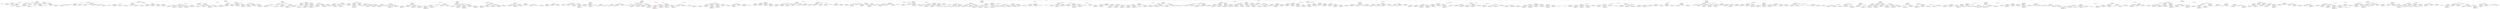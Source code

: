 strict digraph G {
  1 [ label="EstacionesVertexI [indice=6, camino=[0, 2, 3, 4, 1, 7, 6]]" ];
  2 [ label="EstacionesVertexI [indice=5, camino=[0, 5, 1, 4, 3, 11]]" ];
  3 [ label="EstacionesVertexI [indice=11, camino=[0, 2, 3, 11, 4, 6, 7, 1, 5, 10, 8, 9]]" ];
  4 [ label="EstacionesVertexI [indice=5, camino=[0, 5, 1, 4, 3, 9]]" ];
  5 [ label="EstacionesVertexI [indice=8, camino=[0, 9, 3, 11, 4, 1, 5, 10, 8]]" ];
  6 [ label="EstacionesVertexI [indice=6, camino=[0, 2, 3, 4, 1, 7, 8]]" ];
  7 [ label="EstacionesVertexI [indice=5, camino=[0, 5, 1, 4, 3, 2]]" ];
  8 [ label="EstacionesVertexI [indice=9, camino=[0, 9, 3, 1, 5, 10, 8, 7, 6, 4]]" ];
  9 [ label="EstacionesVertexI [indice=7, camino=[0, 5, 1, 4, 3, 9, 8, 2]]" ];
  10 [ label="EstacionesVertexI [indice=6, camino=[0, 1, 4, 3, 2, 8, 10]]" ];
  11 [ label="EstacionesVertexI [indice=6, camino=[0, 1, 4, 3, 2, 8, 9]]" ];
  12 [ label="EstacionesVertexI [indice=8, camino=[0, 4, 1, 5, 10, 8, 2, 3, 9]]" ];
  13 [ label="EstacionesVertexI [indice=6, camino=[0, 1, 4, 3, 2, 8, 7]]" ];
  14 [ label="EstacionesVertexI [indice=7, camino=[0, 5, 1, 4, 3, 9, 8, 7]]" ];
  15 [ label="EstacionesVertexI [indice=8, camino=[0, 6, 4, 11, 3, 1, 5, 10, 8]]" ];
  16 [ label="EstacionesVertexI [indice=8, camino=[0, 4, 1, 5, 10, 8, 2, 3, 11]]" ];
  17 [ label="EstacionesVertexI [indice=6, camino=[0, 1, 4, 3, 2, 8, 5]]" ];
  18 [ label="EstacionesVertexI [indice=7, camino=[0, 5, 10, 8, 9, 3, 11, 4]]" ];
  19 [ label="EstacionesVertexI [indice=7, camino=[0, 5, 1, 4, 3, 9, 8, 10]]" ];
  20 [ color="red" label="EstacionesVertexI [indice=0, camino=[0]]" ];
  21 [ label="EstacionesVertexI [indice=5, camino=[0, 9, 8, 5, 1, 7]]" ];
  22 [ label="EstacionesVertexI [indice=6, camino=[0, 4, 3, 1, 5, 10, 8]]" ];
  23 [ label="EstacionesVertexI [indice=10, camino=[0, 6, 7, 1, 4, 11, 3, 2, 8, 10, 5]]" ];
  24 [ label="EstacionesVertexI [indice=6, camino=[0, 2, 3, 9, 8, 5, 10]]" ];
  25 [ label="EstacionesVertexI [indice=9, camino=[0, 9, 3, 2, 8, 7, 6, 4, 1, 5]]" ];
  26 [ label="EstacionesVertexI [indice=10, camino=[0, 9, 8, 5, 1, 7, 6, 4, 11, 3, 2]]" ];
  27 [ label="EstacionesVertexI [indice=6, camino=[0, 2, 3, 9, 8, 5, 1]]" ];
  28 [ label="EstacionesVertexI [indice=5, camino=[0, 9, 8, 5, 1, 3]]" ];
  29 [ label="EstacionesVertexI [indice=5, camino=[0, 9, 8, 5, 1, 4]]" ];
  30 [ label="EstacionesVertexI [indice=7, camino=[0, 5, 8, 7, 6, 4, 1, 3]]" ];
  31 [ label="EstacionesVertexI [indice=9, camino=[0, 2, 3, 1, 4, 6, 7, 8, 10, 5]]" ];
  32 [ label="EstacionesVertexI [indice=7, camino=[0, 5, 1, 7, 6, 4, 3, 9]]" ];
  33 [ label="EstacionesVertexI [indice=8, camino=[0, 6, 7, 8, 2, 3, 1, 5, 10]]" ];
  34 [ label="EstacionesVertexI [indice=10, camino=[0, 2, 3, 11, 4, 6, 7, 8, 10, 5, 1]]" ];
  35 [ label="EstacionesVertexI [indice=9, camino=[0, 9, 3, 11, 4, 6, 7, 1, 5, 10]]" ];
  36 [ label="EstacionesVertexI [indice=7, camino=[0, 5, 1, 7, 6, 4, 3, 11]]" ];
  37 [ label="EstacionesVertexI [indice=9, camino=[0, 9, 3, 11, 4, 6, 7, 1, 5, 8]]" ];
  38 [ label="EstacionesVertexI [indice=7, camino=[0, 5, 1, 7, 6, 4, 3, 2]]" ];
  39 [ label="EstacionesVertexI [indice=4, camino=[0, 4, 6, 7, 1]]" ];
  40 [ label="EstacionesVertexI [indice=9, camino=[0, 1, 7, 6, 4, 11, 3, 9, 8, 10]]" ];
  41 [ label="EstacionesVertexI [indice=9, camino=[0, 1, 7, 6, 4, 11, 3, 9, 8, 5]]" ];
  42 [ label="EstacionesVertexI [indice=7, camino=[0, 5, 1, 3, 2, 8, 7, 6]]" ];
  43 [ label="EstacionesVertexI [indice=6, camino=[0, 4, 3, 2, 8, 10, 5]]" ];
  44 [ label="EstacionesVertexI [indice=4, camino=[0, 4, 6, 7, 8]]" ];
  45 [ label="EstacionesVertexI [indice=8, camino=[0, 9, 3, 11, 4, 1, 5, 8, 7]]" ];
  46 [ label="EstacionesVertexI [indice=6, camino=[0, 2, 3, 4, 1, 5, 10]]" ];
  47 [ label="EstacionesVertexI [indice=9, camino=[0, 4, 11, 3, 2, 8, 7, 1, 5, 10]]" ];
  48 [ label="EstacionesVertexI [indice=6, camino=[0, 2, 3, 4, 1, 5, 8]]" ];
  49 [ label="EstacionesVertexI [indice=8, camino=[0, 9, 3, 11, 4, 1, 5, 8, 2]]" ];
  50 [ label="EstacionesVertexI [indice=3, camino=[0, 2, 8, 7]]" ];
  51 [ label="EstacionesVertexI [indice=9, camino=[0, 4, 6, 7, 8, 9, 3, 1, 5, 10]]" ];
  52 [ label="EstacionesVertexI [indice=3, camino=[0, 2, 8, 5]]" ];
  53 [ label="EstacionesVertexI [indice=8, camino=[0, 9, 3, 11, 4, 1, 5, 8, 10]]" ];
  54 [ label="EstacionesVertexI [indice=8, camino=[0, 9, 8, 7, 6, 4, 1, 3, 11]]" ];
  55 [ label="EstacionesVertexI [indice=7, camino=[0, 4, 11, 3, 1, 5, 10, 8]]" ];
  56 [ label="EstacionesVertexI [indice=6, camino=[0, 1, 5, 8, 7, 6, 4]]" ];
  57 [ label="EstacionesVertexI [indice=9, camino=[0, 4, 6, 7, 8, 10, 5, 1, 3, 11]]" ];
  58 [ label="EstacionesVertexI [indice=5, camino=[0, 4, 11, 3, 2, 8]]" ];
  59 [ label="EstacionesVertexI [indice=8, camino=[0, 5, 1, 4, 11, 3, 2, 8, 7]]" ];
  60 [ label="EstacionesVertexI [indice=8, camino=[0, 5, 1, 4, 11, 3, 2, 8, 10]]" ];
  61 [ label="EstacionesVertexI [indice=9, camino=[0, 4, 6, 7, 8, 10, 5, 1, 3, 9]]" ];
  62 [ label="EstacionesVertexI [indice=8, camino=[0, 5, 1, 4, 11, 3, 2, 8, 9]]" ];
  63 [ label="EstacionesVertexI [indice=8, camino=[0, 9, 8, 7, 6, 4, 1, 3, 2]]" ];
  64 [ label="EstacionesVertexI [indice=5, camino=[0, 9, 3, 2, 8, 10]]" ];
  65 [ label="EstacionesVertexI [indice=6, camino=[0, 4, 3, 1, 5, 8, 10]]" ];
  66 [ label="EstacionesVertexI [indice=6, camino=[0, 4, 3, 1, 5, 8, 9]]" ];
  67 [ label="EstacionesVertexI [indice=6, camino=[0, 5, 1, 3, 9, 8, 7]]" ];
  68 [ label="EstacionesVertexI [indice=6, camino=[0, 5, 1, 3, 9, 8, 10]]" ];
  69 [ label="EstacionesVertexI [indice=6, camino=[0, 4, 3, 1, 5, 8, 7]]" ];
  70 [ label="EstacionesVertexI [indice=5, camino=[0, 9, 3, 2, 8, 7]]" ];
  71 [ label="EstacionesVertexI [indice=9, camino=[0, 4, 6, 7, 8, 10, 5, 1, 3, 2]]" ];
  72 [ label="EstacionesVertexI [indice=6, camino=[0, 1, 4, 6, 7, 8, 2]]" ];
  73 [ label="EstacionesVertexI [indice=5, camino=[0, 9, 3, 2, 8, 5]]" ];
  74 [ label="EstacionesVertexI [indice=10, camino=[0, 2, 3, 11, 4, 1, 5, 10, 8, 7, 6]]" ];
  75 [ label="EstacionesVertexI [indice=6, camino=[0, 4, 3, 1, 5, 8, 2]]" ];
  76 [ label="EstacionesVertexI [indice=6, camino=[0, 1, 4, 6, 7, 8, 5]]" ];
  77 [ color="red" label="EstacionesVertexI [indice=3, camino=[0, 2, 8, 10]]" ];
  78 [ label="EstacionesVertexI [indice=6, camino=[0, 5, 1, 3, 9, 8, 2]]" ];
  79 [ label="EstacionesVertexI [indice=7, camino=[0, 6, 7, 8, 9, 3, 1, 4]]" ];
  80 [ label="EstacionesVertexI [indice=6, camino=[0, 1, 4, 6, 7, 8, 10]]" ];
  81 [ label="EstacionesVertexI [indice=3, camino=[0, 2, 8, 9]]" ];
  82 [ label="EstacionesVertexI [indice=7, camino=[0, 6, 7, 8, 9, 3, 1, 5]]" ];
  83 [ label="EstacionesVertexI [indice=6, camino=[0, 1, 4, 6, 7, 8, 9]]" ];
  84 [ label="EstacionesVertexI [indice=8, camino=[0, 1, 5, 8, 2, 3, 11, 4, 6]]" ];
  85 [ label="EstacionesVertexI [indice=8, camino=[0, 2, 8, 5, 1, 4, 11, 3, 9]]" ];
  86 [ label="EstacionesVertexI [indice=9, camino=[0, 1, 7, 6, 4, 11, 3, 9, 8, 2]]" ];
  87 [ label="EstacionesVertexI [indice=5, camino=[0, 4, 11, 3, 1, 7]]" ];
  88 [ label="EstacionesVertexI [indice=5, camino=[0, 4, 11, 3, 1, 5]]" ];
  89 [ label="EstacionesVertexI [indice=10, camino=[0, 6, 7, 1, 5, 10, 8, 9, 3, 11, 4]]" ];
  90 [ label="EstacionesVertexI [indice=9, camino=[0, 6, 7, 8, 10, 5, 1, 3, 11, 4]]" ];
  91 [ label="EstacionesVertexI [indice=4, camino=[0, 1, 5, 8, 7]]" ];
  92 [ label="EstacionesVertexI [indice=4, camino=[0, 1, 5, 8, 2]]" ];
  93 [ label="EstacionesVertexI [indice=6, camino=[0, 2, 3, 9, 8, 10, 5]]" ];
  94 [ label="EstacionesVertexI [indice=7, camino=[0, 1, 4, 11, 3, 9, 8, 10]]" ];
  95 [ label="EstacionesVertexI [indice=7, camino=[0, 4, 11, 3, 1, 5, 8, 10]]" ];
  96 [ label="EstacionesVertexI [indice=8, camino=[0, 9, 8, 7, 1, 4, 11, 3, 2]]" ];
  97 [ label="EstacionesVertexI [indice=7, camino=[0, 9, 3, 4, 1, 5, 8, 2]]" ];
  98 [ label="EstacionesVertexI [indice=7, camino=[0, 4, 11, 3, 1, 5, 8, 7]]" ];
  99 [ label="EstacionesVertexI [indice=7, camino=[0, 9, 3, 4, 1, 5, 8, 7]]" ];
  100 [ label="EstacionesVertexI [indice=7, camino=[0, 4, 11, 3, 1, 5, 8, 9]]" ];
  101 [ label="EstacionesVertexI [indice=7, camino=[0, 1, 4, 11, 3, 9, 8, 2]]" ];
  102 [ label="EstacionesVertexI [indice=7, camino=[0, 4, 11, 3, 1, 5, 8, 2]]" ];
  103 [ label="EstacionesVertexI [indice=7, camino=[0, 9, 3, 4, 1, 5, 8, 10]]" ];
  104 [ label="EstacionesVertexI [indice=7, camino=[0, 1, 4, 11, 3, 9, 8, 7]]" ];
  105 [ label="EstacionesVertexI [indice=7, camino=[0, 5, 10, 8, 2, 3, 4, 1]]" ];
  106 [ label="EstacionesVertexI [indice=7, camino=[0, 1, 4, 11, 3, 9, 8, 5]]" ];
  107 [ label="EstacionesVertexI [indice=7, camino=[0, 5, 10, 8, 2, 3, 4, 11]]" ];
  108 [ label="EstacionesVertexI [indice=7, camino=[0, 9, 8, 7, 1, 3, 4, 6]]" ];
  109 [ label="EstacionesVertexI [indice=10, camino=[0, 9, 8, 10, 5, 1, 7, 6, 4, 11, 3]]" ];
  110 [ label="EstacionesVertexI [indice=7, camino=[0, 5, 10, 8, 2, 3, 4, 6]]" ];
  111 [ label="EstacionesVertexI [indice=6, camino=[0, 9, 3, 4, 1, 7, 6]]" ];
  112 [ label="EstacionesVertexI [indice=5, camino=[0, 5, 1, 4, 6, 7]]" ];
  113 [ color="red" label="EstacionesVertexI [indice=4, camino=[0, 2, 8, 10, 5]]" ];
  114 [ label="EstacionesVertexI [indice=7, camino=[0, 2, 3, 4, 6, 7, 8, 10]]" ];
  115 [ label="EstacionesVertexI [indice=7, camino=[0, 9, 8, 7, 1, 3, 4, 11]]" ];
  116 [ label="EstacionesVertexI [indice=6, camino=[0, 9, 3, 4, 1, 7, 8]]" ];
  117 [ label="EstacionesVertexI [indice=10, camino=[0, 9, 8, 7, 6, 4, 11, 3, 1, 5, 10]]" ];
  118 [ label="EstacionesVertexI [indice=10, camino=[0, 9, 8, 2, 3, 4, 6, 7, 1, 5, 10]]" ];
  119 [ label="EstacionesVertexI [indice=7, camino=[0, 5, 10, 8, 2, 3, 1, 7]]" ];
  120 [ label="EstacionesVertexI [indice=7, camino=[0, 5, 10, 8, 2, 3, 1, 4]]" ];
  121 [ label="EstacionesVertexI [indice=8, camino=[0, 6, 7, 1, 5, 8, 2, 3, 11]]" ];
  122 [ label="EstacionesVertexI [indice=8, camino=[0, 6, 7, 1, 5, 8, 2, 3, 9]]" ];
  123 [ label="EstacionesVertexI [indice=7, camino=[0, 6, 7, 8, 9, 3, 4, 1]]" ];
  124 [ label="EstacionesVertexI [indice=4, camino=[0, 1, 5, 10, 8]]" ];
  125 [ label="EstacionesVertexI [indice=8, camino=[0, 6, 7, 1, 5, 10, 8, 9, 3]]" ];
  126 [ label="EstacionesVertexI [indice=8, camino=[0, 6, 7, 1, 5, 8, 2, 3, 4]]" ];
  127 [ label="EstacionesVertexI [indice=7, camino=[0, 2, 3, 4, 6, 7, 8, 5]]" ];
  128 [ label="EstacionesVertexI [indice=6, camino=[0, 4, 6, 7, 1, 3, 11]]" ];
  129 [ label="EstacionesVertexI [indice=7, camino=[0, 2, 3, 4, 6, 7, 8, 9]]" ];
  130 [ label="EstacionesVertexI [indice=7, camino=[0, 9, 3, 4, 1, 5, 10, 8]]" ];
  131 [ label="EstacionesVertexI [indice=10, camino=[0, 5, 1, 7, 6, 4, 11, 3, 9, 8, 2]]" ];
  132 [ label="EstacionesVertexI [indice=10, camino=[0, 4, 11, 3, 2, 8, 10, 5, 1, 7, 6]]" ];
  133 [ label="EstacionesVertexI [indice=8, camino=[0, 6, 7, 8, 2, 3, 1, 4, 11]]" ];
  134 [ label="EstacionesVertexI [indice=6, camino=[0, 4, 6, 7, 1, 3, 9]]" ];
  135 [ label="EstacionesVertexI [indice=6, camino=[0, 4, 6, 7, 1, 3, 2]]" ];
  136 [ label="EstacionesVertexI [indice=5, camino=[0, 6, 4, 3, 2, 8]]" ];
  137 [ label="EstacionesVertexI [indice=6, camino=[0, 4, 3, 2, 8, 5, 10]]" ];
  138 [ label="EstacionesVertexI [indice=10, camino=[0, 5, 1, 7, 6, 4, 11, 3, 9, 8, 10]]" ];
  139 [ label="EstacionesVertexI [indice=6, camino=[0, 2, 3, 9, 8, 7, 6]]" ];
  140 [ label="EstacionesVertexI [indice=6, camino=[0, 4, 3, 2, 8, 7, 6]]" ];
  141 [ label="EstacionesVertexI [indice=10, camino=[0, 2, 3, 11, 4, 6, 7, 1, 5, 10, 8]]" ];
  142 [ label="EstacionesVertexI [indice=6, camino=[0, 4, 3, 2, 8, 7, 1]]" ];
  143 [ label="EstacionesVertexI [indice=6, camino=[0, 2, 3, 9, 8, 7, 1]]" ];
  144 [ label="EstacionesVertexI [indice=10, camino=[0, 9, 3, 4, 6, 7, 1, 5, 10, 8, 2]]" ];
  145 [ label="EstacionesVertexI [indice=7, camino=[0, 6, 4, 11, 3, 1, 5, 8]]" ];
  146 [ label="EstacionesVertexI [indice=9, camino=[0, 2, 8, 5, 1, 7, 6, 4, 3, 9]]" ];
  147 [ label="EstacionesVertexI [indice=7, camino=[0, 6, 7, 8, 9, 3, 4, 11]]" ];
  148 [ label="EstacionesVertexI [indice=7, camino=[0, 6, 4, 11, 3, 1, 5, 10]]" ];
  149 [ label="EstacionesVertexI [indice=9, camino=[0, 2, 8, 5, 1, 7, 6, 4, 3, 11]]" ];
  150 [ label="EstacionesVertexI [indice=4, camino=[0, 1, 5, 8, 10]]" ];
  151 [ label="EstacionesVertexI [indice=4, camino=[0, 1, 5, 8, 9]]" ];
  152 [ label="EstacionesVertexI [indice=9, camino=[0, 4, 11, 3, 9, 8, 7, 1, 5, 10]]" ];
  153 [ label="EstacionesVertexI [indice=5, camino=[0, 6, 4, 3, 1, 5]]" ];
  154 [ label="EstacionesVertexI [indice=5, camino=[0, 6, 7, 8, 2, 3]]" ];
  155 [ label="EstacionesVertexI [indice=7, camino=[0, 4, 11, 3, 2, 8, 10, 5]]" ];
  156 [ label="EstacionesVertexI [indice=6, camino=[0, 9, 3, 4, 1, 5, 8]]" ];
  157 [ label="EstacionesVertexI [indice=5, camino=[0, 6, 4, 3, 1, 7]]" ];
  158 [ label="EstacionesVertexI [indice=6, camino=[0, 9, 3, 4, 1, 5, 10]]" ];
  159 [ label="EstacionesVertexI [indice=7, camino=[0, 5, 1, 7, 6, 4, 11, 3]]" ];
  160 [ label="EstacionesVertexI [indice=4, camino=[0, 2, 8, 7, 1]]" ];
  161 [ label="EstacionesVertexI [indice=7, camino=[0, 4, 3, 1, 7, 8, 10, 5]]" ];
  162 [ label="EstacionesVertexI [indice=10, camino=[0, 2, 3, 11, 4, 6, 7, 1, 5, 8, 10]]" ];
  163 [ label="EstacionesVertexI [indice=10, camino=[0, 2, 3, 11, 4, 6, 7, 1, 5, 8, 9]]" ];
  164 [ label="EstacionesVertexI [indice=9, camino=[0, 2, 8, 10, 5, 1, 4, 11, 3, 9]]" ];
  165 [ label="EstacionesVertexI [indice=7, camino=[0, 6, 4, 1, 5, 10, 8, 2]]" ];
  166 [ label="EstacionesVertexI [indice=7, camino=[0, 9, 8, 10, 5, 1, 7, 6]]" ];
  167 [ label="EstacionesVertexI [indice=4, camino=[0, 2, 8, 5, 10]]" ];
  168 [ label="EstacionesVertexI [indice=5, camino=[0, 6, 4, 11, 3, 9]]" ];
  169 [ label="EstacionesVertexI [indice=5, camino=[0, 6, 4, 11, 3, 2]]" ];
  170 [ label="EstacionesVertexI [indice=5, camino=[0, 6, 4, 11, 3, 1]]" ];
  171 [ label="EstacionesVertexI [indice=6, camino=[0, 5, 10, 8, 7, 6, 4]]" ];
  172 [ label="EstacionesVertexI [indice=10, camino=[0, 6, 7, 1, 4, 11, 3, 2, 8, 5, 10]]" ];
  173 [ label="EstacionesVertexI [indice=7, camino=[0, 6, 4, 1, 5, 10, 8, 7]]" ];
  174 [ label="EstacionesVertexI [indice=4, camino=[0, 2, 8, 9, 3]]" ];
  175 [ label="EstacionesVertexI [indice=7, camino=[0, 6, 4, 1, 5, 10, 8, 9]]" ];
  176 [ label="EstacionesVertexI [indice=7, camino=[0, 9, 8, 5, 1, 7, 6, 4]]" ];
  177 [ label="EstacionesVertexI [indice=7, camino=[0, 6, 4, 11, 3, 9, 8, 5]]" ];
  178 [ label="EstacionesVertexI [indice=7, camino=[0, 6, 4, 11, 3, 9, 8, 7]]" ];
  179 [ label="EstacionesVertexI [indice=7, camino=[0, 6, 4, 11, 3, 9, 8, 10]]" ];
  180 [ color="red" label="EstacionesVertexI [indice=11, camino=[0, 2, 8, 10, 5, 1, 7, 6, 4, 11, 3, 9]]" ];
  181 [ label="EstacionesVertexI [indice=8, camino=[0, 5, 1, 3, 2, 8, 7, 6, 4]]" ];
  182 [ label="EstacionesVertexI [indice=7, camino=[0, 6, 4, 11, 3, 9, 8, 2]]" ];
  183 [ label="EstacionesVertexI [indice=7, camino=[0, 6, 7, 1, 3, 2, 8, 10]]" ];
  184 [ label="EstacionesVertexI [indice=7, camino=[0, 6, 7, 1, 3, 2, 8, 9]]" ];
  185 [ label="EstacionesVertexI [indice=4, camino=[0, 2, 8, 7, 6]]" ];
  186 [ label="EstacionesVertexI [indice=7, camino=[0, 9, 3, 11, 4, 1, 5, 10]]" ];
  187 [ label="EstacionesVertexI [indice=7, camino=[0, 9, 3, 11, 4, 1, 5, 8]]" ];
  188 [ label="EstacionesVertexI [indice=7, camino=[0, 6, 7, 1, 3, 2, 8, 5]]" ];
  189 [ label="EstacionesVertexI [indice=7, camino=[0, 9, 8, 5, 1, 3, 4, 11]]" ];
  190 [ label="EstacionesVertexI [indice=7, camino=[0, 2, 3, 4, 6, 7, 1, 5]]" ];
  191 [ label="EstacionesVertexI [indice=7, camino=[0, 5, 8, 7, 6, 4, 3, 11]]" ];
  192 [ label="EstacionesVertexI [indice=7, camino=[0, 5, 8, 7, 6, 4, 3, 9]]" ];
  193 [ label="EstacionesVertexI [indice=7, camino=[0, 9, 8, 5, 1, 3, 4, 6]]" ];
  194 [ label="EstacionesVertexI [indice=10, camino=[0, 1, 5, 10, 8, 7, 6, 4, 11, 3, 9]]" ];
  195 [ label="EstacionesVertexI [indice=8, camino=[0, 9, 8, 7, 6, 4, 1, 5, 10]]" ];
  196 [ label="EstacionesVertexI [indice=7, camino=[0, 6, 7, 1, 5, 8, 9, 3]]" ];
  197 [ label="EstacionesVertexI [indice=10, camino=[0, 6, 7, 1, 4, 11, 3, 9, 8, 10, 5]]" ];
  198 [ label="EstacionesVertexI [indice=9, camino=[0, 6, 4, 1, 5, 10, 8, 2, 3, 11]]" ];
  199 [ label="EstacionesVertexI [indice=9, camino=[0, 2, 3, 1, 4, 6, 7, 8, 5, 10]]" ];
  200 [ label="EstacionesVertexI [indice=9, camino=[0, 6, 4, 1, 5, 10, 8, 2, 3, 9]]" ];
  201 [ label="EstacionesVertexI [indice=7, camino=[0, 6, 7, 8, 9, 3, 11, 4]]" ];
  202 [ label="EstacionesVertexI [indice=8, camino=[0, 4, 3, 9, 8, 7, 1, 5, 10]]" ];
  203 [ label="EstacionesVertexI [indice=7, camino=[0, 9, 3, 11, 4, 1, 7, 6]]" ];
  204 [ label="EstacionesVertexI [indice=7, camino=[0, 9, 8, 10, 5, 1, 3, 4]]" ];
  205 [ label="EstacionesVertexI [indice=7, camino=[0, 5, 10, 8, 7, 6, 4, 1]]" ];
  206 [ label="EstacionesVertexI [indice=7, camino=[0, 9, 8, 10, 5, 1, 3, 2]]" ];
  207 [ label="EstacionesVertexI [indice=7, camino=[0, 5, 10, 8, 7, 6, 4, 3]]" ];
  208 [ label="EstacionesVertexI [indice=10, camino=[0, 9, 8, 10, 5, 1, 7, 6, 4, 3, 11]]" ];
  209 [ label="EstacionesVertexI [indice=8, camino=[0, 1, 7, 8, 9, 3, 11, 4, 6]]" ];
  210 [ label="EstacionesVertexI [indice=7, camino=[0, 9, 8, 10, 5, 1, 3, 11]]" ];
  211 [ label="EstacionesVertexI [indice=10, camino=[0, 9, 8, 10, 5, 1, 7, 6, 4, 3, 2]]" ];
  212 [ label="EstacionesVertexI [indice=7, camino=[0, 9, 3, 11, 4, 1, 7, 8]]" ];
  213 [ label="EstacionesVertexI [indice=8, camino=[0, 4, 11, 3, 1, 5, 10, 8, 7]]" ];
  214 [ label="EstacionesVertexI [indice=8, camino=[0, 4, 11, 3, 1, 5, 10, 8, 9]]" ];
  215 [ label="EstacionesVertexI [indice=8, camino=[0, 4, 3, 2, 8, 7, 1, 5, 10]]" ];
  216 [ label="EstacionesVertexI [indice=4, camino=[0, 2, 8, 5, 1]]" ];
  217 [ label="EstacionesVertexI [indice=7, camino=[0, 9, 3, 1, 7, 8, 10, 5]]" ];
  218 [ label="EstacionesVertexI [indice=7, camino=[0, 9, 8, 10, 5, 1, 4, 6]]" ];
  219 [ label="EstacionesVertexI [indice=7, camino=[0, 9, 8, 10, 5, 1, 4, 3]]" ];
  220 [ label="EstacionesVertexI [indice=9, camino=[0, 4, 3, 9, 8, 10, 5, 1, 7, 6]]" ];
  221 [ label="EstacionesVertexI [indice=6, camino=[0, 5, 10, 8, 7, 1, 4]]" ];
  222 [ label="EstacionesVertexI [indice=7, camino=[0, 9, 8, 10, 5, 1, 4, 11]]" ];
  223 [ label="EstacionesVertexI [indice=8, camino=[0, 4, 6, 7, 1, 3, 9, 8, 5]]" ];
  224 [ label="EstacionesVertexI [indice=6, camino=[0, 5, 10, 8, 7, 1, 3]]" ];
  225 [ label="EstacionesVertexI [indice=8, camino=[0, 4, 6, 7, 1, 3, 9, 8, 2]]" ];
  226 [ label="EstacionesVertexI [indice=8, camino=[0, 6, 7, 1, 5, 10, 8, 2, 3]]" ];
  227 [ label="EstacionesVertexI [indice=7, camino=[0, 6, 7, 8, 2, 3, 1, 4]]" ];
  228 [ label="EstacionesVertexI [indice=7, camino=[0, 6, 7, 8, 2, 3, 1, 5]]" ];
  229 [ label="EstacionesVertexI [indice=8, camino=[0, 4, 6, 7, 1, 3, 9, 8, 10]]" ];
  230 [ label="EstacionesVertexI [indice=7, camino=[0, 5, 10, 8, 2, 3, 11, 4]]" ];
  231 [ label="EstacionesVertexI [indice=9, camino=[0, 1, 5, 10, 8, 2, 3, 11, 4, 6]]" ];
  232 [ label="EstacionesVertexI [indice=7, camino=[0, 5, 8, 7, 6, 4, 3, 2]]" ];
  233 [ label="EstacionesVertexI [indice=7, camino=[0, 5, 8, 7, 6, 4, 3, 1]]" ];
  234 [ label="EstacionesVertexI [indice=10, camino=[0, 6, 7, 1, 5, 10, 8, 9, 3, 4, 11]]" ];
  235 [ label="EstacionesVertexI [indice=8, camino=[0, 4, 11, 3, 1, 5, 10, 8, 2]]" ];
  236 [ label="EstacionesVertexI [indice=7, camino=[0, 9, 8, 7, 1, 3, 11, 4]]" ];
  237 [ label="EstacionesVertexI [indice=7, camino=[0, 4, 11, 3, 9, 8, 10, 5]]" ];
  238 [ label="EstacionesVertexI [indice=8, camino=[0, 5, 8, 9, 3, 11, 4, 6, 7]]" ];
  239 [ label="EstacionesVertexI [indice=4, camino=[0, 6, 4, 11, 3]]" ];
  240 [ label="EstacionesVertexI [indice=6, camino=[0, 2, 3, 1, 4, 6, 7]]" ];
  241 [ label="EstacionesVertexI [indice=10, camino=[0, 9, 3, 2, 8, 10, 5, 1, 4, 6, 7]]" ];
  242 [ label="EstacionesVertexI [indice=7, camino=[0, 2, 3, 9, 8, 7, 6, 4]]" ];
  243 [ label="EstacionesVertexI [indice=9, camino=[0, 9, 8, 10, 5, 1, 3, 4, 6, 7]]" ];
  244 [ label="EstacionesVertexI [indice=5, camino=[0, 2, 3, 4, 1, 5]]" ];
  245 [ label="EstacionesVertexI [indice=4, camino=[0, 5, 1, 7, 6]]" ];
  246 [ label="EstacionesVertexI [indice=5, camino=[0, 2, 3, 4, 1, 7]]" ];
  247 [ label="EstacionesVertexI [indice=10, camino=[0, 4, 6, 7, 1, 5, 10, 8, 9, 3, 11]]" ];
  248 [ label="EstacionesVertexI [indice=8, camino=[0, 5, 10, 8, 2, 3, 1, 4, 6]]" ];
  249 [ label="EstacionesVertexI [indice=8, camino=[0, 5, 10, 8, 2, 3, 1, 4, 11]]" ];
  250 [ label="EstacionesVertexI [indice=7, camino=[0, 6, 4, 1, 7, 8, 5, 10]]" ];
  251 [ label="EstacionesVertexI [indice=9, camino=[0, 6, 7, 1, 4, 3, 2, 8, 5, 10]]" ];
  252 [ label="EstacionesVertexI [indice=4, camino=[0, 5, 1, 7, 8]]" ];
  253 [ label="EstacionesVertexI [indice=10, camino=[0, 4, 6, 7, 1, 5, 10, 8, 9, 3, 2]]" ];
  254 [ label="EstacionesVertexI [indice=6, camino=[0, 6, 7, 8, 2, 3, 4]]" ];
  255 [ label="EstacionesVertexI [indice=6, camino=[0, 4, 3, 9, 8, 7, 1]]" ];
  256 [ label="EstacionesVertexI [indice=6, camino=[0, 4, 3, 9, 8, 7, 6]]" ];
  257 [ label="EstacionesVertexI [indice=8, camino=[0, 6, 4, 3, 2, 8, 10, 5, 1]]" ];
  258 [ label="EstacionesVertexI [indice=6, camino=[0, 6, 7, 8, 2, 3, 1]]" ];
  259 [ label="EstacionesVertexI [indice=6, camino=[0, 6, 7, 8, 2, 3, 11]]" ];
  260 [ label="EstacionesVertexI [indice=10, camino=[0, 6, 7, 1, 5, 10, 8, 2, 3, 11, 4]]" ];
  261 [ label="EstacionesVertexI [indice=6, camino=[0, 6, 7, 8, 2, 3, 9]]" ];
  262 [ color="red" label="EstacionesVertexI [indice=6, camino=[0, 2, 8, 10, 5, 1, 7]]" ];
  263 [ label="EstacionesVertexI [indice=9, camino=[0, 5, 10, 8, 9, 3, 11, 4, 6, 7]]" ];
  264 [ label="EstacionesVertexI [indice=6, camino=[0, 6, 4, 1, 3, 9, 8]]" ];
  265 [ label="EstacionesVertexI [indice=10, camino=[0, 2, 3, 9, 8, 10, 5, 1, 7, 6, 4]]" ];
  266 [ label="EstacionesVertexI [indice=6, camino=[0, 4, 1, 5, 8, 9, 3]]" ];
  267 [ label="EstacionesVertexI [indice=8, camino=[0, 6, 4, 11, 3, 9, 8, 10, 5]]" ];
  268 [ label="EstacionesVertexI [indice=6, camino=[0, 9, 8, 10, 5, 1, 4]]" ];
  269 [ label="EstacionesVertexI [indice=6, camino=[0, 9, 8, 10, 5, 1, 3]]" ];
  270 [ label="EstacionesVertexI [indice=6, camino=[0, 9, 8, 10, 5, 1, 7]]" ];
  271 [ label="EstacionesVertexI [indice=10, camino=[0, 1, 5, 10, 8, 7, 6, 4, 11, 3, 2]]" ];
  272 [ label="EstacionesVertexI [indice=8, camino=[0, 5, 8, 2, 3, 11, 4, 6, 7]]" ];
  273 [ label="EstacionesVertexI [indice=8, camino=[0, 9, 8, 2, 3, 11, 4, 6, 7]]" ];
  274 [ label="EstacionesVertexI [indice=6, camino=[0, 4, 3, 9, 8, 5, 1]]" ];
  275 [ label="EstacionesVertexI [indice=7, camino=[0, 1, 7, 8, 2, 3, 4, 6]]" ];
  276 [ label="EstacionesVertexI [indice=9, camino=[0, 2, 3, 1, 5, 8, 7, 6, 4, 11]]" ];
  277 [ label="EstacionesVertexI [indice=7, camino=[0, 5, 8, 2, 3, 4, 6, 7]]" ];
  278 [ label="EstacionesVertexI [indice=6, camino=[0, 4, 3, 9, 8, 5, 10]]" ];
  279 [ label="EstacionesVertexI [indice=6, camino=[0, 6, 4, 3, 1, 5, 8]]" ];
  280 [ label="EstacionesVertexI [indice=4, camino=[0, 5, 1, 4, 3]]" ];
  281 [ label="EstacionesVertexI [indice=7, camino=[0, 4, 6, 7, 8, 2, 3, 11]]" ];
  282 [ label="EstacionesVertexI [indice=6, camino=[0, 6, 4, 3, 1, 5, 10]]" ];
  283 [ label="EstacionesVertexI [indice=8, camino=[0, 6, 7, 1, 3, 2, 8, 10, 5]]" ];
  284 [ label="EstacionesVertexI [indice=4, camino=[0, 5, 1, 4, 11]]" ];
  285 [ label="EstacionesVertexI [indice=8, camino=[0, 5, 10, 8, 9, 3, 4, 6, 7]]" ];
  286 [ label="EstacionesVertexI [indice=4, camino=[0, 5, 1, 4, 6]]" ];
  287 [ label="EstacionesVertexI [indice=7, camino=[0, 2, 3, 9, 8, 7, 1, 4]]" ];
  288 [ label="EstacionesVertexI [indice=7, camino=[0, 2, 3, 9, 8, 7, 1, 5]]" ];
  289 [ label="EstacionesVertexI [indice=8, camino=[0, 2, 8, 7, 6, 4, 1, 5, 10]]" ];
  290 [ label="EstacionesVertexI [indice=6, camino=[0, 4, 1, 5, 8, 7, 6]]" ];
  291 [ label="EstacionesVertexI [indice=9, camino=[0, 5, 10, 8, 7, 6, 4, 11, 3, 1]]" ];
  292 [ label="EstacionesVertexI [indice=9, camino=[0, 5, 10, 8, 7, 6, 4, 11, 3, 2]]" ];
  293 [ label="EstacionesVertexI [indice=4, camino=[0, 5, 1, 3, 2]]" ];
  294 [ label="EstacionesVertexI [indice=7, camino=[0, 4, 11, 3, 9, 8, 7, 6]]" ];
  295 [ label="EstacionesVertexI [indice=10, camino=[0, 5, 10, 8, 2, 3, 11, 4, 6, 7, 1]]" ];
  296 [ label="EstacionesVertexI [indice=9, camino=[0, 5, 10, 8, 7, 6, 4, 11, 3, 9]]" ];
  297 [ label="EstacionesVertexI [indice=9, camino=[0, 5, 10, 8, 9, 3, 1, 7, 6, 4]]" ];
  298 [ label="EstacionesVertexI [indice=4, camino=[0, 5, 1, 3, 11]]" ];
  299 [ label="EstacionesVertexI [indice=4, camino=[0, 5, 1, 3, 9]]" ];
  300 [ label="EstacionesVertexI [indice=4, camino=[0, 5, 1, 3, 4]]" ];
  301 [ label="EstacionesVertexI [indice=6, camino=[0, 9, 3, 1, 4, 6, 7]]" ];
  302 [ label="EstacionesVertexI [indice=7, camino=[0, 6, 4, 1, 7, 8, 2, 3]]" ];
  303 [ label="EstacionesVertexI [indice=8, camino=[0, 9, 3, 2, 8, 5, 1, 7, 6]]" ];
  304 [ label="EstacionesVertexI [indice=7, camino=[0, 9, 3, 2, 8, 10, 5, 1]]" ];
  305 [ label="EstacionesVertexI [indice=6, camino=[0, 2, 8, 10, 5, 1, 3]]" ];
  306 [ label="EstacionesVertexI [indice=6, camino=[0, 2, 8, 10, 5, 1, 4]]" ];
  307 [ label="EstacionesVertexI [indice=7, camino=[0, 4, 11, 3, 9, 8, 7, 1]]" ];
  308 [ label="EstacionesVertexI [indice=9, camino=[0, 6, 4, 11, 3, 2, 8, 5, 1, 7]]" ];
  309 [ label="EstacionesVertexI [indice=8, camino=[0, 5, 10, 8, 2, 3, 1, 7, 6]]" ];
  310 [ label="EstacionesVertexI [indice=5, camino=[0, 2, 3, 4, 6, 7]]" ];
  311 [ label="EstacionesVertexI [indice=8, camino=[0, 9, 8, 5, 1, 7, 6, 4, 11]]" ];
  312 [ label="EstacionesVertexI [indice=8, camino=[0, 9, 8, 5, 1, 7, 6, 4, 3]]" ];
  313 [ label="EstacionesVertexI [indice=9, camino=[0, 6, 4, 11, 3, 1, 7, 8, 5, 10]]" ];
  314 [ label="EstacionesVertexI [indice=8, camino=[0, 9, 3, 2, 8, 5, 1, 4, 6]]" ];
  315 [ label="EstacionesVertexI [indice=9, camino=[0, 2, 3, 11, 4, 1, 5, 8, 7, 6]]" ];
  316 [ label="EstacionesVertexI [indice=8, camino=[0, 9, 3, 2, 8, 5, 1, 4, 11]]" ];
  317 [ label="EstacionesVertexI [indice=7, camino=[0, 4, 11, 3, 9, 8, 5, 1]]" ];
  318 [ label="EstacionesVertexI [indice=8, camino=[0, 9, 8, 2, 3, 1, 7, 6, 4]]" ];
  319 [ label="EstacionesVertexI [indice=10, camino=[0, 6, 4, 11, 3, 9, 8, 7, 1, 5, 10]]" ];
  320 [ label="EstacionesVertexI [indice=9, camino=[0, 4, 3, 2, 8, 10, 5, 1, 7, 6]]" ];
  321 [ label="EstacionesVertexI [indice=9, camino=[0, 5, 10, 8, 2, 3, 11, 4, 6, 7]]" ];
  322 [ label="EstacionesVertexI [indice=7, camino=[0, 5, 8, 2, 3, 4, 1, 7]]" ];
  323 [ label="EstacionesVertexI [indice=8, camino=[0, 2, 3, 1, 5, 10, 8, 7, 6]]" ];
  324 [ label="EstacionesVertexI [indice=7, camino=[0, 4, 11, 3, 9, 8, 5, 10]]" ];
  325 [ label="EstacionesVertexI [indice=9, camino=[0, 5, 1, 7, 6, 4, 3, 9, 8, 10]]" ];
  326 [ label="EstacionesVertexI [indice=7, camino=[0, 1, 7, 8, 9, 3, 11, 4]]" ];
  327 [ label="EstacionesVertexI [indice=9, camino=[0, 5, 1, 7, 6, 4, 3, 9, 8, 2]]" ];
  328 [ label="EstacionesVertexI [indice=4, camino=[0, 6, 4, 3, 1]]" ];
  329 [ label="EstacionesVertexI [indice=8, camino=[0, 6, 4, 11, 3, 2, 8, 5, 10]]" ];
  330 [ label="EstacionesVertexI [indice=9, camino=[0, 9, 8, 2, 3, 11, 4, 1, 7, 6]]" ];
  331 [ label="EstacionesVertexI [indice=8, camino=[0, 1, 7, 6, 4, 11, 3, 9, 8]]" ];
  332 [ label="EstacionesVertexI [indice=8, camino=[0, 1, 4, 6, 7, 8, 9, 3, 11]]" ];
  333 [ label="EstacionesVertexI [indice=4, camino=[0, 6, 4, 3, 9]]" ];
  334 [ label="EstacionesVertexI [indice=8, camino=[0, 9, 8, 2, 3, 11, 4, 1, 7]]" ];
  335 [ label="EstacionesVertexI [indice=7, camino=[0, 1, 7, 8, 9, 3, 4, 6]]" ];
  336 [ label="EstacionesVertexI [indice=8, camino=[0, 9, 8, 2, 3, 11, 4, 1, 5]]" ];
  337 [ label="EstacionesVertexI [indice=7, camino=[0, 1, 7, 8, 9, 3, 4, 11]]" ];
  338 [ label="EstacionesVertexI [indice=9, camino=[0, 5, 10, 8, 2, 3, 1, 7, 6, 4]]" ];
  339 [ label="EstacionesVertexI [indice=4, camino=[0, 6, 4, 3, 2]]" ];
  340 [ label="EstacionesVertexI [indice=8, camino=[0, 6, 4, 11, 3, 2, 8, 5, 1]]" ];
  341 [ label="EstacionesVertexI [indice=5, camino=[0, 6, 7, 8, 5, 10]]" ];
  342 [ label="EstacionesVertexI [indice=7, camino=[0, 4, 11, 3, 2, 8, 7, 6]]" ];
  343 [ label="EstacionesVertexI [indice=10, camino=[0, 9, 3, 2, 8, 5, 1, 7, 6, 4, 11]]" ];
  344 [ label="EstacionesVertexI [indice=8, camino=[0, 2, 8, 9, 3, 11, 4, 6, 7]]" ];
  345 [ label="EstacionesVertexI [indice=8, camino=[0, 6, 7, 1, 3, 2, 8, 5, 10]]" ];
  346 [ label="EstacionesVertexI [indice=7, camino=[0, 4, 11, 3, 2, 8, 7, 1]]" ];
  347 [ label="EstacionesVertexI [indice=8, camino=[0, 2, 3, 4, 6, 7, 8, 10, 5]]" ];
  348 [ label="EstacionesVertexI [indice=5, camino=[0, 6, 7, 8, 5, 1]]" ];
  349 [ label="EstacionesVertexI [indice=9, camino=[0, 2, 3, 11, 4, 6, 7, 8, 5, 1]]" ];
  350 [ label="EstacionesVertexI [indice=6, camino=[0, 4, 3, 2, 8, 5, 1]]" ];
  351 [ label="EstacionesVertexI [indice=5, camino=[0, 9, 3, 11, 4, 6]]" ];
  352 [ label="EstacionesVertexI [indice=9, camino=[0, 2, 3, 11, 4, 6, 7, 8, 5, 10]]" ];
  353 [ label="EstacionesVertexI [indice=5, camino=[0, 9, 3, 11, 4, 1]]" ];
  354 [ label="EstacionesVertexI [indice=5, camino=[0, 5, 1, 4, 11, 3]]" ];
  355 [ label="EstacionesVertexI [indice=7, camino=[0, 5, 10, 8, 9, 3, 4, 6]]" ];
  356 [ label="EstacionesVertexI [indice=7, camino=[0, 5, 10, 8, 9, 3, 4, 11]]" ];
  357 [ label="EstacionesVertexI [indice=9, camino=[0, 5, 10, 8, 9, 3, 11, 4, 1, 7]]" ];
  358 [ label="EstacionesVertexI [indice=7, camino=[0, 5, 10, 8, 9, 3, 4, 1]]" ];
  359 [ label="EstacionesVertexI [indice=8, camino=[0, 1, 4, 6, 7, 8, 9, 3, 2]]" ];
  360 [ label="EstacionesVertexI [indice=9, camino=[0, 6, 4, 3, 9, 8, 7, 1, 5, 10]]" ];
  361 [ label="EstacionesVertexI [indice=7, camino=[0, 6, 4, 11, 3, 1, 7, 8]]" ];
  362 [ label="EstacionesVertexI [indice=8, camino=[0, 2, 3, 9, 8, 5, 1, 7, 6]]" ];
  363 [ label="EstacionesVertexI [indice=10, camino=[0, 2, 8, 10, 5, 1, 3, 11, 4, 6, 7]]" ];
  364 [ label="EstacionesVertexI [indice=10, camino=[0, 6, 4, 11, 3, 2, 8, 7, 1, 5, 10]]" ];
  365 [ label="EstacionesVertexI [indice=9, camino=[0, 5, 10, 8, 2, 3, 11, 4, 1, 7]]" ];
  366 [ label="EstacionesVertexI [indice=6, camino=[0, 6, 4, 3, 1, 7, 8]]" ];
  367 [ label="EstacionesVertexI [indice=7, camino=[0, 5, 10, 8, 7, 1, 3, 2]]" ];
  368 [ label="EstacionesVertexI [indice=8, camino=[0, 6, 7, 1, 4, 3, 9, 8, 2]]" ];
  369 [ label="EstacionesVertexI [indice=7, camino=[0, 5, 10, 8, 9, 3, 1, 4]]" ];
  370 [ label="EstacionesVertexI [indice=8, camino=[0, 6, 7, 1, 4, 3, 9, 8, 5]]" ];
  371 [ label="EstacionesVertexI [indice=8, camino=[0, 6, 4, 3, 9, 8, 5, 1, 7]]" ];
  372 [ label="EstacionesVertexI [indice=7, camino=[0, 4, 11, 3, 2, 8, 5, 1]]" ];
  373 [ label="EstacionesVertexI [indice=7, camino=[0, 5, 10, 8, 9, 3, 1, 7]]" ];
  374 [ label="EstacionesVertexI [indice=8, camino=[0, 6, 4, 11, 3, 2, 8, 7, 1]]" ];
  375 [ label="EstacionesVertexI [indice=7, camino=[0, 6, 4, 3, 1, 7, 8, 2]]" ];
  376 [ label="EstacionesVertexI [indice=7, camino=[0, 5, 10, 8, 7, 1, 3, 11]]" ];
  377 [ label="EstacionesVertexI [indice=7, camino=[0, 5, 10, 8, 7, 1, 3, 9]]" ];
  378 [ label="EstacionesVertexI [indice=8, camino=[0, 2, 8, 7, 6, 4, 1, 3, 9]]" ];
  379 [ label="EstacionesVertexI [indice=9, camino=[0, 6, 7, 1, 4, 3, 9, 8, 10, 5]]" ];
  380 [ label="EstacionesVertexI [indice=7, camino=[0, 5, 10, 8, 7, 1, 3, 4]]" ];
  381 [ label="EstacionesVertexI [indice=8, camino=[0, 2, 8, 7, 6, 4, 1, 3, 11]]" ];
  382 [ label="EstacionesVertexI [indice=8, camino=[0, 6, 7, 1, 4, 3, 9, 8, 10]]" ];
  383 [ label="EstacionesVertexI [indice=10, camino=[0, 5, 10, 8, 2, 3, 1, 7, 6, 4, 11]]" ];
  384 [ label="EstacionesVertexI [indice=10, camino=[0, 6, 7, 1, 5, 10, 8, 2, 3, 4, 11]]" ];
  385 [ label="EstacionesVertexI [indice=7, camino=[0, 4, 11, 3, 2, 8, 5, 10]]" ];
  386 [ label="EstacionesVertexI [indice=7, camino=[0, 5, 10, 8, 7, 1, 4, 3]]" ];
  387 [ label="EstacionesVertexI [indice=5, camino=[0, 4, 11, 3, 9, 8]]" ];
  388 [ label="EstacionesVertexI [indice=8, camino=[0, 4, 11, 3, 9, 8, 7, 1, 5]]" ];
  389 [ label="EstacionesVertexI [indice=4, camino=[0, 6, 4, 3, 11]]" ];
  390 [ label="EstacionesVertexI [indice=5, camino=[0, 1, 5, 8, 2, 3]]" ];
  391 [ label="EstacionesVertexI [indice=9, camino=[0, 2, 3, 9, 8, 5, 1, 4, 6, 7]]" ];
  392 [ label="EstacionesVertexI [indice=9, camino=[0, 9, 8, 2, 3, 11, 4, 1, 5, 10]]" ];
  393 [ label="EstacionesVertexI [indice=7, camino=[0, 5, 10, 8, 7, 1, 4, 11]]" ];
  394 [ label="EstacionesVertexI [indice=7, camino=[0, 5, 10, 8, 7, 1, 4, 6]]" ];
  395 [ label="EstacionesVertexI [indice=5, camino=[0, 6, 7, 8, 10, 5]]" ];
  396 [ label="EstacionesVertexI [indice=9, camino=[0, 2, 3, 11, 4, 6, 7, 8, 10, 5]]" ];
  397 [ label="EstacionesVertexI [indice=8, camino=[0, 9, 8, 5, 1, 3, 11, 4, 6]]" ];
  398 [ label="EstacionesVertexI [indice=8, camino=[0, 2, 3, 4, 6, 7, 8, 5, 10]]" ];
  399 [ label="EstacionesVertexI [indice=7, camino=[0, 6, 4, 1, 7, 8, 9, 3]]" ];
  400 [ label="EstacionesVertexI [indice=8, camino=[0, 2, 8, 9, 3, 1, 7, 6, 4]]" ];
  401 [ label="EstacionesVertexI [indice=7, camino=[0, 2, 3, 1, 4, 6, 7, 8]]" ];
  402 [ label="EstacionesVertexI [indice=5, camino=[0, 6, 7, 8, 9, 3]]" ];
  403 [ label="EstacionesVertexI [indice=5, camino=[0, 5, 8, 9, 3, 1]]" ];
  404 [ label="EstacionesVertexI [indice=9, camino=[0, 9, 3, 11, 4, 1, 5, 8, 7, 6]]" ];
  405 [ label="EstacionesVertexI [indice=5, camino=[0, 5, 8, 9, 3, 2]]" ];
  406 [ label="EstacionesVertexI [indice=5, camino=[0, 5, 8, 9, 3, 4]]" ];
  407 [ label="EstacionesVertexI [indice=11, camino=[0, 2, 3, 9, 8, 10, 5, 1, 7, 6, 4, 11]]" ];
  408 [ label="EstacionesVertexI [indice=8, camino=[0, 6, 4, 11, 3, 2, 8, 10, 5]]" ];
  409 [ label="EstacionesVertexI [indice=9, camino=[0, 6, 7, 1, 4, 3, 9, 8, 5, 10]]" ];
  410 [ label="EstacionesVertexI [indice=7, camino=[0, 6, 4, 1, 7, 8, 10, 5]]" ];
  411 [ label="EstacionesVertexI [indice=12, camino=[0, 9, 8, 10, 5, 1, 7, 6, 4, 11, 3, 2, 0]]" ];
  412 [ label="EstacionesVertexI [indice=5, camino=[0, 5, 8, 9, 3, 11]]" ];
  413 [ label="EstacionesVertexI [indice=8, camino=[0, 2, 3, 4, 6, 7, 8, 5, 1]]" ];
  414 [ label="EstacionesVertexI [indice=7, camino=[0, 4, 3, 2, 8, 10, 5, 1]]" ];
  415 [ label="EstacionesVertexI [indice=4, camino=[0, 6, 4, 1, 7]]" ];
  416 [ label="EstacionesVertexI [indice=8, camino=[0, 6, 4, 11, 3, 1, 5, 8, 7]]" ];
  417 [ label="EstacionesVertexI [indice=9, camino=[0, 9, 8, 10, 5, 1, 4, 11, 3, 2]]" ];
  418 [ label="EstacionesVertexI [indice=4, camino=[0, 6, 4, 1, 5]]" ];
  419 [ label="EstacionesVertexI [indice=8, camino=[0, 6, 4, 11, 3, 1, 5, 8, 10]]" ];
  420 [ label="EstacionesVertexI [indice=8, camino=[0, 6, 4, 11, 3, 1, 5, 8, 9]]" ];
  421 [ label="EstacionesVertexI [indice=4, camino=[0, 6, 4, 1, 3]]" ];
  422 [ label="EstacionesVertexI [indice=6, camino=[0, 4, 3, 9, 8, 10, 5]]" ];
  423 [ label="EstacionesVertexI [indice=8, camino=[0, 9, 8, 10, 5, 1, 4, 11, 3]]" ];
  424 [ label="EstacionesVertexI [indice=8, camino=[0, 6, 4, 11, 3, 1, 5, 8, 2]]" ];
  425 [ label="EstacionesVertexI [indice=9, camino=[0, 6, 7, 8, 10, 5, 1, 3, 4, 11]]" ];
  426 [ label="EstacionesVertexI [indice=8, camino=[0, 2, 3, 9, 8, 5, 1, 4, 11]]" ];
  427 [ label="EstacionesVertexI [indice=8, camino=[0, 2, 3, 9, 8, 5, 1, 4, 6]]" ];
  428 [ label="EstacionesVertexI [indice=7, camino=[0, 5, 1, 3, 9, 8, 7, 6]]" ];
  429 [ label="EstacionesVertexI [indice=8, camino=[0, 2, 8, 7, 1, 4, 11, 3, 9]]" ];
  430 [ label="EstacionesVertexI [indice=1, camino=[0, 1]]" ];
  431 [ color="red" label="EstacionesVertexI [indice=1, camino=[0, 2]]" ];
  432 [ label="EstacionesVertexI [indice=9, camino=[0, 2, 8, 7, 6, 4, 3, 1, 5, 10]]" ];
  433 [ label="EstacionesVertexI [indice=1, camino=[0, 4]]" ];
  434 [ label="EstacionesVertexI [indice=1, camino=[0, 5]]" ];
  435 [ label="EstacionesVertexI [indice=7, camino=[0, 2, 8, 7, 1, 3, 4, 6]]" ];
  436 [ label="EstacionesVertexI [indice=1, camino=[0, 6]]" ];
  437 [ label="EstacionesVertexI [indice=1, camino=[0, 9]]" ];
  438 [ label="EstacionesVertexI [indice=8, camino=[0, 1, 7, 6, 4, 11, 3, 2, 8]]" ];
  439 [ label="EstacionesVertexI [indice=6, camino=[0, 4, 1, 3, 2, 8, 7]]" ];
  440 [ label="EstacionesVertexI [indice=9, camino=[0, 6, 4, 11, 3, 1, 5, 10, 8, 7]]" ];
  441 [ label="EstacionesVertexI [indice=6, camino=[0, 4, 1, 3, 2, 8, 9]]" ];
  442 [ label="EstacionesVertexI [indice=6, camino=[0, 4, 1, 3, 2, 8, 10]]" ];
  443 [ label="EstacionesVertexI [indice=9, camino=[0, 6, 4, 11, 3, 1, 5, 10, 8, 2]]" ];
  444 [ label="EstacionesVertexI [indice=6, camino=[0, 4, 1, 3, 2, 8, 5]]" ];
  445 [ label="EstacionesVertexI [indice=9, camino=[0, 6, 4, 3, 2, 8, 7, 1, 5, 10]]" ];
  446 [ label="EstacionesVertexI [indice=5, camino=[0, 6, 4, 3, 9, 8]]" ];
  447 [ label="EstacionesVertexI [indice=8, camino=[0, 2, 8, 9, 3, 11, 4, 1, 5]]" ];
  448 [ label="EstacionesVertexI [indice=8, camino=[0, 6, 7, 8, 9, 3, 1, 4, 11]]" ];
  449 [ label="EstacionesVertexI [indice=8, camino=[0, 2, 8, 9, 3, 11, 4, 1, 7]]" ];
  450 [ label="EstacionesVertexI [indice=9, camino=[0, 6, 4, 11, 3, 1, 5, 10, 8, 9]]" ];
  451 [ label="EstacionesVertexI [indice=9, camino=[0, 9, 8, 5, 1, 7, 6, 4, 3, 11]]" ];
  452 [ label="EstacionesVertexI [indice=7, camino=[0, 1, 7, 6, 4, 3, 2, 8]]" ];
  453 [ label="EstacionesVertexI [indice=9, camino=[0, 9, 8, 5, 1, 7, 6, 4, 3, 2]]" ];
  454 [ label="EstacionesVertexI [indice=9, camino=[0, 5, 10, 8, 7, 6, 4, 1, 3, 2]]" ];
  455 [ label="EstacionesVertexI [indice=7, camino=[0, 1, 5, 8, 9, 3, 11, 4]]" ];
  456 [ label="EstacionesVertexI [indice=9, camino=[0, 4, 6, 7, 8, 2, 3, 1, 5, 10]]" ];
  457 [ label="EstacionesVertexI [indice=6, camino=[0, 6, 7, 1, 3, 9, 8]]" ];
  458 [ label="EstacionesVertexI [indice=9, camino=[0, 5, 10, 8, 7, 6, 4, 1, 3, 9]]" ];
  459 [ label="EstacionesVertexI [indice=8, camino=[0, 9, 3, 4, 6, 7, 8, 10, 5]]" ];
  460 [ label="EstacionesVertexI [indice=7, camino=[0, 9, 3, 4, 6, 7, 1, 5]]" ];
  461 [ label="EstacionesVertexI [indice=9, camino=[0, 5, 10, 8, 7, 6, 4, 1, 3, 11]]" ];
  462 [ label="EstacionesVertexI [indice=7, camino=[0, 1, 5, 10, 8, 9, 3, 4]]" ];
  463 [ label="EstacionesVertexI [indice=7, camino=[0, 1, 5, 10, 8, 9, 3, 2]]" ];
  464 [ label="EstacionesVertexI [indice=5, camino=[0, 5, 1, 7, 8, 10]]" ];
  465 [ label="EstacionesVertexI [indice=5, camino=[0, 5, 1, 7, 8, 9]]" ];
  466 [ label="EstacionesVertexI [indice=7, camino=[0, 1, 5, 10, 8, 9, 3, 11]]" ];
  467 [ label="EstacionesVertexI [indice=5, camino=[0, 5, 1, 7, 8, 2]]" ];
  468 [ label="EstacionesVertexI [indice=9, camino=[0, 4, 11, 3, 2, 8, 10, 5, 1, 7]]" ];
  469 [ label="EstacionesVertexI [indice=4, camino=[0, 5, 10, 8, 9]]" ];
  470 [ label="EstacionesVertexI [indice=5, camino=[0, 9, 3, 1, 7, 8]]" ];
  471 [ label="EstacionesVertexI [indice=9, camino=[0, 9, 8, 2, 3, 11, 4, 6, 7, 1]]" ];
  472 [ label="EstacionesVertexI [indice=5, camino=[0, 9, 3, 1, 7, 6]]" ];
  473 [ label="EstacionesVertexI [indice=4, camino=[0, 4, 3, 1, 5]]" ];
  474 [ label="EstacionesVertexI [indice=7, camino=[0, 6, 7, 8, 10, 5, 1, 4]]" ];
  475 [ label="EstacionesVertexI [indice=7, camino=[0, 6, 7, 8, 10, 5, 1, 3]]" ];
  476 [ label="EstacionesVertexI [indice=6, camino=[0, 6, 7, 1, 3, 11, 4]]" ];
  477 [ label="EstacionesVertexI [indice=5, camino=[0, 1, 7, 8, 5, 10]]" ];
  478 [ label="EstacionesVertexI [indice=8, camino=[0, 5, 8, 7, 6, 4, 1, 3, 9]]" ];
  479 [ label="EstacionesVertexI [indice=8, camino=[0, 5, 8, 7, 6, 4, 1, 3, 11]]" ];
  480 [ label="EstacionesVertexI [indice=9, camino=[0, 1, 7, 6, 4, 3, 2, 8, 5, 10]]" ];
  481 [ label="EstacionesVertexI [indice=8, camino=[0, 5, 8, 7, 6, 4, 1, 3, 2]]" ];
  482 [ label="EstacionesVertexI [indice=7, camino=[0, 9, 8, 2, 3, 1, 4, 6]]" ];
  483 [ label="EstacionesVertexI [indice=5, camino=[0, 5, 1, 3, 2, 8]]" ];
  484 [ label="EstacionesVertexI [indice=10, camino=[0, 5, 10, 8, 2, 3, 11, 4, 1, 7, 6]]" ];
  485 [ label="EstacionesVertexI [indice=8, camino=[0, 4, 6, 7, 1, 5, 10, 8, 2]]" ];
  486 [ label="EstacionesVertexI [indice=8, camino=[0, 6, 7, 1, 3, 9, 8, 10, 5]]" ];
  487 [ label="EstacionesVertexI [indice=10, camino=[0, 9, 8, 2, 3, 11, 4, 6, 7, 1, 5]]" ];
  488 [ label="EstacionesVertexI [indice=8, camino=[0, 4, 6, 7, 1, 5, 10, 8, 9]]" ];
  489 [ label="EstacionesVertexI [indice=8, camino=[0, 1, 5, 8, 9, 3, 11, 4, 6]]" ];
  490 [ label="EstacionesVertexI [indice=7, camino=[0, 9, 8, 2, 3, 1, 5, 10]]" ];
  491 [ label="EstacionesVertexI [indice=8, camino=[0, 6, 7, 1, 3, 9, 8, 5, 10]]" ];
  492 [ label="EstacionesVertexI [indice=6, camino=[0, 6, 7, 1, 3, 4, 11]]" ];
  493 [ label="EstacionesVertexI [indice=5, camino=[0, 1, 4, 3, 2, 8]]" ];
  494 [ label="EstacionesVertexI [indice=9, camino=[0, 2, 3, 4, 1, 5, 10, 8, 7, 6]]" ];
  495 [ label="EstacionesVertexI [indice=8, camino=[0, 4, 3, 1, 5, 10, 8, 7, 6]]" ];
  496 [ label="EstacionesVertexI [indice=9, camino=[0, 5, 10, 8, 7, 1, 4, 11, 3, 9]]" ];
  497 [ label="EstacionesVertexI [indice=8, camino=[0, 1, 7, 8, 2, 3, 11, 4, 6]]" ];
  498 [ label="EstacionesVertexI [indice=9, camino=[0, 5, 10, 8, 7, 1, 4, 11, 3, 2]]" ];
  499 [ label="EstacionesVertexI [indice=7, camino=[0, 9, 8, 2, 3, 1, 4, 11]]" ];
  500 [ label="EstacionesVertexI [indice=5, camino=[0, 5, 1, 3, 4, 11]]" ];
  501 [ label="EstacionesVertexI [indice=5, camino=[0, 5, 1, 3, 4, 6]]" ];
  502 [ label="EstacionesVertexI [indice=9, camino=[0, 1, 7, 6, 4, 3, 9, 8, 10, 5]]" ];
  503 [ label="EstacionesVertexI [indice=7, camino=[0, 6, 4, 3, 1, 7, 8, 5]]" ];
  504 [ label="EstacionesVertexI [indice=7, camino=[0, 6, 4, 3, 1, 7, 8, 9]]" ];
  505 [ label="EstacionesVertexI [indice=7, camino=[0, 6, 4, 3, 1, 7, 8, 10]]" ];
  506 [ label="EstacionesVertexI [indice=8, camino=[0, 5, 1, 3, 11, 4, 6, 7, 8]]" ];
  507 [ label="EstacionesVertexI [indice=7, camino=[0, 5, 1, 7, 8, 9, 3, 11]]" ];
  508 [ label="EstacionesVertexI [indice=9, camino=[0, 5, 10, 8, 2, 3, 4, 1, 7, 6]]" ];
  509 [ label="EstacionesVertexI [indice=7, camino=[0, 5, 1, 7, 8, 9, 3, 4]]" ];
  510 [ label="EstacionesVertexI [indice=7, camino=[0, 5, 1, 7, 8, 9, 3, 2]]" ];
  511 [ label="EstacionesVertexI [indice=2, camino=[0, 1, 3]]" ];
  512 [ label="EstacionesVertexI [indice=2, camino=[0, 1, 4]]" ];
  513 [ label="EstacionesVertexI [indice=5, camino=[0, 2, 3, 11, 4, 1]]" ];
  514 [ label="EstacionesVertexI [indice=2, camino=[0, 1, 5]]" ];
  515 [ label="EstacionesVertexI [indice=2, camino=[0, 1, 7]]" ];
  516 [ label="EstacionesVertexI [indice=10, camino=[0, 6, 7, 8, 9, 3, 11, 4, 1, 5, 10]]" ];
  517 [ label="EstacionesVertexI [indice=9, camino=[0, 5, 1, 3, 2, 8, 7, 6, 4, 11]]" ];
  518 [ label="EstacionesVertexI [indice=4, camino=[0, 5, 10, 8, 7]]" ];
  519 [ label="EstacionesVertexI [indice=5, camino=[0, 1, 7, 8, 2, 3]]" ];
  520 [ label="EstacionesVertexI [indice=5, camino=[0, 1, 3, 4, 6, 7]]" ];
  521 [ label="EstacionesVertexI [indice=9, camino=[0, 2, 3, 1, 5, 10, 8, 7, 6, 4]]" ];
  522 [ label="EstacionesVertexI [indice=5, camino=[0, 2, 3, 11, 4, 6]]" ];
  523 [ label="EstacionesVertexI [indice=4, camino=[0, 5, 10, 8, 2]]" ];
  524 [ label="EstacionesVertexI [indice=7, camino=[0, 5, 1, 4, 11, 3, 2, 8]]" ];
  525 [ label="EstacionesVertexI [indice=8, camino=[0, 5, 8, 9, 3, 4, 1, 7, 6]]" ];
  526 [ label="EstacionesVertexI [indice=8, camino=[0, 9, 8, 7, 1, 3, 11, 4, 6]]" ];
  527 [ label="EstacionesVertexI [indice=2, camino=[0, 2, 3]]" ];
  528 [ label="EstacionesVertexI [indice=8, camino=[0, 2, 8, 9, 3, 1, 4, 6, 7]]" ];
  529 [ label="EstacionesVertexI [indice=9, camino=[0, 2, 3, 11, 4, 6, 7, 1, 5, 8]]" ];
  530 [ label="EstacionesVertexI [indice=5, camino=[0, 4, 1, 5, 8, 2]]" ];
  531 [ label="EstacionesVertexI [indice=7, camino=[0, 1, 5, 8, 2, 3, 4, 11]]" ];
  532 [ color="red" label="EstacionesVertexI [indice=2, camino=[0, 2, 8]]" ];
  533 [ label="EstacionesVertexI [indice=9, camino=[0, 2, 3, 11, 4, 6, 7, 1, 5, 10]]" ];
  534 [ label="EstacionesVertexI [indice=7, camino=[0, 1, 5, 8, 2, 3, 4, 6]]" ];
  535 [ label="EstacionesVertexI [indice=9, camino=[0, 2, 8, 10, 5, 1, 3, 11, 4, 6]]" ];
  536 [ label="EstacionesVertexI [indice=9, camino=[0, 9, 8, 7, 6, 4, 3, 1, 5, 10]]" ];
  537 [ label="EstacionesVertexI [indice=7, camino=[0, 9, 8, 2, 3, 1, 7, 6]]" ];
  538 [ label="EstacionesVertexI [indice=8, camino=[0, 5, 8, 2, 3, 11, 4, 1, 7]]" ];
  539 [ label="EstacionesVertexI [indice=5, camino=[0, 2, 8, 9, 3, 11]]" ];
  540 [ label="EstacionesVertexI [indice=5, camino=[0, 2, 8, 9, 3, 4]]" ];
  541 [ label="EstacionesVertexI [indice=7, camino=[0, 2, 3, 4, 1, 5, 8, 7]]" ];
  542 [ label="EstacionesVertexI [indice=7, camino=[0, 2, 3, 4, 1, 5, 8, 9]]" ];
  543 [ label="EstacionesVertexI [indice=7, camino=[0, 2, 3, 4, 1, 5, 8, 10]]" ];
  544 [ label="EstacionesVertexI [indice=2, camino=[0, 4, 1]]" ];
  545 [ label="EstacionesVertexI [indice=2, camino=[0, 4, 3]]" ];
  546 [ label="EstacionesVertexI [indice=8, camino=[0, 2, 8, 9, 3, 4, 1, 5, 10]]" ];
  547 [ label="EstacionesVertexI [indice=9, camino=[0, 9, 3, 1, 4, 6, 7, 8, 10, 5]]" ];
  548 [ label="EstacionesVertexI [indice=2, camino=[0, 4, 6]]" ];
  549 [ label="EstacionesVertexI [indice=7, camino=[0, 2, 8, 7, 6, 4, 1, 5]]" ];
  550 [ label="EstacionesVertexI [indice=6, camino=[0, 6, 4, 1, 5, 8, 2]]" ];
  551 [ label="EstacionesVertexI [indice=2, camino=[0, 4, 11]]" ];
  552 [ label="EstacionesVertexI [indice=7, camino=[0, 1, 4, 11, 3, 2, 8, 5]]" ];
  553 [ label="EstacionesVertexI [indice=7, camino=[0, 2, 8, 7, 6, 4, 1, 3]]" ];
  554 [ label="EstacionesVertexI [indice=8, camino=[0, 1, 4, 11, 3, 9, 8, 7, 6]]" ];
  555 [ label="EstacionesVertexI [indice=6, camino=[0, 6, 4, 1, 5, 8, 10]]" ];
  556 [ label="EstacionesVertexI [indice=6, camino=[0, 6, 4, 1, 5, 8, 9]]" ];
  557 [ label="EstacionesVertexI [indice=6, camino=[0, 6, 4, 1, 5, 8, 7]]" ];
  558 [ label="EstacionesVertexI [indice=9, camino=[0, 9, 8, 5, 1, 7, 6, 4, 11, 3]]" ];
  559 [ label="EstacionesVertexI [indice=2, camino=[0, 5, 1]]" ];
  560 [ label="EstacionesVertexI [indice=2, camino=[0, 5, 8]]" ];
  561 [ label="EstacionesVertexI [indice=6, camino=[0, 2, 3, 4, 6, 7, 1]]" ];
  562 [ label="EstacionesVertexI [indice=2, camino=[0, 5, 10]]" ];
  563 [ label="EstacionesVertexI [indice=9, camino=[0, 6, 4, 11, 3, 1, 7, 8, 10, 5]]" ];
  564 [ label="EstacionesVertexI [indice=6, camino=[0, 2, 3, 4, 6, 7, 8]]" ];
  565 [ label="EstacionesVertexI [indice=6, camino=[0, 1, 3, 11, 4, 6, 7]]" ];
  566 [ label="EstacionesVertexI [indice=8, camino=[0, 1, 3, 9, 8, 7, 6, 4, 11]]" ];
  567 [ label="EstacionesVertexI [indice=6, camino=[0, 4, 6, 7, 8, 5, 1]]" ];
  568 [ label="EstacionesVertexI [indice=9, camino=[0, 2, 3, 4, 6, 7, 1, 5, 10, 8]]" ];
  569 [ label="EstacionesVertexI [indice=7, camino=[0, 1, 4, 11, 3, 2, 8, 9]]" ];
  570 [ label="EstacionesVertexI [indice=9, camino=[0, 9, 3, 11, 4, 6, 7, 8, 10, 5]]" ];
  571 [ label="EstacionesVertexI [indice=7, camino=[0, 1, 4, 11, 3, 2, 8, 10]]" ];
  572 [ label="EstacionesVertexI [indice=7, camino=[0, 1, 4, 11, 3, 2, 8, 7]]" ];
  573 [ label="EstacionesVertexI [indice=2, camino=[0, 6, 4]]" ];
  574 [ label="EstacionesVertexI [indice=8, camino=[0, 1, 4, 11, 3, 9, 8, 10, 5]]" ];
  575 [ label="EstacionesVertexI [indice=2, camino=[0, 6, 7]]" ];
  576 [ label="EstacionesVertexI [indice=8, camino=[0, 9, 3, 4, 6, 7, 8, 5, 1]]" ];
  577 [ label="EstacionesVertexI [indice=8, camino=[0, 5, 8, 7, 1, 4, 11, 3, 9]]" ];
  578 [ label="EstacionesVertexI [indice=7, camino=[0, 2, 8, 7, 6, 4, 3, 9]]" ];
  579 [ label="EstacionesVertexI [indice=8, camino=[0, 4, 3, 2, 8, 10, 5, 1, 7]]" ];
  580 [ label="EstacionesVertexI [indice=8, camino=[0, 9, 3, 4, 6, 7, 8, 5, 10]]" ];
  581 [ label="EstacionesVertexI [indice=8, camino=[0, 9, 8, 2, 3, 4, 6, 7, 1]]" ];
  582 [ label="EstacionesVertexI [indice=7, camino=[0, 2, 8, 7, 6, 4, 3, 1]]" ];
  583 [ label="EstacionesVertexI [indice=6, camino=[0, 2, 8, 9, 3, 11, 4]]" ];
  584 [ label="EstacionesVertexI [indice=6, camino=[0, 4, 6, 7, 8, 5, 10]]" ];
  585 [ label="EstacionesVertexI [indice=8, camino=[0, 1, 4, 6, 7, 8, 2, 3, 11]]" ];
  586 [ label="EstacionesVertexI [indice=8, camino=[0, 1, 4, 6, 7, 8, 2, 3, 9]]" ];
  587 [ label="EstacionesVertexI [indice=6, camino=[0, 4, 1, 5, 8, 2, 3]]" ];
  588 [ label="EstacionesVertexI [indice=5, camino=[0, 9, 3, 1, 5, 8]]" ];
  589 [ label="EstacionesVertexI [indice=10, camino=[0, 2, 3, 9, 8, 7, 6, 4, 1, 5, 10]]" ];
  590 [ label="EstacionesVertexI [indice=8, camino=[0, 9, 8, 5, 1, 3, 4, 6, 7]]" ];
  591 [ label="EstacionesVertexI [indice=7, camino=[0, 5, 1, 4, 11, 3, 9, 8]]" ];
  592 [ label="EstacionesVertexI [indice=5, camino=[0, 9, 3, 1, 5, 10]]" ];
  593 [ label="EstacionesVertexI [indice=9, camino=[0, 2, 3, 4, 6, 7, 8, 10, 5, 1]]" ];
  594 [ label="EstacionesVertexI [indice=8, camino=[0, 5, 8, 7, 1, 4, 11, 3, 2]]" ];
  595 [ label="EstacionesVertexI [indice=7, camino=[0, 2, 8, 7, 6, 4, 3, 11]]" ];
  596 [ label="EstacionesVertexI [indice=6, camino=[0, 5, 1, 7, 6, 4, 11]]" ];
  597 [ label="EstacionesVertexI [indice=5, camino=[0, 9, 3, 1, 4, 6]]" ];
  598 [ label="EstacionesVertexI [indice=6, camino=[0, 5, 1, 7, 6, 4, 3]]" ];
  599 [ label="EstacionesVertexI [indice=6, camino=[0, 5, 1, 3, 2, 8, 7]]" ];
  600 [ label="EstacionesVertexI [indice=5, camino=[0, 9, 3, 1, 4, 11]]" ];
  601 [ label="EstacionesVertexI [indice=6, camino=[0, 5, 1, 3, 2, 8, 9]]" ];
  602 [ label="EstacionesVertexI [indice=6, camino=[0, 5, 1, 3, 2, 8, 10]]" ];
  603 [ label="EstacionesVertexI [indice=7, camino=[0, 6, 4, 1, 3, 9, 8, 2]]" ];
  604 [ label="EstacionesVertexI [indice=9, camino=[0, 6, 7, 1, 4, 3, 2, 8, 10, 5]]" ];
  605 [ label="EstacionesVertexI [indice=2, camino=[0, 9, 3]]" ];
  606 [ label="EstacionesVertexI [indice=5, camino=[0, 2, 8, 5, 1, 4]]" ];
  607 [ label="EstacionesVertexI [indice=5, camino=[0, 2, 8, 5, 1, 3]]" ];
  608 [ label="EstacionesVertexI [indice=2, camino=[0, 9, 8]]" ];
  609 [ label="EstacionesVertexI [indice=7, camino=[0, 1, 5, 8, 2, 3, 11, 4]]" ];
  610 [ label="EstacionesVertexI [indice=6, camino=[0, 2, 8, 9, 3, 4, 11]]" ];
  611 [ label="EstacionesVertexI [indice=9, camino=[0, 1, 5, 8, 7, 6, 4, 11, 3, 9]]" ];
  612 [ label="EstacionesVertexI [indice=7, camino=[0, 1, 5, 8, 7, 6, 4, 11]]" ];
  613 [ label="EstacionesVertexI [indice=5, camino=[0, 2, 8, 5, 1, 7]]" ];
  614 [ label="EstacionesVertexI [indice=8, camino=[0, 9, 3, 11, 4, 6, 7, 1, 5]]" ];
  615 [ label="EstacionesVertexI [indice=9, camino=[0, 1, 5, 8, 7, 6, 4, 11, 3, 2]]" ];
  616 [ label="EstacionesVertexI [indice=7, camino=[0, 6, 4, 1, 3, 9, 8, 10]]" ];
  617 [ label="EstacionesVertexI [indice=8, camino=[0, 5, 1, 7, 8, 9, 3, 4, 11]]" ];
  618 [ label="EstacionesVertexI [indice=7, camino=[0, 6, 4, 1, 3, 9, 8, 5]]" ];
  619 [ label="EstacionesVertexI [indice=8, camino=[0, 5, 1, 7, 8, 9, 3, 4, 6]]" ];
  620 [ label="EstacionesVertexI [indice=5, camino=[0, 1, 4, 3, 9, 8]]" ];
  621 [ label="EstacionesVertexI [indice=9, camino=[0, 1, 7, 6, 4, 3, 2, 8, 10, 5]]" ];
  622 [ label="EstacionesVertexI [indice=5, camino=[0, 1, 7, 8, 10, 5]]" ];
  623 [ label="EstacionesVertexI [indice=7, camino=[0, 6, 4, 1, 3, 9, 8, 7]]" ];
  624 [ label="EstacionesVertexI [indice=6, camino=[0, 4, 6, 7, 8, 9, 3]]" ];
  625 [ label="EstacionesVertexI [indice=8, camino=[0, 1, 4, 11, 3, 9, 8, 5, 10]]" ];
  626 [ label="EstacionesVertexI [indice=5, camino=[0, 5, 1, 7, 6, 4]]" ];
  627 [ label="EstacionesVertexI [indice=8, camino=[0, 5, 8, 2, 3, 1, 7, 6, 4]]" ];
  628 [ label="EstacionesVertexI [indice=9, camino=[0, 9, 3, 11, 4, 6, 7, 8, 5, 10]]" ];
  629 [ label="EstacionesVertexI [indice=6, camino=[0, 6, 4, 1, 5, 10, 8]]" ];
  630 [ label="EstacionesVertexI [indice=5, camino=[0, 1, 7, 8, 9, 3]]" ];
  631 [ label="EstacionesVertexI [indice=8, camino=[0, 2, 3, 4, 1, 5, 8, 7, 6]]" ];
  632 [ label="EstacionesVertexI [indice=4, camino=[0, 4, 11, 3, 1]]" ];
  633 [ label="EstacionesVertexI [indice=4, camino=[0, 4, 11, 3, 2]]" ];
  634 [ label="EstacionesVertexI [indice=7, camino=[0, 2, 3, 4, 1, 5, 10, 8]]" ];
  635 [ label="EstacionesVertexI [indice=9, camino=[0, 9, 3, 11, 4, 6, 7, 8, 5, 1]]" ];
  636 [ label="EstacionesVertexI [indice=7, camino=[0, 1, 5, 8, 7, 6, 4, 3]]" ];
  637 [ label="EstacionesVertexI [indice=6, camino=[0, 4, 6, 7, 8, 10, 5]]" ];
  638 [ label="EstacionesVertexI [indice=4, camino=[0, 4, 11, 3, 9]]" ];
  639 [ label="EstacionesVertexI [indice=6, camino=[0, 2, 8, 7, 1, 4, 6]]" ];
  640 [ label="EstacionesVertexI [indice=9, camino=[0, 6, 4, 11, 3, 2, 8, 10, 5, 1]]" ];
  641 [ label="EstacionesVertexI [indice=6, camino=[0, 2, 8, 7, 1, 4, 3]]" ];
  642 [ label="EstacionesVertexI [indice=6, camino=[0, 2, 3, 1, 5, 8, 7]]" ];
  643 [ label="EstacionesVertexI [indice=6, camino=[0, 1, 4, 11, 3, 2, 8]]" ];
  644 [ label="EstacionesVertexI [indice=8, camino=[0, 5, 10, 8, 9, 3, 1, 4, 6]]" ];
  645 [ label="EstacionesVertexI [indice=6, camino=[0, 2, 3, 1, 5, 8, 9]]" ];
  646 [ label="EstacionesVertexI [indice=7, camino=[0, 5, 8, 9, 3, 4, 1, 7]]" ];
  647 [ label="EstacionesVertexI [indice=9, camino=[0, 9, 8, 2, 3, 1, 7, 6, 4, 11]]" ];
  648 [ label="EstacionesVertexI [indice=8, camino=[0, 5, 10, 8, 7, 1, 3, 4, 11]]" ];
  649 [ label="EstacionesVertexI [indice=6, camino=[0, 1, 7, 8, 9, 3, 11]]" ];
  650 [ label="EstacionesVertexI [indice=9, camino=[0, 5, 8, 2, 3, 11, 4, 1, 7, 6]]" ];
  651 [ label="EstacionesVertexI [indice=6, camino=[0, 9, 8, 5, 1, 7, 6]]" ];
  652 [ label="EstacionesVertexI [indice=6, camino=[0, 1, 7, 8, 9, 3, 4]]" ];
  653 [ label="EstacionesVertexI [indice=6, camino=[0, 2, 8, 7, 1, 3, 11]]" ];
  654 [ label="EstacionesVertexI [indice=6, camino=[0, 2, 8, 9, 3, 1, 7]]" ];
  655 [ label="EstacionesVertexI [indice=7, camino=[0, 9, 8, 7, 6, 4, 3, 11]]" ];
  656 [ label="EstacionesVertexI [indice=6, camino=[0, 2, 8, 7, 1, 3, 9]]" ];
  657 [ label="EstacionesVertexI [indice=6, camino=[0, 2, 8, 9, 3, 1, 5]]" ];
  658 [ label="EstacionesVertexI [indice=10, camino=[0, 6, 7, 1, 4, 11, 3, 9, 8, 5, 10]]" ];
  659 [ label="EstacionesVertexI [indice=6, camino=[0, 2, 8, 9, 3, 1, 4]]" ];
  660 [ label="EstacionesVertexI [indice=6, camino=[0, 1, 7, 8, 9, 3, 2]]" ];
  661 [ label="EstacionesVertexI [indice=6, camino=[0, 2, 8, 7, 1, 3, 4]]" ];
  662 [ label="EstacionesVertexI [indice=8, camino=[0, 5, 10, 8, 7, 1, 3, 4, 6]]" ];
  663 [ label="EstacionesVertexI [indice=6, camino=[0, 9, 3, 1, 7, 8, 5]]" ];
  664 [ label="EstacionesVertexI [indice=6, camino=[0, 9, 3, 1, 7, 8, 2]]" ];
  665 [ label="EstacionesVertexI [indice=8, camino=[0, 5, 10, 8, 9, 3, 1, 4, 11]]" ];
  666 [ label="EstacionesVertexI [indice=6, camino=[0, 9, 3, 1, 7, 8, 10]]" ];
  667 [ label="EstacionesVertexI [indice=7, camino=[0, 2, 3, 1, 7, 8, 5, 10]]" ];
  668 [ label="EstacionesVertexI [indice=8, camino=[0, 6, 4, 3, 1, 5, 10, 8, 9]]" ];
  669 [ label="EstacionesVertexI [indice=6, camino=[0, 2, 8, 9, 3, 4, 6]]" ];
  670 [ label="EstacionesVertexI [indice=6, camino=[0, 2, 8, 9, 3, 4, 1]]" ];
  671 [ label="EstacionesVertexI [indice=8, camino=[0, 6, 4, 3, 1, 5, 10, 8, 2]]" ];
  672 [ label="EstacionesVertexI [indice=7, camino=[0, 9, 3, 1, 7, 8, 5, 10]]" ];
  673 [ label="EstacionesVertexI [indice=9, camino=[0, 5, 10, 8, 2, 3, 1, 4, 6, 7]]" ];
  674 [ label="EstacionesVertexI [indice=8, camino=[0, 6, 4, 3, 1, 5, 10, 8, 7]]" ];
  675 [ label="EstacionesVertexI [indice=10, camino=[0, 9, 3, 1, 5, 10, 8, 7, 6, 4, 11]]" ];
  676 [ label="EstacionesVertexI [indice=10, camino=[0, 9, 3, 11, 4, 1, 5, 10, 8, 7, 6]]" ];
  677 [ label="EstacionesVertexI [indice=7, camino=[0, 9, 8, 7, 6, 4, 3, 1]]" ];
  678 [ label="EstacionesVertexI [indice=7, camino=[0, 9, 8, 7, 6, 4, 3, 2]]" ];
  679 [ label="EstacionesVertexI [indice=10, camino=[0, 9, 3, 11, 4, 6, 7, 8, 10, 5, 1]]" ];
  680 [ label="EstacionesVertexI [indice=9, camino=[0, 5, 1, 7, 6, 4, 11, 3, 9, 8]]" ];
  681 [ label="EstacionesVertexI [indice=6, camino=[0, 2, 8, 7, 1, 5, 10]]" ];
  682 [ label="EstacionesVertexI [indice=8, camino=[0, 5, 1, 7, 8, 2, 3, 4, 11]]" ];
  683 [ label="EstacionesVertexI [indice=7, camino=[0, 9, 8, 7, 6, 4, 1, 3]]" ];
  684 [ label="EstacionesVertexI [indice=7, camino=[0, 2, 8, 7, 6, 4, 11, 3]]" ];
  685 [ label="EstacionesVertexI [indice=7, camino=[0, 9, 8, 7, 6, 4, 1, 5]]" ];
  686 [ label="EstacionesVertexI [indice=8, camino=[0, 5, 1, 7, 8, 2, 3, 4, 6]]" ];
  687 [ label="EstacionesVertexI [indice=6, camino=[0, 9, 3, 1, 7, 6, 4]]" ];
  688 [ label="EstacionesVertexI [indice=9, camino=[0, 5, 1, 4, 6, 7, 8, 9, 3, 11]]" ];
  689 [ label="EstacionesVertexI [indice=7, camino=[0, 9, 3, 2, 8, 5, 1, 4]]" ];
  690 [ label="EstacionesVertexI [indice=9, camino=[0, 5, 1, 4, 6, 7, 8, 9, 3, 2]]" ];
  691 [ label="EstacionesVertexI [indice=9, camino=[0, 1, 5, 8, 9, 3, 11, 4, 6, 7]]" ];
  692 [ label="EstacionesVertexI [indice=6, camino=[0, 2, 8, 7, 1, 4, 11]]" ];
  693 [ label="EstacionesVertexI [indice=7, camino=[0, 9, 3, 2, 8, 5, 1, 7]]" ];
  694 [ label="EstacionesVertexI [indice=8, camino=[0, 6, 7, 1, 5, 8, 9, 3, 4]]" ];
  695 [ label="EstacionesVertexI [indice=9, camino=[0, 9, 3, 1, 4, 6, 7, 8, 5, 10]]" ];
  696 [ label="EstacionesVertexI [indice=8, camino=[0, 6, 7, 1, 5, 8, 9, 3, 2]]" ];
  697 [ label="EstacionesVertexI [indice=8, camino=[0, 6, 4, 1, 5, 8, 9, 3, 11]]" ];
  698 [ label="EstacionesVertexI [indice=8, camino=[0, 2, 8, 5, 1, 3, 4, 6, 7]]" ];
  699 [ label="EstacionesVertexI [indice=7, camino=[0, 4, 3, 1, 7, 8, 5, 10]]" ];
  700 [ label="EstacionesVertexI [indice=6, camino=[0, 9, 8, 5, 1, 3, 11]]" ];
  701 [ label="EstacionesVertexI [indice=9, camino=[0, 1, 5, 10, 8, 9, 3, 4, 6, 7]]" ];
  702 [ label="EstacionesVertexI [indice=11, camino=[0, 9, 8, 2, 3, 11, 4, 6, 7, 1, 5, 10]]" ];
  703 [ label="EstacionesVertexI [indice=6, camino=[0, 9, 8, 5, 1, 3, 4]]" ];
  704 [ label="EstacionesVertexI [indice=6, camino=[0, 9, 8, 5, 1, 3, 2]]" ];
  705 [ label="EstacionesVertexI [indice=6, camino=[0, 6, 4, 3, 2, 8, 10]]" ];
  706 [ label="EstacionesVertexI [indice=8, camino=[0, 6, 4, 3, 1, 7, 8, 5, 10]]" ];
  707 [ label="EstacionesVertexI [indice=9, camino=[0, 4, 6, 7, 1, 5, 8, 9, 3, 11]]" ];
  708 [ color="red" label="EstacionesVertexI [indice=12, camino=[0, 2, 8, 10, 5, 1, 7, 6, 4, 11, 3, 9, 0]]" ];
  709 [ label="EstacionesVertexI [indice=9, camino=[0, 2, 3, 4, 6, 7, 1, 5, 8, 10]]" ];
  710 [ label="EstacionesVertexI [indice=9, camino=[0, 4, 6, 7, 1, 5, 8, 9, 3, 2]]" ];
  711 [ label="EstacionesVertexI [indice=6, camino=[0, 6, 4, 3, 2, 8, 5]]" ];
  712 [ label="EstacionesVertexI [indice=9, camino=[0, 2, 3, 4, 6, 7, 1, 5, 8, 9]]" ];
  713 [ label="EstacionesVertexI [indice=6, camino=[0, 6, 4, 3, 2, 8, 7]]" ];
  714 [ label="EstacionesVertexI [indice=6, camino=[0, 6, 4, 3, 2, 8, 9]]" ];
  715 [ label="EstacionesVertexI [indice=8, camino=[0, 6, 4, 1, 5, 8, 9, 3, 2]]" ];
  716 [ label="EstacionesVertexI [indice=9, camino=[0, 5, 8, 9, 3, 11, 4, 1, 7, 6]]" ];
  717 [ label="EstacionesVertexI [indice=8, camino=[0, 9, 3, 4, 1, 5, 8, 7, 6]]" ];
  718 [ label="EstacionesVertexI [indice=7, camino=[0, 4, 3, 2, 8, 5, 1, 7]]" ];
  719 [ label="EstacionesVertexI [indice=8, camino=[0, 6, 7, 1, 5, 8, 9, 3, 11]]" ];
  720 [ label="EstacionesVertexI [indice=6, camino=[0, 2, 3, 1, 5, 10, 8]]" ];
  721 [ label="EstacionesVertexI [indice=9, camino=[0, 2, 8, 5, 1, 3, 11, 4, 6, 7]]" ];
  722 [ label="EstacionesVertexI [indice=7, camino=[0, 4, 1, 7, 8, 9, 3, 11]]" ];
  723 [ label="EstacionesVertexI [indice=7, camino=[0, 2, 3, 1, 7, 8, 10, 5]]" ];
  724 [ label="EstacionesVertexI [indice=7, camino=[0, 4, 1, 7, 8, 9, 3, 2]]" ];
  725 [ label="EstacionesVertexI [indice=8, camino=[0, 6, 7, 8, 9, 3, 4, 1, 5]]" ];
  726 [ label="EstacionesVertexI [indice=8, camino=[0, 5, 8, 9, 3, 1, 4, 6, 7]]" ];
  727 [ label="EstacionesVertexI [indice=6, camino=[0, 9, 3, 11, 4, 6, 7]]" ];
  728 [ label="EstacionesVertexI [indice=8, camino=[0, 9, 3, 11, 4, 6, 7, 8, 2]]" ];
  729 [ label="EstacionesVertexI [indice=8, camino=[0, 4, 6, 7, 8, 5, 1, 3, 9]]" ];
  730 [ label="EstacionesVertexI [indice=8, camino=[0, 4, 6, 7, 8, 5, 1, 3, 11]]" ];
  731 [ label="EstacionesVertexI [indice=8, camino=[0, 9, 3, 11, 4, 6, 7, 8, 10]]" ];
  732 [ label="EstacionesVertexI [indice=8, camino=[0, 4, 6, 7, 8, 5, 1, 3, 2]]" ];
  733 [ label="EstacionesVertexI [indice=8, camino=[0, 9, 3, 11, 4, 6, 7, 8, 5]]" ];
  734 [ label="EstacionesVertexI [indice=6, camino=[0, 4, 6, 7, 8, 2, 3]]" ];
  735 [ label="EstacionesVertexI [indice=7, camino=[0, 6, 7, 1, 5, 8, 2, 3]]" ];
  736 [ label="EstacionesVertexI [indice=7, camino=[0, 1, 3, 4, 6, 7, 8, 2]]" ];
  737 [ label="EstacionesVertexI [indice=6, camino=[0, 9, 8, 5, 1, 4, 11]]" ];
  738 [ label="EstacionesVertexI [indice=6, camino=[0, 2, 3, 1, 5, 8, 10]]" ];
  739 [ label="EstacionesVertexI [indice=6, camino=[0, 9, 8, 5, 1, 4, 6]]" ];
  740 [ color="red" label="EstacionesVertexI [indice=5, camino=[0, 2, 8, 10, 5, 1]]" ];
  741 [ label="EstacionesVertexI [indice=7, camino=[0, 1, 3, 4, 6, 7, 8, 9]]" ];
  742 [ label="EstacionesVertexI [indice=7, camino=[0, 1, 3, 4, 6, 7, 8, 10]]" ];
  743 [ label="EstacionesVertexI [indice=7, camino=[0, 5, 8, 7, 6, 4, 11, 3]]" ];
  744 [ label="EstacionesVertexI [indice=8, camino=[0, 5, 1, 7, 8, 9, 3, 11, 4]]" ];
  745 [ label="EstacionesVertexI [indice=8, camino=[0, 6, 7, 1, 4, 11, 3, 9, 8]]" ];
  746 [ label="EstacionesVertexI [indice=6, camino=[0, 9, 8, 5, 1, 4, 3]]" ];
  747 [ label="EstacionesVertexI [indice=7, camino=[0, 1, 3, 4, 6, 7, 8, 5]]" ];
  748 [ label="EstacionesVertexI [indice=6, camino=[0, 5, 8, 9, 3, 4, 11]]" ];
  749 [ label="EstacionesVertexI [indice=3, camino=[0, 4, 1, 7]]" ];
  750 [ label="EstacionesVertexI [indice=6, camino=[0, 5, 8, 9, 3, 4, 6]]" ];
  751 [ label="EstacionesVertexI [indice=3, camino=[0, 4, 1, 5]]" ];
  752 [ label="EstacionesVertexI [indice=3, camino=[0, 4, 1, 3]]" ];
  753 [ label="EstacionesVertexI [indice=6, camino=[0, 5, 8, 9, 3, 4, 1]]" ];
  754 [ label="EstacionesVertexI [indice=5, camino=[0, 5, 1, 3, 9, 8]]" ];
  755 [ label="EstacionesVertexI [indice=6, camino=[0, 4, 11, 3, 2, 8, 9]]" ];
  756 [ label="EstacionesVertexI [indice=6, camino=[0, 4, 11, 3, 2, 8, 10]]" ];
  757 [ label="EstacionesVertexI [indice=7, camino=[0, 6, 4, 11, 3, 2, 8, 10]]" ];
  758 [ label="EstacionesVertexI [indice=10, camino=[0, 9, 3, 11, 4, 6, 7, 1, 5, 10, 8]]" ];
  759 [ label="EstacionesVertexI [indice=7, camino=[0, 2, 8, 9, 3, 4, 1, 7]]" ];
  760 [ label="EstacionesVertexI [indice=7, camino=[0, 2, 8, 9, 3, 4, 1, 5]]" ];
  761 [ label="EstacionesVertexI [indice=5, camino=[0, 4, 1, 5, 8, 10]]" ];
  762 [ label="EstacionesVertexI [indice=7, camino=[0, 6, 4, 11, 3, 2, 8, 5]]" ];
  763 [ label="EstacionesVertexI [indice=5, camino=[0, 4, 1, 5, 8, 9]]" ];
  764 [ label="EstacionesVertexI [indice=7, camino=[0, 6, 4, 11, 3, 2, 8, 7]]" ];
  765 [ label="EstacionesVertexI [indice=5, camino=[0, 4, 1, 5, 8, 7]]" ];
  766 [ label="EstacionesVertexI [indice=7, camino=[0, 6, 4, 11, 3, 2, 8, 9]]" ];
  767 [ label="EstacionesVertexI [indice=7, camino=[0, 2, 3, 1, 5, 10, 8, 9]]" ];
  768 [ label="EstacionesVertexI [indice=7, camino=[0, 2, 3, 1, 5, 10, 8, 7]]" ];
  769 [ label="EstacionesVertexI [indice=8, camino=[0, 2, 3, 11, 4, 1, 5, 8, 7]]" ];
  770 [ label="EstacionesVertexI [indice=8, camino=[0, 2, 3, 11, 4, 1, 5, 8, 9]]" ];
  771 [ label="EstacionesVertexI [indice=7, camino=[0, 1, 4, 6, 7, 8, 2, 3]]" ];
  772 [ label="EstacionesVertexI [indice=8, camino=[0, 2, 3, 11, 4, 1, 5, 8, 10]]" ];
  773 [ label="EstacionesVertexI [indice=7, camino=[0, 1, 7, 6, 4, 3, 9, 8]]" ];
  774 [ label="EstacionesVertexI [indice=7, camino=[0, 9, 3, 4, 6, 7, 8, 10]]" ];
  775 [ label="EstacionesVertexI [indice=7, camino=[0, 9, 3, 4, 6, 7, 8, 5]]" ];
  776 [ label="EstacionesVertexI [indice=6, camino=[0, 5, 8, 7, 1, 4, 11]]" ];
  777 [ label="EstacionesVertexI [indice=6, camino=[0, 6, 7, 1, 3, 2, 8]]" ];
  778 [ label="EstacionesVertexI [indice=3, camino=[0, 4, 3, 11]]" ];
  779 [ label="EstacionesVertexI [indice=6, camino=[0, 5, 8, 7, 1, 4, 6]]" ];
  780 [ label="EstacionesVertexI [indice=3, camino=[0, 4, 3, 9]]" ];
  781 [ label="EstacionesVertexI [indice=8, camino=[0, 9, 8, 5, 1, 4, 11, 3, 2]]" ];
  782 [ label="EstacionesVertexI [indice=10, camino=[0, 6, 4, 11, 3, 9, 8, 10, 5, 1, 7]]" ];
  783 [ label="EstacionesVertexI [indice=6, camino=[0, 5, 8, 7, 1, 4, 3]]" ];
  784 [ label="EstacionesVertexI [indice=9, camino=[0, 2, 8, 9, 3, 4, 6, 7, 1, 5]]" ];
  785 [ label="EstacionesVertexI [indice=9, camino=[0, 5, 1, 7, 8, 2, 3, 11, 4, 6]]" ];
  786 [ label="EstacionesVertexI [indice=3, camino=[0, 4, 3, 1]]" ];
  787 [ label="EstacionesVertexI [indice=3, camino=[0, 4, 3, 2]]" ];
  788 [ label="EstacionesVertexI [indice=4, camino=[0, 4, 3, 9, 8]]" ];
  789 [ label="EstacionesVertexI [indice=7, camino=[0, 9, 8, 7, 6, 4, 11, 3]]" ];
  790 [ label="EstacionesVertexI [indice=7, camino=[0, 5, 8, 2, 3, 1, 7, 6]]" ];
  791 [ label="EstacionesVertexI [indice=10, camino=[0, 9, 3, 11, 4, 6, 7, 1, 5, 8, 10]]" ];
  792 [ label="EstacionesVertexI [indice=8, camino=[0, 2, 3, 9, 8, 10, 5, 1, 7]]" ];
  793 [ label="EstacionesVertexI [indice=8, camino=[0, 9, 3, 2, 8, 7, 6, 4, 1]]" ];
  794 [ label="EstacionesVertexI [indice=8, camino=[0, 9, 3, 2, 8, 7, 6, 4, 11]]" ];
  795 [ label="EstacionesVertexI [indice=8, camino=[0, 2, 3, 9, 8, 10, 5, 1, 4]]" ];
  796 [ label="EstacionesVertexI [indice=5, camino=[0, 4, 1, 5, 10, 8]]" ];
  797 [ label="EstacionesVertexI [indice=10, camino=[0, 9, 3, 11, 4, 6, 7, 1, 5, 8, 2]]" ];
  798 [ label="EstacionesVertexI [indice=9, camino=[0, 2, 3, 9, 8, 10, 5, 1, 7, 6]]" ];
  799 [ label="EstacionesVertexI [indice=6, camino=[0, 5, 1, 3, 11, 4, 6]]" ];
  800 [ label="EstacionesVertexI [indice=7, camino=[0, 5, 8, 9, 3, 4, 6, 7]]" ];
  801 [ label="EstacionesVertexI [indice=7, camino=[0, 9, 3, 1, 5, 10, 8, 2]]" ];
  802 [ label="EstacionesVertexI [indice=6, camino=[0, 4, 11, 3, 2, 8, 5]]" ];
  803 [ label="EstacionesVertexI [indice=6, camino=[0, 4, 11, 3, 2, 8, 7]]" ];
  804 [ label="EstacionesVertexI [indice=7, camino=[0, 9, 3, 1, 5, 10, 8, 7]]" ];
  805 [ label="EstacionesVertexI [indice=8, camino=[0, 2, 3, 11, 4, 1, 5, 10, 8]]" ];
  806 [ label="EstacionesVertexI [indice=8, camino=[0, 6, 4, 3, 2, 8, 5, 1, 7]]" ];
  807 [ label="EstacionesVertexI [indice=5, camino=[0, 5, 1, 3, 11, 4]]" ];
  808 [ label="EstacionesVertexI [indice=7, camino=[0, 1, 5, 8, 9, 3, 4, 11]]" ];
  809 [ label="EstacionesVertexI [indice=7, camino=[0, 4, 6, 7, 1, 3, 2, 8]]" ];
  810 [ label="EstacionesVertexI [indice=7, camino=[0, 1, 5, 8, 9, 3, 4, 6]]" ];
  811 [ label="EstacionesVertexI [indice=7, camino=[0, 2, 8, 9, 3, 4, 6, 7]]" ];
  812 [ label="EstacionesVertexI [indice=8, camino=[0, 1, 7, 6, 4, 3, 9, 8, 10]]" ];
  813 [ color="red" label="EstacionesVertexI [indice=9, camino=[0, 2, 8, 10, 5, 1, 7, 6, 4, 11]]" ];
  814 [ label="EstacionesVertexI [indice=8, camino=[0, 5, 10, 8, 2, 3, 11, 4, 6]]" ];
  815 [ label="EstacionesVertexI [indice=4, camino=[0, 4, 3, 2, 8]]" ];
  816 [ label="EstacionesVertexI [indice=8, camino=[0, 6, 7, 1, 4, 11, 3, 2, 8]]" ];
  817 [ label="EstacionesVertexI [indice=7, camino=[0, 4, 3, 1, 5, 10, 8, 2]]" ];
  818 [ label="EstacionesVertexI [indice=8, camino=[0, 5, 1, 7, 8, 2, 3, 11, 4]]" ];
  819 [ label="EstacionesVertexI [indice=9, camino=[0, 2, 8, 10, 5, 1, 7, 6, 4, 3]]" ];
  820 [ label="EstacionesVertexI [indice=9, camino=[0, 6, 7, 1, 5, 10, 8, 2, 3, 11]]" ];
  821 [ label="EstacionesVertexI [indice=9, camino=[0, 6, 7, 8, 9, 3, 4, 1, 5, 10]]" ];
  822 [ label="EstacionesVertexI [indice=9, camino=[0, 6, 7, 1, 5, 10, 8, 2, 3, 9]]" ];
  823 [ label="EstacionesVertexI [indice=6, camino=[0, 9, 3, 11, 4, 1, 5]]" ];
  824 [ label="EstacionesVertexI [indice=7, camino=[0, 4, 6, 7, 1, 3, 9, 8]]" ];
  825 [ label="EstacionesVertexI [indice=6, camino=[0, 9, 3, 11, 4, 1, 7]]" ];
  826 [ label="EstacionesVertexI [indice=8, camino=[0, 2, 8, 7, 1, 3, 11, 4, 6]]" ];
  827 [ label="EstacionesVertexI [indice=9, camino=[0, 6, 7, 1, 5, 10, 8, 2, 3, 4]]" ];
  828 [ label="EstacionesVertexI [indice=6, camino=[0, 5, 8, 7, 1, 3, 9]]" ];
  829 [ label="EstacionesVertexI [indice=6, camino=[0, 5, 8, 9, 3, 1, 7]]" ];
  830 [ label="EstacionesVertexI [indice=6, camino=[0, 5, 8, 7, 1, 3, 11]]" ];
  831 [ label="EstacionesVertexI [indice=6, camino=[0, 5, 8, 9, 3, 1, 4]]" ];
  832 [ label="EstacionesVertexI [indice=6, camino=[0, 5, 8, 7, 1, 3, 2]]" ];
  833 [ label="EstacionesVertexI [indice=8, camino=[0, 5, 10, 8, 2, 3, 11, 4, 1]]" ];
  834 [ label="EstacionesVertexI [indice=6, camino=[0, 5, 8, 7, 1, 3, 4]]" ];
  835 [ label="EstacionesVertexI [indice=7, camino=[0, 4, 3, 1, 5, 10, 8, 7]]" ];
  836 [ label="EstacionesVertexI [indice=3, camino=[0, 4, 6, 7]]" ];
  837 [ label="EstacionesVertexI [indice=7, camino=[0, 4, 3, 1, 5, 10, 8, 9]]" ];
  838 [ label="EstacionesVertexI [indice=5, camino=[0, 1, 3, 9, 8, 10]]" ];
  839 [ label="EstacionesVertexI [indice=10, camino=[0, 1, 5, 10, 8, 9, 3, 11, 4, 6, 7]]" ];
  840 [ label="EstacionesVertexI [indice=8, camino=[0, 1, 7, 6, 4, 3, 9, 8, 5]]" ];
  841 [ label="EstacionesVertexI [indice=5, camino=[0, 1, 3, 9, 8, 5]]" ];
  842 [ label="EstacionesVertexI [indice=4, camino=[0, 4, 3, 1, 7]]" ];
  843 [ label="EstacionesVertexI [indice=7, camino=[0, 1, 4, 6, 7, 8, 5, 10]]" ];
  844 [ label="EstacionesVertexI [indice=8, camino=[0, 1, 7, 6, 4, 3, 9, 8, 2]]" ];
  845 [ label="EstacionesVertexI [indice=5, camino=[0, 1, 3, 9, 8, 7]]" ];
  846 [ label="EstacionesVertexI [indice=8, camino=[0, 5, 10, 8, 7, 1, 3, 11, 4]]" ];
  847 [ label="EstacionesVertexI [indice=10, camino=[0, 2, 8, 9, 3, 4, 6, 7, 1, 5, 10]]" ];
  848 [ label="EstacionesVertexI [indice=5, camino=[0, 1, 3, 9, 8, 2]]" ];
  849 [ label="EstacionesVertexI [indice=7, camino=[0, 9, 3, 4, 6, 7, 8, 2]]" ];
  850 [ label="EstacionesVertexI [indice=8, camino=[0, 6, 4, 3, 1, 7, 8, 10, 5]]" ];
  851 [ label="EstacionesVertexI [indice=9, camino=[0, 6, 4, 3, 9, 8, 10, 5, 1, 7]]" ];
  852 [ label="EstacionesVertexI [indice=8, camino=[0, 6, 4, 1, 7, 8, 9, 3, 2]]" ];
  853 [ label="EstacionesVertexI [indice=8, camino=[0, 6, 4, 1, 7, 8, 9, 3, 11]]" ];
  854 [ label="EstacionesVertexI [indice=8, camino=[0, 5, 10, 8, 9, 3, 1, 7, 6]]" ];
  855 [ label="EstacionesVertexI [indice=11, camino=[0, 2, 8, 9, 3, 11, 4, 6, 7, 1, 5, 10]]" ];
  856 [ label="EstacionesVertexI [indice=10, camino=[0, 1, 7, 6, 4, 11, 3, 2, 8, 10, 5]]" ];
  857 [ label="EstacionesVertexI [indice=7, camino=[0, 5, 8, 2, 3, 1, 4, 11]]" ];
  858 [ label="EstacionesVertexI [indice=7, camino=[0, 5, 8, 2, 3, 1, 4, 6]]" ];
  859 [ label="EstacionesVertexI [indice=8, camino=[0, 9, 3, 1, 4, 6, 7, 8, 10]]" ];
  860 [ label="EstacionesVertexI [indice=8, camino=[0, 9, 3, 1, 4, 6, 7, 8, 5]]" ];
  861 [ label="EstacionesVertexI [indice=9, camino=[0, 9, 8, 10, 5, 1, 3, 11, 4, 6]]" ];
  862 [ label="EstacionesVertexI [indice=8, camino=[0, 4, 6, 7, 8, 2, 3, 1, 5]]" ];
  863 [ label="EstacionesVertexI [indice=5, camino=[0, 9, 8, 7, 6, 4]]" ];
  864 [ label="EstacionesVertexI [indice=7, camino=[0, 1, 4, 6, 7, 8, 9, 3]]" ];
  865 [ label="EstacionesVertexI [indice=6, camino=[0, 6, 7, 1, 4, 11, 3]]" ];
  866 [ label="EstacionesVertexI [indice=8, camino=[0, 2, 8, 9, 3, 4, 6, 7, 1]]" ];
  867 [ label="EstacionesVertexI [indice=10, camino=[0, 1, 7, 6, 4, 11, 3, 2, 8, 5, 10]]" ];
  868 [ label="EstacionesVertexI [indice=8, camino=[0, 9, 3, 1, 4, 6, 7, 8, 2]]" ];
  869 [ label="EstacionesVertexI [indice=6, camino=[0, 5, 10, 8, 9, 3, 4]]" ];
  870 [ label="EstacionesVertexI [indice=6, camino=[0, 5, 10, 8, 9, 3, 11]]" ];
  871 [ label="EstacionesVertexI [indice=6, camino=[0, 5, 10, 8, 9, 3, 2]]" ];
  872 [ label="EstacionesVertexI [indice=6, camino=[0, 5, 10, 8, 9, 3, 1]]" ];
  873 [ label="EstacionesVertexI [indice=8, camino=[0, 9, 8, 2, 3, 4, 1, 7, 6]]" ];
  874 [ label="EstacionesVertexI [indice=8, camino=[0, 1, 5, 10, 8, 2, 3, 4, 11]]" ];
  875 [ label="EstacionesVertexI [indice=7, camino=[0, 1, 4, 6, 7, 8, 10, 5]]" ];
  876 [ label="EstacionesVertexI [indice=8, camino=[0, 5, 1, 7, 6, 4, 3, 9, 8]]" ];
  877 [ label="EstacionesVertexI [indice=10, camino=[0, 2, 3, 9, 8, 5, 1, 7, 6, 4, 11]]" ];
  878 [ label="EstacionesVertexI [indice=3, camino=[0, 4, 11, 3]]" ];
  879 [ label="EstacionesVertexI [indice=8, camino=[0, 9, 3, 1, 5, 8, 7, 6, 4]]" ];
  880 [ label="EstacionesVertexI [indice=6, camino=[0, 5, 8, 2, 3, 1, 7]]" ];
  881 [ label="EstacionesVertexI [indice=6, camino=[0, 5, 8, 2, 3, 1, 4]]" ];
  882 [ label="EstacionesVertexI [indice=9, camino=[0, 1, 5, 10, 8, 7, 6, 4, 11, 3]]" ];
  883 [ label="EstacionesVertexI [indice=7, camino=[0, 5, 8, 7, 1, 3, 11, 4]]" ];
  884 [ label="EstacionesVertexI [indice=10, camino=[0, 5, 10, 8, 9, 3, 11, 4, 1, 7, 6]]" ];
  885 [ label="EstacionesVertexI [indice=8, camino=[0, 9, 8, 2, 3, 4, 1, 5, 10]]" ];
  886 [ label="EstacionesVertexI [indice=9, camino=[0, 5, 10, 8, 7, 1, 3, 11, 4, 6]]" ];
  887 [ label="EstacionesVertexI [indice=8, camino=[0, 9, 8, 10, 5, 1, 3, 4, 11]]" ];
  888 [ label="EstacionesVertexI [indice=8, camino=[0, 9, 8, 10, 5, 1, 3, 4, 6]]" ];
  889 [ label="EstacionesVertexI [indice=4, camino=[0, 1, 3, 9, 8]]" ];
  890 [ label="EstacionesVertexI [indice=9, camino=[0, 4, 11, 3, 9, 8, 5, 1, 7, 6]]" ];
  891 [ label="EstacionesVertexI [indice=7, camino=[0, 2, 3, 11, 4, 6, 7, 8]]" ];
  892 [ label="EstacionesVertexI [indice=7, camino=[0, 2, 3, 11, 4, 6, 7, 1]]" ];
  893 [ label="EstacionesVertexI [indice=9, camino=[0, 4, 6, 7, 1, 3, 9, 8, 5, 10]]" ];
  894 [ label="EstacionesVertexI [indice=6, camino=[0, 5, 8, 9, 3, 11, 4]]" ];
  895 [ label="EstacionesVertexI [indice=7, camino=[0, 5, 8, 2, 3, 11, 4, 1]]" ];
  896 [ label="EstacionesVertexI [indice=8, camino=[0, 6, 4, 1, 3, 9, 8, 5, 10]]" ];
  897 [ label="EstacionesVertexI [indice=6, camino=[0, 6, 7, 8, 9, 3, 4]]" ];
  898 [ label="EstacionesVertexI [indice=6, camino=[0, 6, 7, 8, 9, 3, 1]]" ];
  899 [ label="EstacionesVertexI [indice=6, camino=[0, 6, 7, 8, 9, 3, 2]]" ];
  900 [ label="EstacionesVertexI [indice=7, camino=[0, 4, 6, 7, 8, 5, 1, 3]]" ];
  901 [ label="EstacionesVertexI [indice=6, camino=[0, 6, 4, 11, 3, 1, 5]]" ];
  902 [ label="EstacionesVertexI [indice=4, camino=[0, 1, 3, 4, 6]]" ];
  903 [ label="EstacionesVertexI [indice=7, camino=[0, 2, 8, 7, 1, 4, 11, 3]]" ];
  904 [ label="EstacionesVertexI [indice=6, camino=[0, 6, 4, 11, 3, 1, 7]]" ];
  905 [ label="EstacionesVertexI [indice=9, camino=[0, 6, 7, 8, 2, 3, 11, 4, 1, 5]]" ];
  906 [ label="EstacionesVertexI [indice=9, camino=[0, 9, 3, 2, 8, 10, 5, 1, 7, 6]]" ];
  907 [ label="EstacionesVertexI [indice=8, camino=[0, 2, 3, 9, 8, 7, 1, 4, 11]]" ];
  908 [ label="EstacionesVertexI [indice=8, camino=[0, 9, 8, 7, 6, 4, 3, 1, 5]]" ];
  909 [ label="EstacionesVertexI [indice=8, camino=[0, 2, 3, 9, 8, 7, 1, 4, 6]]" ];
  910 [ label="EstacionesVertexI [indice=6, camino=[0, 4, 3, 1, 7, 8, 10]]" ];
  911 [ label="EstacionesVertexI [indice=9, camino=[0, 2, 8, 9, 3, 1, 7, 6, 4, 11]]" ];
  912 [ label="EstacionesVertexI [indice=8, camino=[0, 9, 8, 10, 5, 1, 7, 6, 4]]" ];
  913 [ label="EstacionesVertexI [indice=6, camino=[0, 6, 4, 11, 3, 2, 8]]" ];
  914 [ label="EstacionesVertexI [indice=9, camino=[0, 5, 8, 9, 3, 1, 7, 6, 4, 11]]" ];
  915 [ label="EstacionesVertexI [indice=8, camino=[0, 4, 11, 3, 9, 8, 10, 5, 1]]" ];
  916 [ label="EstacionesVertexI [indice=7, camino=[0, 6, 7, 1, 4, 3, 9, 8]]" ];
  917 [ label="EstacionesVertexI [indice=8, camino=[0, 5, 10, 8, 9, 3, 11, 4, 6]]" ];
  918 [ label="EstacionesVertexI [indice=7, camino=[0, 1, 3, 9, 8, 7, 6, 4]]" ];
  919 [ label="EstacionesVertexI [indice=4, camino=[0, 1, 3, 2, 8]]" ];
  920 [ label="EstacionesVertexI [indice=8, camino=[0, 5, 10, 8, 9, 3, 11, 4, 1]]" ];
  921 [ label="EstacionesVertexI [indice=5, camino=[0, 1, 4, 6, 7, 8]]" ];
  922 [ label="EstacionesVertexI [indice=7, camino=[0, 5, 8, 9, 3, 1, 7, 6]]" ];
  923 [ label="EstacionesVertexI [indice=9, camino=[0, 2, 3, 9, 8, 5, 1, 7, 6, 4]]" ];
  924 [ label="EstacionesVertexI [indice=8, camino=[0, 2, 3, 9, 8, 7, 1, 5, 10]]" ];
  925 [ label="EstacionesVertexI [indice=9, camino=[0, 2, 3, 9, 8, 10, 5, 1, 4, 11]]" ];
  926 [ label="EstacionesVertexI [indice=7, camino=[0, 4, 6, 7, 8, 9, 3, 1]]" ];
  927 [ label="EstacionesVertexI [indice=7, camino=[0, 4, 6, 7, 8, 9, 3, 2]]" ];
  928 [ label="EstacionesVertexI [indice=9, camino=[0, 2, 3, 9, 8, 10, 5, 1, 4, 6]]" ];
  929 [ label="EstacionesVertexI [indice=7, camino=[0, 4, 6, 7, 8, 9, 3, 11]]" ];
  930 [ label="EstacionesVertexI [indice=8, camino=[0, 9, 3, 11, 4, 1, 7, 8, 5]]" ];
  931 [ label="EstacionesVertexI [indice=8, camino=[0, 5, 1, 7, 6, 4, 3, 2, 8]]" ];
  932 [ label="EstacionesVertexI [indice=8, camino=[0, 9, 3, 11, 4, 1, 7, 8, 2]]" ];
  933 [ label="EstacionesVertexI [indice=9, camino=[0, 9, 3, 2, 8, 10, 5, 1, 4, 6]]" ];
  934 [ label="EstacionesVertexI [indice=8, camino=[0, 1, 5, 8, 7, 6, 4, 3, 11]]" ];
  935 [ label="EstacionesVertexI [indice=8, camino=[0, 9, 3, 11, 4, 1, 7, 8, 10]]" ];
  936 [ label="EstacionesVertexI [indice=9, camino=[0, 9, 3, 2, 8, 10, 5, 1, 4, 11]]" ];
  937 [ label="EstacionesVertexI [indice=12, camino=[0, 2, 3, 11, 4, 6, 7, 1, 5, 10, 8, 9, 0]]" ];
  938 [ label="EstacionesVertexI [indice=6, camino=[0, 4, 3, 1, 7, 8, 9]]" ];
  939 [ label="EstacionesVertexI [indice=8, camino=[0, 1, 5, 8, 7, 6, 4, 3, 2]]" ];
  940 [ label="EstacionesVertexI [indice=6, camino=[0, 4, 3, 1, 7, 8, 5]]" ];
  941 [ label="EstacionesVertexI [indice=10, camino=[0, 2, 3, 4, 6, 7, 1, 5, 10, 8, 9]]" ];
  942 [ label="EstacionesVertexI [indice=6, camino=[0, 4, 3, 1, 7, 8, 2]]" ];
  943 [ label="EstacionesVertexI [indice=7, camino=[0, 5, 8, 9, 3, 1, 4, 6]]" ];
  944 [ label="EstacionesVertexI [indice=8, camino=[0, 1, 5, 8, 7, 6, 4, 3, 9]]" ];
  945 [ label="EstacionesVertexI [indice=7, camino=[0, 5, 8, 9, 3, 1, 4, 11]]" ];
  946 [ label="EstacionesVertexI [indice=4, camino=[0, 1, 3, 4, 11]]" ];
  947 [ label="EstacionesVertexI [indice=9, camino=[0, 4, 6, 7, 1, 3, 9, 8, 10, 5]]" ];
  948 [ label="EstacionesVertexI [indice=8, camino=[0, 1, 5, 10, 8, 2, 3, 11, 4]]" ];
  949 [ label="EstacionesVertexI [indice=6, camino=[0, 1, 5, 8, 9, 3, 11]]" ];
  950 [ label="EstacionesVertexI [indice=5, camino=[0, 5, 10, 8, 9, 3]]" ];
  951 [ label="EstacionesVertexI [indice=5, camino=[0, 5, 8, 2, 3, 1]]" ];
  952 [ label="EstacionesVertexI [indice=4, camino=[0, 1, 7, 8, 5]]" ];
  953 [ label="EstacionesVertexI [indice=5, camino=[0, 5, 8, 2, 3, 4]]" ];
  954 [ label="EstacionesVertexI [indice=7, camino=[0, 6, 4, 1, 5, 8, 2, 3]]" ];
  955 [ label="EstacionesVertexI [indice=4, camino=[0, 1, 7, 8, 2]]" ];
  956 [ label="EstacionesVertexI [indice=7, camino=[0, 9, 3, 4, 1, 7, 8, 5]]" ];
  957 [ label="EstacionesVertexI [indice=7, camino=[0, 9, 3, 4, 1, 7, 8, 2]]" ];
  958 [ label="EstacionesVertexI [indice=7, camino=[0, 9, 3, 4, 1, 7, 8, 10]]" ];
  959 [ label="EstacionesVertexI [indice=5, camino=[0, 9, 3, 4, 6, 7]]" ];
  960 [ label="EstacionesVertexI [indice=8, camino=[0, 2, 8, 10, 5, 1, 4, 6, 7]]" ];
  961 [ label="EstacionesVertexI [indice=8, camino=[0, 1, 5, 10, 8, 7, 6, 4, 11]]" ];
  962 [ label="EstacionesVertexI [indice=9, camino=[0, 6, 7, 8, 9, 3, 11, 4, 1, 5]]" ];
  963 [ label="EstacionesVertexI [indice=10, camino=[0, 9, 8, 10, 5, 1, 3, 11, 4, 6, 7]]" ];
  964 [ label="EstacionesVertexI [indice=8, camino=[0, 1, 5, 10, 8, 7, 6, 4, 3]]" ];
  965 [ label="EstacionesVertexI [indice=5, camino=[0, 2, 3, 1, 4, 6]]" ];
  966 [ label="EstacionesVertexI [indice=6, camino=[0, 6, 7, 8, 5, 1, 3]]" ];
  967 [ label="EstacionesVertexI [indice=9, camino=[0, 5, 1, 7, 6, 4, 11, 3, 2, 8]]" ];
  968 [ label="EstacionesVertexI [indice=6, camino=[0, 1, 5, 8, 9, 3, 2]]" ];
  969 [ label="EstacionesVertexI [indice=6, camino=[0, 6, 7, 8, 5, 1, 4]]" ];
  970 [ label="EstacionesVertexI [indice=6, camino=[0, 1, 5, 8, 9, 3, 4]]" ];
  971 [ label="EstacionesVertexI [indice=8, camino=[0, 4, 3, 9, 8, 5, 1, 7, 6]]" ];
  972 [ label="EstacionesVertexI [indice=5, camino=[0, 2, 3, 1, 4, 11]]" ];
  973 [ label="EstacionesVertexI [indice=9, camino=[0, 1, 5, 10, 8, 7, 6, 4, 3, 2]]" ];
  974 [ label="EstacionesVertexI [indice=10, camino=[0, 1, 7, 6, 4, 11, 3, 9, 8, 10, 5]]" ];
  975 [ label="EstacionesVertexI [indice=9, camino=[0, 9, 8, 10, 5, 1, 7, 6, 4, 11]]" ];
  976 [ label="EstacionesVertexI [indice=8, camino=[0, 4, 3, 2, 8, 5, 1, 7, 6]]" ];
  977 [ label="EstacionesVertexI [indice=8, camino=[0, 5, 10, 8, 2, 3, 4, 1, 7]]" ];
  978 [ label="EstacionesVertexI [indice=8, camino=[0, 4, 11, 3, 2, 8, 7, 1, 5]]" ];
  979 [ label="EstacionesVertexI [indice=9, camino=[0, 5, 10, 8, 9, 3, 4, 6, 7, 1]]" ];
  980 [ label="EstacionesVertexI [indice=11, camino=[0, 9, 3, 2, 8, 10, 5, 1, 7, 6, 4, 11]]" ];
  981 [ label="EstacionesVertexI [indice=9, camino=[0, 5, 8, 2, 3, 11, 4, 6, 7, 1]]" ];
  982 [ label="EstacionesVertexI [indice=9, camino=[0, 9, 3, 1, 5, 8, 7, 6, 4, 11]]" ];
  983 [ label="EstacionesVertexI [indice=5, camino=[0, 2, 3, 1, 5, 8]]" ];
  984 [ label="EstacionesVertexI [indice=6, camino=[0, 1, 4, 11, 3, 9, 8]]" ];
  985 [ label="EstacionesVertexI [indice=6, camino=[0, 5, 1, 4, 6, 7, 8]]" ];
  986 [ label="EstacionesVertexI [indice=5, camino=[0, 2, 3, 1, 5, 10]]" ];
  987 [ label="EstacionesVertexI [indice=9, camino=[0, 9, 8, 10, 5, 1, 7, 6, 4, 3]]" ];
  988 [ label="EstacionesVertexI [indice=5, camino=[0, 5, 8, 2, 3, 9]]" ];
  989 [ label="EstacionesVertexI [indice=5, camino=[0, 5, 8, 2, 3, 11]]" ];
  990 [ label="EstacionesVertexI [indice=4, camino=[0, 1, 7, 8, 10]]" ];
  991 [ label="EstacionesVertexI [indice=4, camino=[0, 1, 7, 8, 9]]" ];
  992 [ label="EstacionesVertexI [indice=9, camino=[0, 1, 5, 10, 8, 7, 6, 4, 3, 9]]" ];
  993 [ label="EstacionesVertexI [indice=9, camino=[0, 1, 5, 10, 8, 7, 6, 4, 3, 11]]" ];
  994 [ label="EstacionesVertexI [indice=8, camino=[0, 6, 7, 8, 9, 3, 11, 4, 1]]" ];
  995 [ label="EstacionesVertexI [indice=6, camino=[0, 6, 7, 8, 9, 3, 11]]" ];
  996 [ label="EstacionesVertexI [indice=7, camino=[0, 5, 8, 2, 3, 11, 4, 6]]" ];
  997 [ label="EstacionesVertexI [indice=7, camino=[0, 6, 7, 1, 4, 3, 2, 8]]" ];
  998 [ label="EstacionesVertexI [indice=6, camino=[0, 6, 4, 11, 3, 9, 8]]" ];
  999 [ label="EstacionesVertexI [indice=5, camino=[0, 2, 3, 1, 7, 6]]" ];
  1000 [ label="EstacionesVertexI [indice=5, camino=[0, 2, 3, 1, 7, 8]]" ];
  1001 [ label="EstacionesVertexI [indice=6, camino=[0, 5, 8, 2, 3, 4, 11]]" ];
  1002 [ label="EstacionesVertexI [indice=8, camino=[0, 4, 11, 3, 1, 5, 8, 7, 6]]" ];
  1003 [ label="EstacionesVertexI [indice=5, camino=[0, 9, 8, 7, 1, 5]]" ];
  1004 [ label="EstacionesVertexI [indice=8, camino=[0, 4, 6, 7, 8, 9, 3, 1, 5]]" ];
  1005 [ label="EstacionesVertexI [indice=8, camino=[0, 5, 10, 8, 2, 3, 4, 6, 7]]" ];
  1006 [ label="EstacionesVertexI [indice=7, camino=[0, 9, 3, 1, 7, 6, 4, 11]]" ];
  1007 [ label="EstacionesVertexI [indice=5, camino=[0, 9, 8, 7, 1, 3]]" ];
  1008 [ label="EstacionesVertexI [indice=5, camino=[0, 9, 8, 7, 1, 4]]" ];
  1009 [ label="EstacionesVertexI [indice=12, camino=[0, 9, 3, 11, 4, 6, 7, 1, 5, 10, 8, 2, 0]]" ];
  1010 [ label="EstacionesVertexI [indice=6, camino=[0, 4, 1, 3, 9, 8, 2]]" ];
  1011 [ label="EstacionesVertexI [indice=6, camino=[0, 4, 1, 3, 9, 8, 10]]" ];
  1012 [ label="EstacionesVertexI [indice=7, camino=[0, 5, 1, 3, 11, 4, 6, 7]]" ];
  1013 [ label="EstacionesVertexI [indice=6, camino=[0, 4, 1, 3, 9, 8, 5]]" ];
  1014 [ label="EstacionesVertexI [indice=6, camino=[0, 4, 1, 3, 9, 8, 7]]" ];
  1015 [ label="EstacionesVertexI [indice=8, camino=[0, 5, 1, 4, 3, 2, 8, 7, 6]]" ];
  1016 [ label="EstacionesVertexI [indice=9, camino=[0, 4, 11, 3, 2, 8, 5, 1, 7, 6]]" ];
  1017 [ label="EstacionesVertexI [indice=4, camino=[0, 1, 7, 6, 4]]" ];
  1018 [ label="EstacionesVertexI [indice=9, camino=[0, 6, 7, 1, 4, 11, 3, 9, 8, 10]]" ];
  1019 [ label="EstacionesVertexI [indice=8, camino=[0, 5, 8, 7, 1, 3, 11, 4, 6]]" ];
  1020 [ label="EstacionesVertexI [indice=9, camino=[0, 6, 7, 1, 4, 11, 3, 9, 8, 5]]" ];
  1021 [ label="EstacionesVertexI [indice=6, camino=[0, 5, 8, 2, 3, 4, 1]]" ];
  1022 [ label="EstacionesVertexI [indice=9, camino=[0, 6, 7, 1, 4, 11, 3, 9, 8, 2]]" ];
  1023 [ label="EstacionesVertexI [indice=6, camino=[0, 5, 8, 2, 3, 4, 6]]" ];
  1024 [ label="EstacionesVertexI [indice=8, camino=[0, 1, 5, 8, 7, 6, 4, 11, 3]]" ];
  1025 [ label="EstacionesVertexI [indice=9, camino=[0, 6, 4, 11, 3, 9, 8, 5, 1, 7]]" ];
  1026 [ label="EstacionesVertexI [indice=8, camino=[0, 2, 3, 4, 6, 7, 1, 5, 10]]" ];
  1027 [ label="EstacionesVertexI [indice=8, camino=[0, 2, 8, 10, 5, 1, 4, 3, 9]]" ];
  1028 [ label="EstacionesVertexI [indice=9, camino=[0, 5, 10, 8, 2, 3, 4, 6, 7, 1]]" ];
  1029 [ label="EstacionesVertexI [indice=8, camino=[0, 2, 8, 10, 5, 1, 4, 3, 11]]" ];
  1030 [ label="EstacionesVertexI [indice=7, camino=[0, 4, 1, 5, 8, 9, 3, 11]]" ];
  1031 [ label="EstacionesVertexI [indice=10, camino=[0, 1, 7, 6, 4, 11, 3, 9, 8, 5, 10]]" ];
  1032 [ label="EstacionesVertexI [indice=7, camino=[0, 2, 8, 9, 3, 11, 4, 1]]" ];
  1033 [ label="EstacionesVertexI [indice=8, camino=[0, 2, 3, 4, 6, 7, 1, 5, 8]]" ];
  1034 [ label="EstacionesVertexI [indice=7, camino=[0, 4, 1, 5, 8, 9, 3, 2]]" ];
  1035 [ label="EstacionesVertexI [indice=7, camino=[0, 2, 8, 9, 3, 11, 4, 6]]" ];
  1036 [ label="EstacionesVertexI [indice=3, camino=[0, 9, 3, 11]]" ];
  1037 [ label="EstacionesVertexI [indice=3, camino=[0, 9, 3, 4]]" ];
  1038 [ label="EstacionesVertexI [indice=3, camino=[0, 9, 3, 2]]" ];
  1039 [ label="EstacionesVertexI [indice=8, camino=[0, 1, 4, 11, 3, 2, 8, 5, 10]]" ];
  1040 [ label="EstacionesVertexI [indice=3, camino=[0, 9, 3, 1]]" ];
  1041 [ label="EstacionesVertexI [indice=7, camino=[0, 9, 8, 5, 1, 4, 11, 3]]" ];
  1042 [ label="EstacionesVertexI [indice=7, camino=[0, 2, 3, 9, 8, 5, 1, 4]]" ];
  1043 [ label="EstacionesVertexI [indice=7, camino=[0, 2, 3, 9, 8, 5, 1, 7]]" ];
  1044 [ label="EstacionesVertexI [indice=8, camino=[0, 9, 3, 2, 8, 7, 1, 4, 6]]" ];
  1045 [ label="EstacionesVertexI [indice=7, camino=[0, 4, 1, 3, 2, 8, 7, 6]]" ];
  1046 [ label="EstacionesVertexI [indice=6, camino=[0, 4, 1, 7, 8, 5, 10]]" ];
  1047 [ label="EstacionesVertexI [indice=8, camino=[0, 9, 3, 2, 8, 7, 1, 4, 11]]" ];
  1048 [ label="EstacionesVertexI [indice=9, camino=[0, 6, 4, 11, 3, 9, 8, 10, 5, 1]]" ];
  1049 [ label="EstacionesVertexI [indice=7, camino=[0, 2, 8, 5, 1, 3, 11, 4]]" ];
  1050 [ label="EstacionesVertexI [indice=7, camino=[0, 1, 4, 3, 9, 8, 5, 10]]" ];
  1051 [ label="EstacionesVertexI [indice=8, camino=[0, 9, 3, 2, 8, 7, 1, 5, 10]]" ];
  1052 [ label="EstacionesVertexI [indice=7, camino=[0, 6, 4, 3, 9, 8, 7, 1]]" ];
  1053 [ label="EstacionesVertexI [indice=5, camino=[0, 6, 4, 1, 7, 8]]" ];
  1054 [ label="EstacionesVertexI [indice=9, camino=[0, 6, 4, 11, 3, 2, 8, 7, 1, 5]]" ];
  1055 [ label="EstacionesVertexI [indice=5, camino=[0, 4, 6, 7, 8, 10]]" ];
  1056 [ label="EstacionesVertexI [indice=4, camino=[0, 9, 3, 2, 8]]" ];
  1057 [ label="EstacionesVertexI [indice=8, camino=[0, 1, 4, 11, 3, 2, 8, 7, 6]]" ];
  1058 [ label="EstacionesVertexI [indice=5, camino=[0, 4, 6, 7, 8, 9]]" ];
  1059 [ label="EstacionesVertexI [indice=8, camino=[0, 2, 3, 11, 4, 6, 7, 8, 10]]" ];
  1060 [ label="EstacionesVertexI [indice=8, camino=[0, 2, 3, 11, 4, 6, 7, 8, 9]]" ];
  1061 [ label="EstacionesVertexI [indice=8, camino=[0, 2, 3, 11, 4, 6, 7, 8, 5]]" ];
  1062 [ label="EstacionesVertexI [indice=7, camino=[0, 6, 4, 3, 9, 8, 10, 5]]" ];
  1063 [ label="EstacionesVertexI [indice=8, camino=[0, 2, 3, 4, 1, 5, 10, 8, 9]]" ];
  1064 [ label="EstacionesVertexI [indice=8, camino=[0, 6, 7, 8, 5, 1, 3, 11, 4]]" ];
  1065 [ label="EstacionesVertexI [indice=8, camino=[0, 2, 3, 4, 1, 5, 10, 8, 7]]" ];
  1066 [ label="EstacionesVertexI [indice=9, camino=[0, 2, 3, 11, 4, 1, 7, 8, 5, 10]]" ];
  1067 [ color="red" label="EstacionesVertexI [indice=10, camino=[0, 2, 8, 10, 5, 1, 7, 6, 4, 11, 3]]" ];
  1068 [ label="EstacionesVertexI [indice=4, camino=[0, 9, 3, 1, 4]]" ];
  1069 [ label="EstacionesVertexI [indice=5, camino=[0, 4, 3, 2, 8, 7]]" ];
  1070 [ label="EstacionesVertexI [indice=4, camino=[0, 9, 3, 1, 5]]" ];
  1071 [ label="EstacionesVertexI [indice=5, camino=[0, 4, 3, 2, 8, 5]]" ];
  1072 [ label="EstacionesVertexI [indice=4, camino=[0, 9, 3, 1, 7]]" ];
  1073 [ label="EstacionesVertexI [indice=9, camino=[0, 4, 6, 7, 1, 3, 2, 8, 10, 5]]" ];
  1074 [ label="EstacionesVertexI [indice=5, camino=[0, 5, 8, 7, 6, 4]]" ];
  1075 [ label="EstacionesVertexI [indice=7, camino=[0, 6, 4, 1, 3, 2, 8, 9]]" ];
  1076 [ label="EstacionesVertexI [indice=8, camino=[0, 6, 4, 1, 3, 2, 8, 10, 5]]" ];
  1077 [ label="EstacionesVertexI [indice=7, camino=[0, 6, 4, 1, 3, 2, 8, 10]]" ];
  1078 [ label="EstacionesVertexI [indice=7, camino=[0, 1, 4, 3, 9, 8, 7, 6]]" ];
  1079 [ label="EstacionesVertexI [indice=5, camino=[0, 1, 4, 11, 3, 2]]" ];
  1080 [ label="EstacionesVertexI [indice=7, camino=[0, 6, 4, 1, 3, 2, 8, 5]]" ];
  1081 [ label="EstacionesVertexI [indice=7, camino=[0, 6, 4, 1, 3, 2, 8, 7]]" ];
  1082 [ label="EstacionesVertexI [indice=8, camino=[0, 1, 5, 8, 2, 3, 4, 6, 7]]" ];
  1083 [ label="EstacionesVertexI [indice=5, camino=[0, 4, 6, 7, 8, 2]]" ];
  1084 [ label="EstacionesVertexI [indice=5, camino=[0, 1, 4, 11, 3, 9]]" ];
  1085 [ label="EstacionesVertexI [indice=5, camino=[0, 4, 6, 7, 8, 5]]" ];
  1086 [ label="EstacionesVertexI [indice=6, camino=[0, 5, 8, 7, 6, 4, 1]]" ];
  1087 [ label="EstacionesVertexI [indice=6, camino=[0, 5, 8, 7, 6, 4, 3]]" ];
  1088 [ label="EstacionesVertexI [indice=7, camino=[0, 6, 7, 1, 3, 9, 8, 10]]" ];
  1089 [ label="EstacionesVertexI [indice=8, camino=[0, 5, 10, 8, 7, 1, 4, 3, 2]]" ];
  1090 [ label="EstacionesVertexI [indice=7, camino=[0, 5, 1, 4, 6, 7, 8, 2]]" ];
  1091 [ label="EstacionesVertexI [indice=6, camino=[0, 1, 3, 9, 8, 10, 5]]" ];
  1092 [ label="EstacionesVertexI [indice=7, camino=[0, 1, 4, 3, 9, 8, 10, 5]]" ];
  1093 [ label="EstacionesVertexI [indice=8, camino=[0, 5, 1, 4, 11, 3, 9, 8, 7]]" ];
  1094 [ label="EstacionesVertexI [indice=9, camino=[0, 9, 3, 11, 4, 1, 7, 8, 10, 5]]" ];
  1095 [ label="EstacionesVertexI [indice=5, camino=[0, 4, 3, 2, 8, 10]]" ];
  1096 [ label="EstacionesVertexI [indice=5, camino=[0, 4, 3, 2, 8, 9]]" ];
  1097 [ label="EstacionesVertexI [indice=8, camino=[0, 5, 1, 4, 11, 3, 9, 8, 2]]" ];
  1098 [ label="EstacionesVertexI [indice=9, camino=[0, 4, 11, 3, 1, 5, 10, 8, 7, 6]]" ];
  1099 [ label="EstacionesVertexI [indice=3, camino=[0, 9, 8, 10]]" ];
  1100 [ label="EstacionesVertexI [indice=8, camino=[0, 5, 1, 4, 11, 3, 9, 8, 10]]" ];
  1101 [ label="EstacionesVertexI [indice=3, camino=[0, 9, 8, 7]]" ];
  1102 [ label="EstacionesVertexI [indice=8, camino=[0, 2, 3, 11, 4, 6, 7, 1, 5]]" ];
  1103 [ label="EstacionesVertexI [indice=3, camino=[0, 9, 8, 5]]" ];
  1104 [ label="EstacionesVertexI [indice=3, camino=[0, 9, 8, 2]]" ];
  1105 [ label="EstacionesVertexI [indice=9, camino=[0, 6, 7, 8, 5, 1, 4, 11, 3, 2]]" ];
  1106 [ label="EstacionesVertexI [indice=7, camino=[0, 6, 7, 1, 3, 9, 8, 2]]" ];
  1107 [ label="EstacionesVertexI [indice=8, camino=[0, 1, 5, 10, 8, 9, 3, 4, 11]]" ];
  1108 [ label="EstacionesVertexI [indice=7, camino=[0, 6, 7, 1, 3, 9, 8, 5]]" ];
  1109 [ label="EstacionesVertexI [indice=9, camino=[0, 6, 7, 8, 5, 1, 4, 11, 3, 9]]" ];
  1110 [ label="EstacionesVertexI [indice=8, camino=[0, 1, 5, 10, 8, 9, 3, 4, 6]]" ];
  1111 [ label="EstacionesVertexI [indice=6, camino=[0, 4, 1, 7, 8, 2, 3]]" ];
  1112 [ label="EstacionesVertexI [indice=6, camino=[0, 5, 8, 7, 6, 4, 11]]" ];
  1113 [ label="EstacionesVertexI [indice=9, camino=[0, 9, 8, 7, 6, 4, 11, 3, 1, 5]]" ];
  1114 [ label="EstacionesVertexI [indice=8, camino=[0, 2, 8, 10, 5, 1, 4, 11, 3]]" ];
  1115 [ label="EstacionesVertexI [indice=3, camino=[0, 5, 1, 7]]" ];
  1116 [ label="EstacionesVertexI [indice=3, camino=[0, 5, 1, 4]]" ];
  1117 [ label="EstacionesVertexI [indice=7, camino=[0, 6, 4, 3, 9, 8, 5, 10]]" ];
  1118 [ label="EstacionesVertexI [indice=3, camino=[0, 5, 1, 3]]" ];
  1119 [ label="EstacionesVertexI [indice=6, camino=[0, 5, 8, 2, 3, 11, 4]]" ];
  1120 [ label="EstacionesVertexI [indice=7, camino=[0, 5, 1, 4, 3, 2, 8, 9]]" ];
  1121 [ label="EstacionesVertexI [indice=7, camino=[0, 5, 1, 4, 3, 2, 8, 10]]" ];
  1122 [ label="EstacionesVertexI [indice=7, camino=[0, 5, 1, 4, 3, 2, 8, 7]]" ];
  1123 [ label="EstacionesVertexI [indice=7, camino=[0, 1, 7, 6, 4, 11, 3, 2]]" ];
  1124 [ label="EstacionesVertexI [indice=7, camino=[0, 1, 7, 6, 4, 11, 3, 9]]" ];
  1125 [ label="EstacionesVertexI [indice=8, camino=[0, 9, 8, 7, 6, 4, 11, 3, 1]]" ];
  1126 [ label="EstacionesVertexI [indice=8, camino=[0, 9, 8, 7, 6, 4, 11, 3, 2]]" ];
  1127 [ label="EstacionesVertexI [indice=7, camino=[0, 4, 1, 3, 2, 8, 5, 10]]" ];
  1128 [ label="EstacionesVertexI [indice=8, camino=[0, 2, 8, 9, 3, 4, 1, 7, 6]]" ];
  1129 [ label="EstacionesVertexI [indice=7, camino=[0, 6, 4, 1, 5, 8, 9, 3]]" ];
  1130 [ label="EstacionesVertexI [indice=7, camino=[0, 4, 3, 9, 8, 7, 1, 5]]" ];
  1131 [ label="EstacionesVertexI [indice=7, camino=[0, 9, 3, 1, 4, 6, 7, 8]]" ];
  1132 [ label="EstacionesVertexI [indice=8, camino=[0, 5, 10, 8, 7, 1, 4, 3, 11]]" ];
  1133 [ label="EstacionesVertexI [indice=7, camino=[0, 6, 4, 3, 9, 8, 5, 1]]" ];
  1134 [ label="EstacionesVertexI [indice=8, camino=[0, 5, 10, 8, 7, 1, 4, 3, 9]]" ];
  1135 [ label="EstacionesVertexI [indice=7, camino=[0, 5, 1, 4, 6, 7, 8, 10]]" ];
  1136 [ label="EstacionesVertexI [indice=7, camino=[0, 5, 1, 4, 6, 7, 8, 9]]" ];
  1137 [ label="EstacionesVertexI [indice=5, camino=[0, 2, 8, 9, 3, 1]]" ];
  1138 [ label="EstacionesVertexI [indice=7, camino=[0, 2, 8, 5, 1, 3, 4, 11]]" ];
  1139 [ label="EstacionesVertexI [indice=7, camino=[0, 2, 8, 5, 1, 3, 4, 6]]" ];
  1140 [ label="EstacionesVertexI [indice=9, camino=[0, 4, 6, 7, 1, 3, 2, 8, 5, 10]]" ];
  1141 [ label="EstacionesVertexI [indice=7, camino=[0, 5, 8, 7, 1, 3, 4, 11]]" ];
  1142 [ label="EstacionesVertexI [indice=6, camino=[0, 4, 11, 3, 1, 7, 6]]" ];
  1143 [ label="EstacionesVertexI [indice=6, camino=[0, 4, 11, 3, 1, 7, 8]]" ];
  1144 [ label="EstacionesVertexI [indice=7, camino=[0, 5, 8, 7, 1, 3, 4, 6]]" ];
  1145 [ label="EstacionesVertexI [indice=7, camino=[0, 4, 11, 3, 1, 7, 8, 9]]" ];
  1146 [ label="EstacionesVertexI [indice=7, camino=[0, 4, 11, 3, 1, 7, 8, 10]]" ];
  1147 [ label="EstacionesVertexI [indice=7, camino=[0, 4, 11, 3, 1, 7, 8, 5]]" ];
  1148 [ label="EstacionesVertexI [indice=10, camino=[0, 5, 10, 8, 9, 3, 11, 4, 6, 7, 1]]" ];
  1149 [ label="EstacionesVertexI [indice=8, camino=[0, 5, 8, 9, 3, 4, 6, 7, 1]]" ];
  1150 [ label="EstacionesVertexI [indice=7, camino=[0, 4, 11, 3, 1, 7, 8, 2]]" ];
  1151 [ label="EstacionesVertexI [indice=6, camino=[0, 5, 1, 4, 11, 3, 9]]" ];
  1152 [ label="EstacionesVertexI [indice=9, camino=[0, 5, 8, 2, 3, 1, 7, 6, 4, 11]]" ];
  1153 [ label="EstacionesVertexI [indice=6, camino=[0, 6, 7, 1, 4, 3, 2]]" ];
  1154 [ label="EstacionesVertexI [indice=8, camino=[0, 6, 4, 1, 3, 9, 8, 10, 5]]" ];
  1155 [ label="EstacionesVertexI [indice=8, camino=[0, 9, 3, 4, 6, 7, 1, 5, 8]]" ];
  1156 [ label="EstacionesVertexI [indice=6, camino=[0, 6, 7, 1, 4, 3, 9]]" ];
  1157 [ label="EstacionesVertexI [indice=6, camino=[0, 5, 1, 4, 11, 3, 2]]" ];
  1158 [ label="EstacionesVertexI [indice=8, camino=[0, 9, 3, 4, 6, 7, 1, 5, 10]]" ];
  1159 [ label="EstacionesVertexI [indice=6, camino=[0, 6, 7, 1, 4, 3, 11]]" ];
  1160 [ label="EstacionesVertexI [indice=7, camino=[0, 2, 3, 11, 4, 1, 7, 6]]" ];
  1161 [ label="EstacionesVertexI [indice=7, camino=[0, 2, 3, 11, 4, 1, 7, 8]]" ];
  1162 [ label="EstacionesVertexI [indice=9, camino=[0, 9, 3, 11, 4, 1, 7, 8, 5, 10]]" ];
  1163 [ label="EstacionesVertexI [indice=5, camino=[0, 1, 5, 10, 8, 9]]" ];
  1164 [ label="EstacionesVertexI [indice=5, camino=[0, 1, 5, 10, 8, 7]]" ];
  1165 [ label="EstacionesVertexI [indice=6, camino=[0, 2, 8, 7, 6, 4, 11]]" ];
  1166 [ label="EstacionesVertexI [indice=6, camino=[0, 9, 8, 2, 3, 11, 4]]" ];
  1167 [ label="EstacionesVertexI [indice=6, camino=[0, 1, 3, 9, 8, 7, 6]]" ];
  1168 [ label="EstacionesVertexI [indice=5, camino=[0, 6, 4, 1, 3, 2]]" ];
  1169 [ label="EstacionesVertexI [indice=7, camino=[0, 9, 8, 2, 3, 4, 1, 5]]" ];
  1170 [ label="EstacionesVertexI [indice=8, camino=[0, 1, 5, 10, 8, 9, 3, 11, 4]]" ];
  1171 [ label="EstacionesVertexI [indice=7, camino=[0, 9, 8, 2, 3, 4, 1, 7]]" ];
  1172 [ label="EstacionesVertexI [indice=8, camino=[0, 6, 4, 11, 3, 1, 7, 8, 5]]" ];
  1173 [ label="EstacionesVertexI [indice=5, camino=[0, 1, 5, 10, 8, 2]]" ];
  1174 [ label="EstacionesVertexI [indice=9, camino=[0, 9, 3, 2, 8, 5, 1, 7, 6, 4]]" ];
  1175 [ label="EstacionesVertexI [indice=8, camino=[0, 6, 4, 11, 3, 1, 7, 8, 10]]" ];
  1176 [ label="EstacionesVertexI [indice=8, camino=[0, 6, 4, 11, 3, 1, 7, 8, 9]]" ];
  1177 [ label="EstacionesVertexI [indice=8, camino=[0, 6, 4, 11, 3, 1, 7, 8, 2]]" ];
  1178 [ label="EstacionesVertexI [indice=8, camino=[0, 6, 7, 8, 2, 3, 11, 4, 1]]" ];
  1179 [ label="EstacionesVertexI [indice=7, camino=[0, 6, 4, 3, 2, 8, 7, 1]]" ];
  1180 [ label="EstacionesVertexI [indice=7, camino=[0, 4, 1, 3, 9, 8, 10, 5]]" ];
  1181 [ label="EstacionesVertexI [indice=8, camino=[0, 5, 8, 2, 3, 4, 6, 7, 1]]" ];
  1182 [ label="EstacionesVertexI [indice=9, camino=[0, 5, 1, 7, 8, 9, 3, 11, 4, 6]]" ];
  1183 [ label="EstacionesVertexI [indice=10, camino=[0, 2, 8, 7, 6, 4, 11, 3, 1, 5, 10]]" ];
  1184 [ label="EstacionesVertexI [indice=7, camino=[0, 6, 4, 3, 2, 8, 5, 10]]" ];
  1185 [ label="EstacionesVertexI [indice=6, camino=[0, 9, 8, 7, 6, 4, 1]]" ];
  1186 [ label="EstacionesVertexI [indice=6, camino=[0, 9, 8, 7, 6, 4, 3]]" ];
  1187 [ label="EstacionesVertexI [indice=8, camino=[0, 5, 1, 4, 3, 9, 8, 7, 6]]" ];
  1188 [ label="EstacionesVertexI [indice=7, camino=[0, 2, 3, 11, 4, 1, 5, 8]]" ];
  1189 [ label="EstacionesVertexI [indice=7, camino=[0, 6, 4, 3, 2, 8, 5, 1]]" ];
  1190 [ label="EstacionesVertexI [indice=7, camino=[0, 2, 3, 11, 4, 1, 5, 10]]" ];
  1191 [ label="EstacionesVertexI [indice=10, camino=[0, 2, 8, 10, 5, 1, 7, 6, 4, 3, 9]]" ];
  1192 [ label="EstacionesVertexI [indice=6, camino=[0, 9, 8, 7, 6, 4, 11]]" ];
  1193 [ label="EstacionesVertexI [indice=10, camino=[0, 2, 8, 10, 5, 1, 7, 6, 4, 3, 11]]" ];
  1194 [ label="EstacionesVertexI [indice=6, camino=[0, 4, 11, 3, 1, 5, 8]]" ];
  1195 [ label="EstacionesVertexI [indice=6, camino=[0, 4, 11, 3, 1, 5, 10]]" ];
  1196 [ label="EstacionesVertexI [indice=9, camino=[0, 5, 8, 9, 3, 11, 4, 6, 7, 1]]" ];
  1197 [ label="EstacionesVertexI [indice=8, camino=[0, 6, 7, 8, 5, 1, 3, 4, 11]]" ];
  1198 [ label="EstacionesVertexI [indice=9, camino=[0, 2, 3, 11, 4, 1, 5, 10, 8, 7]]" ];
  1199 [ label="EstacionesVertexI [indice=6, camino=[0, 1, 3, 9, 8, 5, 10]]" ];
  1200 [ label="EstacionesVertexI [indice=9, camino=[0, 2, 3, 11, 4, 1, 5, 10, 8, 9]]" ];
  1201 [ label="EstacionesVertexI [indice=8, camino=[0, 5, 10, 8, 7, 1, 4, 11, 3]]" ];
  1202 [ label="EstacionesVertexI [indice=3, camino=[0, 5, 8, 2]]" ];
  1203 [ label="EstacionesVertexI [indice=6, camino=[0, 4, 1, 7, 8, 9, 3]]" ];
  1204 [ label="EstacionesVertexI [indice=8, camino=[0, 9, 3, 1, 5, 10, 8, 7, 6]]" ];
  1205 [ label="EstacionesVertexI [indice=7, camino=[0, 1, 4, 3, 2, 8, 7, 6]]" ];
  1206 [ label="EstacionesVertexI [indice=8, camino=[0, 2, 8, 7, 6, 4, 3, 1, 5]]" ];
  1207 [ label="EstacionesVertexI [indice=5, camino=[0, 4, 6, 7, 1, 3]]" ];
  1208 [ label="EstacionesVertexI [indice=4, camino=[0, 1, 3, 11, 4]]" ];
  1209 [ label="EstacionesVertexI [indice=5, camino=[0, 4, 6, 7, 1, 5]]" ];
  1210 [ label="EstacionesVertexI [indice=3, camino=[0, 5, 8, 9]]" ];
  1211 [ label="EstacionesVertexI [indice=3, camino=[0, 5, 8, 10]]" ];
  1212 [ label="EstacionesVertexI [indice=3, camino=[0, 5, 8, 7]]" ];
  1213 [ label="EstacionesVertexI [indice=7, camino=[0, 1, 4, 3, 2, 8, 5, 10]]" ];
  1214 [ label="EstacionesVertexI [indice=7, camino=[0, 6, 7, 8, 5, 1, 3, 4]]" ];
  1215 [ label="EstacionesVertexI [indice=7, camino=[0, 6, 7, 8, 5, 1, 3, 2]]" ];
  1216 [ label="EstacionesVertexI [indice=6, camino=[0, 4, 1, 7, 8, 10, 5]]" ];
  1217 [ label="EstacionesVertexI [indice=5, camino=[0, 6, 4, 1, 3, 9]]" ];
  1218 [ label="EstacionesVertexI [indice=9, camino=[0, 5, 1, 4, 6, 7, 8, 2, 3, 9]]" ];
  1219 [ label="EstacionesVertexI [indice=5, camino=[0, 6, 4, 1, 3, 11]]" ];
  1220 [ label="EstacionesVertexI [indice=9, camino=[0, 5, 1, 4, 6, 7, 8, 2, 3, 11]]" ];
  1221 [ label="EstacionesVertexI [indice=10, camino=[0, 6, 7, 8, 2, 3, 11, 4, 1, 5, 10]]" ];
  1222 [ label="EstacionesVertexI [indice=6, camino=[0, 2, 8, 7, 6, 4, 3]]" ];
  1223 [ label="EstacionesVertexI [indice=9, camino=[0, 1, 7, 6, 4, 3, 9, 8, 5, 10]]" ];
  1224 [ label="EstacionesVertexI [indice=7, camino=[0, 2, 8, 5, 1, 7, 6, 4]]" ];
  1225 [ label="EstacionesVertexI [indice=7, camino=[0, 4, 1, 3, 9, 8, 5, 10]]" ];
  1226 [ label="EstacionesVertexI [indice=6, camino=[0, 2, 8, 7, 6, 4, 1]]" ];
  1227 [ label="EstacionesVertexI [indice=7, camino=[0, 6, 7, 8, 5, 1, 3, 11]]" ];
  1228 [ label="EstacionesVertexI [indice=9, camino=[0, 1, 5, 10, 8, 2, 3, 4, 6, 7]]" ];
  1229 [ label="EstacionesVertexI [indice=7, camino=[0, 6, 7, 8, 5, 1, 3, 9]]" ];
  1230 [ label="EstacionesVertexI [indice=7, camino=[0, 6, 7, 8, 5, 1, 4, 3]]" ];
  1231 [ label="EstacionesVertexI [indice=8, camino=[0, 6, 4, 3, 9, 8, 7, 1, 5]]" ];
  1232 [ label="EstacionesVertexI [indice=8, camino=[0, 1, 5, 10, 8, 2, 3, 4, 6]]" ];
  1233 [ label="EstacionesVertexI [indice=7, camino=[0, 9, 8, 2, 3, 4, 6, 7]]" ];
  1234 [ label="EstacionesVertexI [indice=9, camino=[0, 6, 4, 1, 5, 10, 8, 9, 3, 2]]" ];
  1235 [ label="EstacionesVertexI [indice=8, camino=[0, 1, 4, 11, 3, 2, 8, 10, 5]]" ];
  1236 [ label="EstacionesVertexI [indice=7, camino=[0, 6, 7, 8, 5, 1, 4, 11]]" ];
  1237 [ label="EstacionesVertexI [indice=9, camino=[0, 6, 4, 1, 5, 10, 8, 9, 3, 11]]" ];
  1238 [ label="EstacionesVertexI [indice=8, camino=[0, 6, 4, 1, 3, 2, 8, 5, 10]]" ];
  1239 [ label="EstacionesVertexI [indice=3, camino=[0, 5, 10, 8]]" ];
  1240 [ label="EstacionesVertexI [indice=3, camino=[0, 1, 3, 2]]" ];
  1241 [ label="EstacionesVertexI [indice=5, camino=[0, 5, 8, 7, 1, 3]]" ];
  1242 [ label="EstacionesVertexI [indice=5, camino=[0, 5, 8, 7, 1, 4]]" ];
  1243 [ label="EstacionesVertexI [indice=8, camino=[0, 4, 11, 3, 9, 8, 5, 1, 7]]" ];
  1244 [ label="EstacionesVertexI [indice=5, camino=[0, 6, 4, 1, 5, 10]]" ];
  1245 [ label="EstacionesVertexI [indice=5, camino=[0, 6, 4, 1, 5, 8]]" ];
  1246 [ label="EstacionesVertexI [indice=7, camino=[0, 4, 1, 3, 9, 8, 7, 6]]" ];
  1247 [ label="EstacionesVertexI [indice=10, camino=[0, 2, 8, 5, 1, 7, 6, 4, 11, 3, 9]]" ];
  1248 [ label="EstacionesVertexI [indice=7, camino=[0, 9, 8, 7, 1, 4, 3, 2]]" ];
  1249 [ label="EstacionesVertexI [indice=8, camino=[0, 6, 7, 8, 10, 5, 1, 3, 4]]" ];
  1250 [ label="EstacionesVertexI [indice=8, camino=[0, 6, 7, 8, 10, 5, 1, 3, 2]]" ];
  1251 [ label="EstacionesVertexI [indice=7, camino=[0, 4, 1, 5, 10, 8, 9, 3]]" ];
  1252 [ label="EstacionesVertexI [indice=4, camino=[0, 6, 7, 1, 4]]" ];
  1253 [ label="EstacionesVertexI [indice=5, camino=[0, 1, 3, 2, 8, 9]]" ];
  1254 [ label="EstacionesVertexI [indice=4, camino=[0, 6, 7, 1, 3]]" ];
  1255 [ label="EstacionesVertexI [indice=3, camino=[0, 1, 3, 11]]" ];
  1256 [ label="EstacionesVertexI [indice=7, camino=[0, 2, 8, 9, 3, 1, 4, 6]]" ];
  1257 [ label="EstacionesVertexI [indice=3, camino=[0, 1, 3, 9]]" ];
  1258 [ label="EstacionesVertexI [indice=5, camino=[0, 1, 3, 2, 8, 10]]" ];
  1259 [ label="EstacionesVertexI [indice=7, camino=[0, 9, 8, 7, 1, 4, 3, 11]]" ];
  1260 [ label="EstacionesVertexI [indice=9, camino=[0, 9, 3, 2, 8, 5, 1, 4, 6, 7]]" ];
  1261 [ label="EstacionesVertexI [indice=5, camino=[0, 1, 3, 2, 8, 5]]" ];
  1262 [ label="EstacionesVertexI [indice=5, camino=[0, 1, 7, 6, 4, 3]]" ];
  1263 [ label="EstacionesVertexI [indice=8, camino=[0, 6, 7, 8, 10, 5, 1, 3, 11]]" ];
  1264 [ label="EstacionesVertexI [indice=3, camino=[0, 1, 3, 4]]" ];
  1265 [ label="EstacionesVertexI [indice=5, camino=[0, 1, 3, 2, 8, 7]]" ];
  1266 [ label="EstacionesVertexI [indice=8, camino=[0, 6, 7, 8, 10, 5, 1, 3, 9]]" ];
  1267 [ label="EstacionesVertexI [indice=3, camino=[0, 1, 4, 3]]" ];
  1268 [ label="EstacionesVertexI [indice=9, camino=[0, 5, 10, 8, 9, 3, 4, 1, 7, 6]]" ];
  1269 [ label="EstacionesVertexI [indice=9, camino=[0, 9, 3, 11, 4, 1, 5, 10, 8, 7]]" ];
  1270 [ label="EstacionesVertexI [indice=9, camino=[0, 5, 1, 3, 11, 4, 6, 7, 8, 10]]" ];
  1271 [ label="EstacionesVertexI [indice=6, camino=[0, 9, 8, 2, 3, 4, 6]]" ];
  1272 [ label="EstacionesVertexI [indice=9, camino=[0, 5, 1, 3, 11, 4, 6, 7, 8, 9]]" ];
  1273 [ label="EstacionesVertexI [indice=4, camino=[0, 2, 3, 4, 11]]" ];
  1274 [ label="EstacionesVertexI [indice=6, camino=[0, 9, 8, 2, 3, 4, 1]]" ];
  1275 [ label="EstacionesVertexI [indice=9, camino=[0, 5, 1, 3, 11, 4, 6, 7, 8, 2]]" ];
  1276 [ label="EstacionesVertexI [indice=9, camino=[0, 6, 7, 1, 4, 11, 3, 2, 8, 10]]" ];
  1277 [ label="EstacionesVertexI [indice=7, camino=[0, 2, 8, 10, 5, 1, 3, 4]]" ];
  1278 [ label="EstacionesVertexI [indice=9, camino=[0, 9, 3, 11, 4, 1, 5, 10, 8, 2]]" ];
  1279 [ label="EstacionesVertexI [indice=7, camino=[0, 2, 8, 7, 1, 3, 4, 11]]" ];
  1280 [ label="EstacionesVertexI [indice=8, camino=[0, 6, 7, 8, 9, 3, 1, 5, 10]]" ];
  1281 [ label="EstacionesVertexI [indice=8, camino=[0, 1, 3, 4, 6, 7, 8, 10, 5]]" ];
  1282 [ label="EstacionesVertexI [indice=8, camino=[0, 5, 8, 2, 3, 4, 1, 7, 6]]" ];
  1283 [ label="EstacionesVertexI [indice=9, camino=[0, 6, 7, 1, 4, 11, 3, 2, 8, 9]]" ];
  1284 [ label="EstacionesVertexI [indice=8, camino=[0, 4, 6, 7, 1, 5, 8, 2, 3]]" ];
  1285 [ label="EstacionesVertexI [indice=7, camino=[0, 2, 8, 10, 5, 1, 3, 11]]" ];
  1286 [ label="EstacionesVertexI [indice=9, camino=[0, 6, 7, 1, 4, 11, 3, 2, 8, 5]]" ];
  1287 [ label="EstacionesVertexI [indice=7, camino=[0, 2, 8, 10, 5, 1, 3, 9]]" ];
  1288 [ label="EstacionesVertexI [indice=8, camino=[0, 6, 7, 8, 10, 5, 1, 4, 3]]" ];
  1289 [ label="EstacionesVertexI [indice=3, camino=[0, 1, 4, 11]]" ];
  1290 [ label="EstacionesVertexI [indice=10, camino=[0, 2, 3, 1, 5, 10, 8, 7, 6, 4, 11]]" ];
  1291 [ label="EstacionesVertexI [indice=7, camino=[0, 6, 4, 3, 1, 5, 8, 7]]" ];
  1292 [ label="EstacionesVertexI [indice=4, camino=[0, 2, 3, 4, 6]]" ];
  1293 [ label="EstacionesVertexI [indice=4, camino=[0, 2, 3, 4, 1]]" ];
  1294 [ label="EstacionesVertexI [indice=7, camino=[0, 6, 4, 3, 1, 5, 8, 9]]" ];
  1295 [ label="EstacionesVertexI [indice=7, camino=[0, 6, 4, 3, 1, 5, 8, 10]]" ];
  1296 [ label="EstacionesVertexI [indice=3, camino=[0, 1, 4, 6]]" ];
  1297 [ label="EstacionesVertexI [indice=8, camino=[0, 6, 7, 8, 10, 5, 1, 4, 11]]" ];
  1298 [ label="EstacionesVertexI [indice=7, camino=[0, 1, 4, 3, 2, 8, 10, 5]]" ];
  1299 [ label="EstacionesVertexI [indice=9, camino=[0, 6, 7, 1, 5, 8, 2, 3, 11, 4]]" ];
  1300 [ label="EstacionesVertexI [indice=7, camino=[0, 4, 1, 5, 8, 2, 3, 11]]" ];
  1301 [ label="EstacionesVertexI [indice=7, camino=[0, 2, 8, 10, 5, 1, 4, 6]]" ];
  1302 [ label="EstacionesVertexI [indice=7, camino=[0, 4, 1, 5, 8, 2, 3, 9]]" ];
  1303 [ label="EstacionesVertexI [indice=7, camino=[0, 2, 8, 10, 5, 1, 4, 3]]" ];
  1304 [ label="EstacionesVertexI [indice=7, camino=[0, 4, 1, 5, 10, 8, 7, 6]]" ];
  1305 [ label="EstacionesVertexI [indice=9, camino=[0, 6, 7, 8, 10, 5, 1, 4, 11, 3]]" ];
  1306 [ label="EstacionesVertexI [indice=10, camino=[0, 6, 7, 8, 10, 5, 1, 4, 11, 3, 9]]" ];
  1307 [ label="EstacionesVertexI [indice=3, camino=[0, 1, 5, 10]]" ];
  1308 [ label="EstacionesVertexI [indice=3, camino=[0, 1, 5, 8]]" ];
  1309 [ label="EstacionesVertexI [indice=9, camino=[0, 4, 11, 3, 9, 8, 10, 5, 1, 7]]" ];
  1310 [ label="EstacionesVertexI [indice=7, camino=[0, 2, 8, 9, 3, 1, 5, 10]]" ];
  1311 [ label="EstacionesVertexI [indice=9, camino=[0, 5, 1, 3, 9, 8, 7, 6, 4, 11]]" ];
  1312 [ label="EstacionesVertexI [indice=6, camino=[0, 1, 3, 4, 6, 7, 8]]" ];
  1313 [ label="EstacionesVertexI [indice=6, camino=[0, 1, 7, 8, 2, 3, 11]]" ];
  1314 [ label="EstacionesVertexI [indice=6, camino=[0, 1, 5, 10, 8, 2, 3]]" ];
  1315 [ label="EstacionesVertexI [indice=4, camino=[0, 1, 4, 11, 3]]" ];
  1316 [ label="EstacionesVertexI [indice=6, camino=[0, 1, 7, 8, 2, 3, 9]]" ];
  1317 [ label="EstacionesVertexI [indice=6, camino=[0, 1, 7, 8, 2, 3, 4]]" ];
  1318 [ label="EstacionesVertexI [indice=8, camino=[0, 9, 8, 10, 5, 1, 4, 6, 7]]" ];
  1319 [ label="EstacionesVertexI [indice=7, camino=[0, 6, 4, 3, 1, 5, 10, 8]]" ];
  1320 [ color="red" label="EstacionesVertexI [indice=8, camino=[0, 2, 8, 10, 5, 1, 7, 6, 4]]" ];
  1321 [ label="EstacionesVertexI [indice=4, camino=[0, 5, 8, 7, 6]]" ];
  1322 [ label="EstacionesVertexI [indice=6, camino=[0, 9, 8, 2, 3, 4, 11]]" ];
  1323 [ label="EstacionesVertexI [indice=4, camino=[0, 5, 8, 7, 1]]" ];
  1324 [ label="EstacionesVertexI [indice=3, camino=[0, 1, 7, 6]]" ];
  1325 [ label="EstacionesVertexI [indice=7, camino=[0, 9, 3, 11, 4, 6, 7, 1]]" ];
  1326 [ label="EstacionesVertexI [indice=8, camino=[0, 6, 4, 1, 5, 8, 2, 3, 9]]" ];
  1327 [ label="EstacionesVertexI [indice=10, camino=[0, 6, 7, 8, 10, 5, 1, 4, 11, 3, 2]]" ];
  1328 [ label="EstacionesVertexI [indice=8, camino=[0, 6, 4, 1, 5, 8, 2, 3, 11]]" ];
  1329 [ label="EstacionesVertexI [indice=7, camino=[0, 2, 8, 9, 3, 1, 4, 11]]" ];
  1330 [ label="EstacionesVertexI [indice=4, camino=[0, 6, 7, 1, 5]]" ];
  1331 [ label="EstacionesVertexI [indice=8, camino=[0, 6, 4, 1, 5, 10, 8, 9, 3]]" ];
  1332 [ label="EstacionesVertexI [indice=7, camino=[0, 9, 3, 11, 4, 6, 7, 8]]" ];
  1333 [ label="EstacionesVertexI [indice=6, camino=[0, 6, 7, 8, 10, 5, 1]]" ];
  1334 [ label="EstacionesVertexI [indice=6, camino=[0, 6, 7, 1, 5, 8, 10]]" ];
  1335 [ label="EstacionesVertexI [indice=4, camino=[0, 5, 8, 2, 3]]" ];
  1336 [ label="EstacionesVertexI [indice=4, camino=[0, 2, 3, 1, 4]]" ];
  1337 [ label="EstacionesVertexI [indice=4, camino=[0, 1, 4, 6, 7]]" ];
  1338 [ label="EstacionesVertexI [indice=3, camino=[0, 1, 7, 8]]" ];
  1339 [ label="EstacionesVertexI [indice=7, camino=[0, 5, 8, 7, 1, 4, 11, 3]]" ];
  1340 [ label="EstacionesVertexI [indice=5, camino=[0, 4, 1, 7, 8, 10]]" ];
  1341 [ label="EstacionesVertexI [indice=5, camino=[0, 4, 1, 7, 8, 9]]" ];
  1342 [ label="EstacionesVertexI [indice=8, camino=[0, 5, 10, 8, 7, 6, 4, 3, 11]]" ];
  1343 [ label="EstacionesVertexI [indice=5, camino=[0, 4, 1, 7, 8, 5]]" ];
  1344 [ label="EstacionesVertexI [indice=9, camino=[0, 1, 5, 10, 8, 9, 3, 11, 4, 6]]" ];
  1345 [ label="EstacionesVertexI [indice=5, camino=[0, 4, 1, 7, 8, 2]]" ];
  1346 [ color="red" label="EstacionesVertexI [indice=7, camino=[0, 2, 8, 10, 5, 1, 7, 6]]" ];
  1347 [ label="EstacionesVertexI [indice=6, camino=[0, 6, 4, 1, 7, 8, 2]]" ];
  1348 [ label="EstacionesVertexI [indice=8, camino=[0, 5, 10, 8, 7, 6, 4, 3, 2]]" ];
  1349 [ label="EstacionesVertexI [indice=8, camino=[0, 5, 10, 8, 7, 6, 4, 3, 9]]" ];
  1350 [ label="EstacionesVertexI [indice=6, camino=[0, 6, 4, 1, 7, 8, 10]]" ];
  1351 [ label="EstacionesVertexI [indice=6, camino=[0, 6, 4, 1, 7, 8, 9]]" ];
  1352 [ label="EstacionesVertexI [indice=5, camino=[0, 1, 5, 8, 9, 3]]" ];
  1353 [ label="EstacionesVertexI [indice=7, camino=[0, 2, 8, 9, 3, 1, 7, 6]]" ];
  1354 [ label="EstacionesVertexI [indice=6, camino=[0, 6, 4, 1, 7, 8, 5]]" ];
  1355 [ label="EstacionesVertexI [indice=6, camino=[0, 1, 7, 6, 4, 11, 3]]" ];
  1356 [ label="EstacionesVertexI [indice=8, camino=[0, 5, 10, 8, 7, 6, 4, 3, 1]]" ];
  1357 [ label="EstacionesVertexI [indice=4, camino=[0, 9, 3, 11, 4]]" ];
  1358 [ label="EstacionesVertexI [indice=8, camino=[0, 2, 8, 5, 1, 3, 11, 4, 6]]" ];
  1359 [ label="EstacionesVertexI [indice=6, camino=[0, 6, 7, 1, 5, 10, 8]]" ];
  1360 [ label="EstacionesVertexI [indice=7, camino=[0, 4, 6, 7, 8, 10, 5, 1]]" ];
  1361 [ label="EstacionesVertexI [indice=8, camino=[0, 9, 8, 10, 5, 1, 4, 3, 11]]" ];
  1362 [ label="EstacionesVertexI [indice=8, camino=[0, 4, 6, 7, 1, 5, 8, 9, 3]]" ];
  1363 [ label="EstacionesVertexI [indice=7, camino=[0, 2, 8, 10, 5, 1, 4, 11]]" ];
  1364 [ label="EstacionesVertexI [indice=7, camino=[0, 6, 4, 3, 2, 8, 10, 5]]" ];
  1365 [ label="EstacionesVertexI [indice=7, camino=[0, 2, 8, 7, 1, 3, 11, 4]]" ];
  1366 [ label="EstacionesVertexI [indice=8, camino=[0, 9, 8, 10, 5, 1, 4, 3, 2]]" ];
  1367 [ label="EstacionesVertexI [indice=8, camino=[0, 2, 3, 4, 1, 7, 8, 10, 5]]" ];
  1368 [ label="EstacionesVertexI [indice=7, camino=[0, 6, 4, 3, 1, 5, 8, 2]]" ];
  1369 [ label="EstacionesVertexI [indice=5, camino=[0, 4, 1, 3, 2, 8]]" ];
  1370 [ label="EstacionesVertexI [indice=7, camino=[0, 4, 1, 5, 10, 8, 2, 3]]" ];
  1371 [ label="EstacionesVertexI [indice=5, camino=[0, 4, 3, 9, 8, 2]]" ];
  1372 [ label="EstacionesVertexI [indice=10, camino=[0, 4, 6, 7, 1, 5, 10, 8, 2, 3, 11]]" ];
  1373 [ label="EstacionesVertexI [indice=5, camino=[0, 4, 3, 9, 8, 5]]" ];
  1374 [ label="EstacionesVertexI [indice=5, camino=[0, 4, 3, 9, 8, 7]]" ];
  1375 [ label="EstacionesVertexI [indice=5, camino=[0, 4, 3, 9, 8, 10]]" ];
  1376 [ label="EstacionesVertexI [indice=5, camino=[0, 1, 5, 8, 7, 6]]" ];
  1377 [ label="EstacionesVertexI [indice=10, camino=[0, 4, 6, 7, 1, 5, 10, 8, 2, 3, 9]]" ];
  1378 [ label="EstacionesVertexI [indice=6, camino=[0, 9, 8, 2, 3, 1, 7]]" ];
  1379 [ label="EstacionesVertexI [indice=6, camino=[0, 9, 8, 2, 3, 1, 4]]" ];
  1380 [ label="EstacionesVertexI [indice=6, camino=[0, 9, 8, 2, 3, 1, 5]]" ];
  1381 [ label="EstacionesVertexI [indice=4, camino=[0, 2, 3, 1, 5]]" ];
  1382 [ label="EstacionesVertexI [indice=10, camino=[0, 2, 8, 9, 3, 11, 4, 6, 7, 1, 5]]" ];
  1383 [ label="EstacionesVertexI [indice=4, camino=[0, 2, 3, 1, 7]]" ];
  1384 [ label="EstacionesVertexI [indice=9, camino=[0, 5, 1, 4, 11, 3, 9, 8, 7, 6]]" ];
  1385 [ label="EstacionesVertexI [indice=8, camino=[0, 2, 3, 1, 5, 8, 7, 6, 4]]" ];
  1386 [ label="EstacionesVertexI [indice=8, camino=[0, 2, 3, 1, 4, 6, 7, 8, 10]]" ];
  1387 [ label="EstacionesVertexI [indice=8, camino=[0, 5, 10, 8, 9, 3, 4, 1, 7]]" ];
  1388 [ label="EstacionesVertexI [indice=8, camino=[0, 2, 3, 1, 4, 6, 7, 8, 9]]" ];
  1389 [ label="EstacionesVertexI [indice=9, camino=[0, 2, 8, 9, 3, 11, 4, 6, 7, 1]]" ];
  1390 [ label="EstacionesVertexI [indice=8, camino=[0, 2, 3, 1, 4, 6, 7, 8, 5]]" ];
  1391 [ label="EstacionesVertexI [indice=9, camino=[0, 5, 1, 4, 11, 3, 2, 8, 7, 6]]" ];
  1392 [ label="EstacionesVertexI [indice=8, camino=[0, 6, 4, 1, 7, 8, 2, 3, 11]]" ];
  1393 [ label="EstacionesVertexI [indice=7, camino=[0, 4, 1, 7, 8, 2, 3, 9]]" ];
  1394 [ label="EstacionesVertexI [indice=8, camino=[0, 1, 3, 2, 8, 7, 6, 4, 11]]" ];
  1395 [ label="EstacionesVertexI [indice=7, camino=[0, 4, 1, 7, 8, 2, 3, 11]]" ];
  1396 [ label="EstacionesVertexI [indice=8, camino=[0, 6, 4, 1, 7, 8, 2, 3, 9]]" ];
  1397 [ label="EstacionesVertexI [indice=9, camino=[0, 6, 7, 1, 5, 10, 8, 9, 3, 11]]" ];
  1398 [ label="EstacionesVertexI [indice=7, camino=[0, 9, 8, 5, 1, 4, 3, 11]]" ];
  1399 [ label="EstacionesVertexI [indice=7, camino=[0, 9, 8, 5, 1, 4, 3, 2]]" ];
  1400 [ label="EstacionesVertexI [indice=8, camino=[0, 2, 8, 10, 5, 1, 3, 4, 6]]" ];
  1401 [ label="EstacionesVertexI [indice=6, camino=[0, 4, 1, 5, 10, 8, 2]]" ];
  1402 [ label="EstacionesVertexI [indice=8, camino=[0, 5, 1, 4, 6, 7, 8, 9, 3]]" ];
  1403 [ label="EstacionesVertexI [indice=5, camino=[0, 2, 8, 7, 1, 3]]" ];
  1404 [ label="EstacionesVertexI [indice=6, camino=[0, 4, 1, 5, 10, 8, 9]]" ];
  1405 [ label="EstacionesVertexI [indice=7, camino=[0, 9, 8, 7, 1, 4, 11, 3]]" ];
  1406 [ label="EstacionesVertexI [indice=6, camino=[0, 4, 1, 5, 10, 8, 7]]" ];
  1407 [ label="EstacionesVertexI [indice=6, camino=[0, 5, 1, 4, 3, 2, 8]]" ];
  1408 [ label="EstacionesVertexI [indice=5, camino=[0, 2, 8, 7, 1, 4]]" ];
  1409 [ label="EstacionesVertexI [indice=5, camino=[0, 2, 8, 7, 1, 5]]" ];
  1410 [ label="EstacionesVertexI [indice=9, camino=[0, 4, 6, 7, 1, 5, 10, 8, 9, 3]]" ];
  1411 [ label="EstacionesVertexI [indice=4, camino=[0, 1, 4, 3, 9]]" ];
  1412 [ label="EstacionesVertexI [indice=8, camino=[0, 6, 4, 1, 5, 10, 8, 2, 3]]" ];
  1413 [ label="EstacionesVertexI [indice=4, camino=[0, 1, 4, 3, 11]]" ];
  1414 [ label="EstacionesVertexI [indice=8, camino=[0, 2, 8, 10, 5, 1, 3, 4, 11]]" ];
  1415 [ label="EstacionesVertexI [indice=7, camino=[0, 1, 7, 8, 2, 3, 11, 4]]" ];
  1416 [ label="EstacionesVertexI [indice=7, camino=[0, 4, 3, 9, 8, 5, 1, 7]]" ];
  1417 [ label="EstacionesVertexI [indice=7, camino=[0, 5, 8, 9, 3, 11, 4, 6]]" ];
  1418 [ label="EstacionesVertexI [indice=10, camino=[0, 5, 10, 8, 9, 3, 1, 7, 6, 4, 11]]" ];
  1419 [ label="EstacionesVertexI [indice=6, camino=[0, 6, 4, 3, 9, 8, 5]]" ];
  1420 [ label="EstacionesVertexI [indice=6, camino=[0, 6, 4, 3, 9, 8, 7]]" ];
  1421 [ label="EstacionesVertexI [indice=9, camino=[0, 6, 7, 1, 5, 8, 2, 3, 4, 11]]" ];
  1422 [ label="EstacionesVertexI [indice=6, camino=[0, 6, 4, 3, 9, 8, 10]]" ];
  1423 [ label="EstacionesVertexI [indice=4, camino=[0, 1, 4, 3, 2]]" ];
  1424 [ label="EstacionesVertexI [indice=6, camino=[0, 6, 4, 1, 3, 2, 8]]" ];
  1425 [ label="EstacionesVertexI [indice=9, camino=[0, 4, 6, 7, 1, 5, 8, 2, 3, 9]]" ];
  1426 [ label="EstacionesVertexI [indice=9, camino=[0, 4, 6, 7, 1, 5, 8, 2, 3, 11]]" ];
  1427 [ label="EstacionesVertexI [indice=6, camino=[0, 5, 1, 7, 8, 2, 3]]" ];
  1428 [ label="EstacionesVertexI [indice=7, camino=[0, 5, 8, 9, 3, 11, 4, 1]]" ];
  1429 [ label="EstacionesVertexI [indice=6, camino=[0, 5, 1, 3, 4, 6, 7]]" ];
  1430 [ label="EstacionesVertexI [indice=6, camino=[0, 6, 4, 3, 9, 8, 2]]" ];
  1431 [ label="EstacionesVertexI [indice=6, camino=[0, 9, 3, 1, 5, 10, 8]]" ];
  1432 [ label="EstacionesVertexI [indice=7, camino=[0, 4, 6, 7, 8, 2, 3, 1]]" ];
  1433 [ label="EstacionesVertexI [indice=8, camino=[0, 2, 3, 4, 1, 7, 8, 5, 10]]" ];
  1434 [ label="EstacionesVertexI [indice=6, camino=[0, 1, 3, 2, 8, 10, 5]]" ];
  1435 [ label="EstacionesVertexI [indice=7, camino=[0, 1, 5, 10, 8, 7, 6, 4]]" ];
  1436 [ label="EstacionesVertexI [indice=7, camino=[0, 4, 6, 7, 8, 2, 3, 9]]" ];
  1437 [ label="EstacionesVertexI [indice=4, camino=[0, 9, 3, 4, 11]]" ];
  1438 [ label="EstacionesVertexI [indice=6, camino=[0, 9, 8, 7, 1, 5, 10]]" ];
  1439 [ label="EstacionesVertexI [indice=9, camino=[0, 4, 6, 7, 1, 5, 10, 8, 2, 3]]" ];
  1440 [ label="EstacionesVertexI [indice=4, camino=[0, 9, 3, 4, 1]]" ];
  1441 [ label="EstacionesVertexI [indice=6, camino=[0, 5, 1, 7, 8, 9, 3]]" ];
  1442 [ label="EstacionesVertexI [indice=7, camino=[0, 1, 7, 8, 2, 3, 4, 11]]" ];
  1443 [ label="EstacionesVertexI [indice=8, camino=[0, 4, 6, 7, 8, 10, 5, 1, 3]]" ];
  1444 [ label="EstacionesVertexI [indice=7, camino=[0, 9, 8, 5, 1, 4, 6, 7]]" ];
  1445 [ label="EstacionesVertexI [indice=4, camino=[0, 9, 3, 4, 6]]" ];
  1446 [ label="EstacionesVertexI [indice=8, camino=[0, 6, 7, 1, 4, 3, 2, 8, 9]]" ];
  1447 [ label="EstacionesVertexI [indice=8, camino=[0, 6, 7, 1, 4, 3, 2, 8, 10]]" ];
  1448 [ label="EstacionesVertexI [indice=6, camino=[0, 1, 7, 6, 4, 3, 9]]" ];
  1449 [ label="EstacionesVertexI [indice=8, camino=[0, 6, 7, 1, 4, 3, 2, 8, 5]]" ];
  1450 [ label="EstacionesVertexI [indice=9, camino=[0, 9, 8, 2, 3, 4, 6, 7, 1, 5]]" ];
  1451 [ label="EstacionesVertexI [indice=6, camino=[0, 1, 7, 6, 4, 3, 11]]" ];
  1452 [ label="EstacionesVertexI [indice=8, camino=[0, 5, 8, 9, 3, 1, 7, 6, 4]]" ];
  1453 [ label="EstacionesVertexI [indice=6, camino=[0, 1, 3, 2, 8, 7, 6]]" ];
  1454 [ label="EstacionesVertexI [indice=6, camino=[0, 9, 8, 7, 1, 4, 3]]" ];
  1455 [ label="EstacionesVertexI [indice=9, camino=[0, 9, 8, 5, 1, 3, 11, 4, 6, 7]]" ];
  1456 [ label="EstacionesVertexI [indice=6, camino=[0, 9, 8, 7, 1, 4, 6]]" ];
  1457 [ label="EstacionesVertexI [indice=6, camino=[0, 1, 7, 6, 4, 3, 2]]" ];
  1458 [ label="EstacionesVertexI [indice=8, camino=[0, 5, 10, 8, 7, 6, 4, 11, 3]]" ];
  1459 [ label="EstacionesVertexI [indice=6, camino=[0, 9, 8, 7, 1, 4, 11]]" ];
  1460 [ label="EstacionesVertexI [indice=8, camino=[0, 4, 11, 3, 2, 8, 10, 5, 1]]" ];
  1461 [ label="EstacionesVertexI [indice=8, camino=[0, 6, 4, 11, 3, 9, 8, 5, 10]]" ];
  1462 [ label="EstacionesVertexI [indice=8, camino=[0, 6, 4, 11, 3, 9, 8, 5, 1]]" ];
  1463 [ label="EstacionesVertexI [indice=7, camino=[0, 4, 1, 3, 2, 8, 10, 5]]" ];
  1464 [ label="EstacionesVertexI [indice=8, camino=[0, 5, 8, 9, 3, 11, 4, 1, 7]]" ];
  1465 [ label="EstacionesVertexI [indice=8, camino=[0, 2, 8, 5, 1, 7, 6, 4, 3]]" ];
  1466 [ label="EstacionesVertexI [indice=9, camino=[0, 2, 3, 11, 4, 1, 7, 8, 10, 5]]" ];
  1467 [ label="EstacionesVertexI [indice=9, camino=[0, 6, 7, 1, 5, 8, 9, 3, 11, 4]]" ];
  1468 [ label="EstacionesVertexI [indice=8, camino=[0, 4, 3, 9, 8, 10, 5, 1, 7]]" ];
  1469 [ label="EstacionesVertexI [indice=8, camino=[0, 2, 8, 5, 1, 7, 6, 4, 11]]" ];
  1470 [ label="EstacionesVertexI [indice=6, camino=[0, 1, 4, 3, 9, 8, 5]]" ];
  1471 [ label="EstacionesVertexI [indice=6, camino=[0, 4, 11, 3, 9, 8, 2]]" ];
  1472 [ label="EstacionesVertexI [indice=6, camino=[0, 4, 11, 3, 9, 8, 5]]" ];
  1473 [ label="EstacionesVertexI [indice=6, camino=[0, 1, 4, 3, 9, 8, 2]]" ];
  1474 [ label="EstacionesVertexI [indice=6, camino=[0, 4, 11, 3, 9, 8, 7]]" ];
  1475 [ label="EstacionesVertexI [indice=8, camino=[0, 4, 1, 5, 10, 8, 9, 3, 2]]" ];
  1476 [ label="EstacionesVertexI [indice=8, camino=[0, 5, 1, 4, 6, 7, 8, 2, 3]]" ];
  1477 [ label="EstacionesVertexI [indice=6, camino=[0, 4, 11, 3, 9, 8, 10]]" ];
  1478 [ label="EstacionesVertexI [indice=9, camino=[0, 6, 7, 1, 5, 10, 8, 9, 3, 4]]" ];
  1479 [ label="EstacionesVertexI [indice=9, camino=[0, 6, 7, 1, 5, 10, 8, 9, 3, 2]]" ];
  1480 [ label="EstacionesVertexI [indice=5, camino=[0, 2, 8, 7, 6, 4]]" ];
  1481 [ label="EstacionesVertexI [indice=6, camino=[0, 1, 3, 2, 8, 5, 10]]" ];
  1482 [ label="EstacionesVertexI [indice=6, camino=[0, 9, 3, 4, 6, 7, 1]]" ];
  1483 [ label="EstacionesVertexI [indice=8, camino=[0, 2, 8, 7, 6, 4, 11, 3, 1]]" ];
  1484 [ label="EstacionesVertexI [indice=5, camino=[0, 9, 8, 10, 5, 1]]" ];
  1485 [ label="EstacionesVertexI [indice=6, camino=[0, 1, 4, 3, 9, 8, 10]]" ];
  1486 [ label="EstacionesVertexI [indice=6, camino=[0, 1, 4, 3, 9, 8, 7]]" ];
  1487 [ label="EstacionesVertexI [indice=9, camino=[0, 2, 8, 7, 6, 4, 11, 3, 1, 5]]" ];
  1488 [ label="EstacionesVertexI [indice=8, camino=[0, 2, 8, 7, 6, 4, 11, 3, 9]]" ];
  1489 [ label="EstacionesVertexI [indice=8, camino=[0, 4, 1, 5, 10, 8, 9, 3, 11]]" ];
  1490 [ label="EstacionesVertexI [indice=8, camino=[0, 1, 7, 6, 4, 3, 2, 8, 10]]" ];
  1491 [ label="EstacionesVertexI [indice=5, camino=[0, 1, 7, 6, 4, 11]]" ];
  1492 [ label="EstacionesVertexI [indice=8, camino=[0, 1, 7, 6, 4, 3, 2, 8, 9]]" ];
  1493 [ label="EstacionesVertexI [indice=8, camino=[0, 6, 7, 8, 2, 3, 4, 1, 5]]" ];
  1494 [ label="EstacionesVertexI [indice=8, camino=[0, 1, 7, 6, 4, 3, 2, 8, 5]]" ];
  1495 [ label="EstacionesVertexI [indice=8, camino=[0, 6, 4, 11, 3, 9, 8, 7, 1]]" ];
  1496 [ label="EstacionesVertexI [indice=6, camino=[0, 9, 3, 4, 6, 7, 8]]" ];
  1497 [ label="EstacionesVertexI [indice=9, camino=[0, 1, 7, 6, 4, 11, 3, 2, 8, 10]]" ];
  1498 [ label="EstacionesVertexI [indice=8, camino=[0, 2, 8, 10, 5, 1, 3, 11, 4]]" ];
  1499 [ label="EstacionesVertexI [indice=4, camino=[0, 9, 8, 10, 5]]" ];
  1500 [ label="EstacionesVertexI [indice=7, camino=[0, 6, 7, 1, 5, 10, 8, 9]]" ];
  1501 [ label="EstacionesVertexI [indice=9, camino=[0, 9, 3, 4, 6, 7, 1, 5, 10, 8]]" ];
  1502 [ label="EstacionesVertexI [indice=8, camino=[0, 6, 4, 3, 9, 8, 10, 5, 1]]" ];
  1503 [ label="EstacionesVertexI [indice=10, camino=[0, 5, 1, 7, 6, 4, 11, 3, 2, 8, 9]]" ];
  1504 [ label="EstacionesVertexI [indice=10, camino=[0, 5, 1, 7, 6, 4, 11, 3, 2, 8, 10]]" ];
  1505 [ label="EstacionesVertexI [indice=7, camino=[0, 4, 3, 9, 8, 10, 5, 1]]" ];
  1506 [ label="EstacionesVertexI [indice=7, camino=[0, 2, 3, 1, 7, 6, 4, 11]]" ];
  1507 [ label="EstacionesVertexI [indice=8, camino=[0, 9, 8, 2, 3, 1, 4, 6, 7]]" ];
  1508 [ label="EstacionesVertexI [indice=7, camino=[0, 9, 8, 2, 3, 11, 4, 1]]" ];
  1509 [ label="EstacionesVertexI [indice=7, camino=[0, 9, 8, 2, 3, 11, 4, 6]]" ];
  1510 [ label="EstacionesVertexI [indice=8, camino=[0, 5, 8, 2, 3, 1, 4, 6, 7]]" ];
  1511 [ label="EstacionesVertexI [indice=9, camino=[0, 2, 8, 9, 3, 11, 4, 1, 5, 10]]" ];
  1512 [ label="EstacionesVertexI [indice=8, camino=[0, 5, 8, 7, 6, 4, 11, 3, 9]]" ];
  1513 [ label="EstacionesVertexI [indice=6, camino=[0, 9, 3, 2, 8, 7, 6]]" ];
  1514 [ label="EstacionesVertexI [indice=7, camino=[0, 6, 7, 8, 2, 3, 4, 1]]" ];
  1515 [ label="EstacionesVertexI [indice=7, camino=[0, 6, 7, 1, 5, 10, 8, 2]]" ];
  1516 [ label="EstacionesVertexI [indice=9, camino=[0, 1, 7, 6, 4, 11, 3, 2, 8, 9]]" ];
  1517 [ label="EstacionesVertexI [indice=6, camino=[0, 9, 3, 2, 8, 7, 1]]" ];
  1518 [ label="EstacionesVertexI [indice=7, camino=[0, 4, 3, 2, 8, 7, 1, 5]]" ];
  1519 [ label="EstacionesVertexI [indice=9, camino=[0, 1, 7, 6, 4, 11, 3, 2, 8, 5]]" ];
  1520 [ label="EstacionesVertexI [indice=8, camino=[0, 9, 3, 4, 1, 7, 8, 5, 10]]" ];
  1521 [ label="EstacionesVertexI [indice=6, camino=[0, 9, 8, 7, 1, 3, 2]]" ];
  1522 [ label="EstacionesVertexI [indice=6, camino=[0, 9, 8, 7, 1, 3, 4]]" ];
  1523 [ label="EstacionesVertexI [indice=7, camino=[0, 6, 7, 8, 2, 3, 4, 11]]" ];
  1524 [ label="EstacionesVertexI [indice=6, camino=[0, 9, 8, 7, 1, 3, 11]]" ];
  1525 [ label="EstacionesVertexI [indice=7, camino=[0, 5, 10, 8, 7, 6, 4, 11]]" ];
  1526 [ label="EstacionesVertexI [indice=6, camino=[0, 2, 3, 11, 4, 6, 7]]" ];
  1527 [ label="EstacionesVertexI [indice=8, camino=[0, 1, 5, 8, 9, 3, 4, 6, 7]]" ];
  1528 [ label="EstacionesVertexI [indice=8, camino=[0, 9, 3, 2, 8, 10, 5, 1, 4]]" ];
  1529 [ label="EstacionesVertexI [indice=5, camino=[0, 5, 10, 8, 2, 3]]" ];
  1530 [ label="EstacionesVertexI [indice=8, camino=[0, 2, 3, 9, 8, 7, 6, 4, 11]]" ];
  1531 [ label="EstacionesVertexI [indice=7, camino=[0, 1, 5, 10, 8, 2, 3, 4]]" ];
  1532 [ label="EstacionesVertexI [indice=6, camino=[0, 5, 10, 8, 2, 3, 11]]" ];
  1533 [ label="EstacionesVertexI [indice=8, camino=[0, 2, 3, 9, 8, 7, 6, 4, 1]]" ];
  1534 [ label="EstacionesVertexI [indice=8, camino=[0, 9, 3, 2, 8, 10, 5, 1, 7]]" ];
  1535 [ label="EstacionesVertexI [indice=6, camino=[0, 5, 10, 8, 2, 3, 4]]" ];
  1536 [ label="EstacionesVertexI [indice=7, camino=[0, 1, 5, 10, 8, 2, 3, 11]]" ];
  1537 [ label="EstacionesVertexI [indice=7, camino=[0, 1, 5, 10, 8, 2, 3, 9]]" ];
  1538 [ label="EstacionesVertexI [indice=7, camino=[0, 9, 3, 2, 8, 7, 6, 4]]" ];
  1539 [ label="EstacionesVertexI [indice=6, camino=[0, 5, 10, 8, 2, 3, 9]]" ];
  1540 [ label="EstacionesVertexI [indice=9, camino=[0, 5, 10, 8, 9, 3, 1, 4, 6, 7]]" ];
  1541 [ label="EstacionesVertexI [indice=9, camino=[0, 6, 4, 11, 3, 9, 8, 7, 1, 5]]" ];
  1542 [ label="EstacionesVertexI [indice=6, camino=[0, 5, 1, 4, 3, 9, 8]]" ];
  1543 [ label="EstacionesVertexI [indice=7, camino=[0, 2, 8, 5, 1, 4, 11, 3]]" ];
  1544 [ label="EstacionesVertexI [indice=6, camino=[0, 5, 10, 8, 2, 3, 1]]" ];
  1545 [ label="EstacionesVertexI [indice=6, camino=[0, 2, 3, 1, 7, 8, 9]]" ];
  1546 [ label="EstacionesVertexI [indice=6, camino=[0, 9, 3, 2, 8, 5, 10]]" ];
  1547 [ label="EstacionesVertexI [indice=6, camino=[0, 2, 3, 1, 7, 8, 10]]" ];
  1548 [ label="EstacionesVertexI [indice=8, camino=[0, 4, 11, 3, 1, 7, 8, 10, 5]]" ];
  1549 [ label="EstacionesVertexI [indice=5, camino=[0, 4, 3, 1, 5, 10]]" ];
  1550 [ label="EstacionesVertexI [indice=6, camino=[0, 9, 3, 2, 8, 5, 1]]" ];
  1551 [ label="EstacionesVertexI [indice=5, camino=[0, 4, 3, 1, 5, 8]]" ];
  1552 [ label="EstacionesVertexI [indice=5, camino=[0, 4, 3, 1, 7, 8]]" ];
  1553 [ label="EstacionesVertexI [indice=7, camino=[0, 1, 3, 11, 4, 6, 7, 8]]" ];
  1554 [ label="EstacionesVertexI [indice=7, camino=[0, 5, 1, 3, 4, 6, 7, 8]]" ];
  1555 [ label="EstacionesVertexI [indice=4, camino=[0, 4, 1, 7, 6]]" ];
  1556 [ label="EstacionesVertexI [indice=5, camino=[0, 4, 3, 1, 7, 6]]" ];
  1557 [ label="EstacionesVertexI [indice=5, camino=[0, 6, 7, 1, 4, 3]]" ];
  1558 [ label="EstacionesVertexI [indice=7, camino=[0, 2, 3, 4, 1, 7, 8, 5]]" ];
  1559 [ label="EstacionesVertexI [indice=7, camino=[0, 2, 3, 4, 1, 7, 8, 9]]" ];
  1560 [ label="EstacionesVertexI [indice=7, camino=[0, 2, 3, 4, 1, 7, 8, 10]]" ];
  1561 [ label="EstacionesVertexI [indice=4, camino=[0, 4, 1, 7, 8]]" ];
  1562 [ label="EstacionesVertexI [indice=5, camino=[0, 6, 7, 1, 3, 11]]" ];
  1563 [ label="EstacionesVertexI [indice=8, camino=[0, 6, 7, 8, 5, 1, 4, 11, 3]]" ];
  1564 [ label="EstacionesVertexI [indice=5, camino=[0, 6, 7, 1, 3, 9]]" ];
  1565 [ label="EstacionesVertexI [indice=5, camino=[0, 6, 7, 1, 3, 4]]" ];
  1566 [ label="EstacionesVertexI [indice=5, camino=[0, 6, 7, 1, 3, 2]]" ];
  1567 [ label="EstacionesVertexI [indice=4, camino=[0, 9, 8, 5, 10]]" ];
  1568 [ label="EstacionesVertexI [indice=4, camino=[0, 9, 8, 5, 1]]" ];
  1569 [ label="EstacionesVertexI [indice=6, camino=[0, 9, 3, 1, 5, 8, 7]]" ];
  1570 [ label="EstacionesVertexI [indice=5, camino=[0, 1, 3, 11, 4, 6]]" ];
  1571 [ label="EstacionesVertexI [indice=6, camino=[0, 9, 3, 1, 5, 8, 2]]" ];
  1572 [ label="EstacionesVertexI [indice=6, camino=[0, 9, 3, 1, 5, 8, 10]]" ];
  1573 [ label="EstacionesVertexI [indice=6, camino=[0, 2, 8, 5, 1, 4, 11]]" ];
  1574 [ label="EstacionesVertexI [indice=8, camino=[0, 9, 3, 4, 1, 5, 10, 8, 2]]" ];
  1575 [ label="EstacionesVertexI [indice=5, camino=[0, 5, 10, 8, 7, 1]]" ];
  1576 [ label="EstacionesVertexI [indice=8, camino=[0, 1, 3, 11, 4, 6, 7, 8, 10]]" ];
  1577 [ label="EstacionesVertexI [indice=7, camino=[0, 9, 3, 1, 5, 8, 7, 6]]" ];
  1578 [ label="EstacionesVertexI [indice=8, camino=[0, 1, 3, 11, 4, 6, 7, 8, 9]]" ];
  1579 [ label="EstacionesVertexI [indice=5, camino=[0, 9, 3, 4, 1, 7]]" ];
  1580 [ label="EstacionesVertexI [indice=5, camino=[0, 9, 3, 4, 1, 5]]" ];
  1581 [ label="EstacionesVertexI [indice=8, camino=[0, 1, 3, 11, 4, 6, 7, 8, 5]]" ];
  1582 [ label="EstacionesVertexI [indice=9, camino=[0, 9, 3, 4, 6, 7, 8, 10, 5, 1]]" ];
  1583 [ label="EstacionesVertexI [indice=5, camino=[0, 5, 10, 8, 7, 6]]" ];
  1584 [ label="EstacionesVertexI [indice=8, camino=[0, 1, 3, 11, 4, 6, 7, 8, 2]]" ];
  1585 [ label="EstacionesVertexI [indice=8, camino=[0, 4, 11, 3, 2, 8, 5, 1, 7]]" ];
  1586 [ label="EstacionesVertexI [indice=7, camino=[0, 9, 8, 5, 1, 3, 11, 4]]" ];
  1587 [ label="EstacionesVertexI [indice=9, camino=[0, 2, 8, 9, 3, 11, 4, 1, 7, 6]]" ];
  1588 [ label="EstacionesVertexI [indice=9, camino=[0, 2, 8, 10, 5, 1, 3, 4, 6, 7]]" ];
  1589 [ label="EstacionesVertexI [indice=8, camino=[0, 9, 3, 4, 1, 5, 10, 8, 7]]" ];
  1590 [ label="EstacionesVertexI [indice=5, camino=[0, 6, 7, 1, 5, 10]]" ];
  1591 [ label="EstacionesVertexI [indice=6, camino=[0, 9, 3, 2, 8, 10, 5]]" ];
  1592 [ label="EstacionesVertexI [indice=4, camino=[0, 9, 8, 7, 6]]" ];
  1593 [ label="EstacionesVertexI [indice=8, camino=[0, 4, 11, 3, 1, 7, 8, 5, 10]]" ];
  1594 [ label="EstacionesVertexI [indice=8, camino=[0, 5, 1, 3, 4, 6, 7, 8, 2]]" ];
  1595 [ label="EstacionesVertexI [indice=8, camino=[0, 5, 1, 7, 6, 4, 11, 3, 9]]" ];
  1596 [ label="EstacionesVertexI [indice=5, camino=[0, 6, 7, 1, 5, 8]]" ];
  1597 [ label="EstacionesVertexI [indice=3, camino=[0, 6, 4, 11]]" ];
  1598 [ label="EstacionesVertexI [indice=8, camino=[0, 5, 1, 7, 6, 4, 11, 3, 2]]" ];
  1599 [ label="EstacionesVertexI [indice=10, camino=[0, 9, 3, 2, 8, 7, 6, 4, 1, 5, 10]]" ];
  1600 [ label="EstacionesVertexI [indice=6, camino=[0, 2, 8, 5, 1, 7, 6]]" ];
  1601 [ label="EstacionesVertexI [indice=3, camino=[0, 6, 4, 3]]" ];
  1602 [ label="EstacionesVertexI [indice=4, camino=[0, 9, 8, 7, 1]]" ];
  1603 [ label="EstacionesVertexI [indice=3, camino=[0, 6, 4, 1]]" ];
  1604 [ label="EstacionesVertexI [indice=8, camino=[0, 6, 4, 3, 2, 8, 7, 1, 5]]" ];
  1605 [ label="EstacionesVertexI [indice=9, camino=[0, 6, 7, 1, 5, 8, 9, 3, 4, 11]]" ];
  1606 [ label="EstacionesVertexI [indice=8, camino=[0, 5, 1, 3, 4, 6, 7, 8, 10]]" ];
  1607 [ label="EstacionesVertexI [indice=7, camino=[0, 5, 1, 7, 8, 2, 3, 11]]" ];
  1608 [ label="EstacionesVertexI [indice=8, camino=[0, 5, 1, 3, 4, 6, 7, 8, 9]]" ];
  1609 [ label="EstacionesVertexI [indice=7, camino=[0, 5, 1, 7, 8, 2, 3, 9]]" ];
  1610 [ label="EstacionesVertexI [indice=5, camino=[0, 6, 7, 1, 4, 11]]" ];
  1611 [ label="EstacionesVertexI [indice=7, camino=[0, 9, 3, 2, 8, 7, 1, 4]]" ];
  1612 [ label="EstacionesVertexI [indice=7, camino=[0, 5, 1, 7, 8, 2, 3, 4]]" ];
  1613 [ label="EstacionesVertexI [indice=7, camino=[0, 9, 3, 2, 8, 7, 1, 5]]" ];
  1614 [ label="EstacionesVertexI [indice=4, camino=[0, 4, 1, 3, 2]]" ];
  1615 [ label="EstacionesVertexI [indice=4, camino=[0, 9, 8, 2, 3]]" ];
  1616 [ label="EstacionesVertexI [indice=7, camino=[0, 2, 8, 5, 1, 4, 6, 7]]" ];
  1617 [ label="EstacionesVertexI [indice=11, camino=[0, 9, 3, 11, 4, 6, 7, 1, 5, 10, 8, 2]]" ];
  1618 [ label="EstacionesVertexI [indice=4, camino=[0, 4, 1, 3, 9]]" ];
  1619 [ label="EstacionesVertexI [indice=8, camino=[0, 9, 8, 10, 5, 1, 3, 11, 4]]" ];
  1620 [ label="EstacionesVertexI [indice=10, camino=[0, 2, 3, 9, 8, 10, 5, 1, 4, 6, 7]]" ];
  1621 [ label="EstacionesVertexI [indice=6, camino=[0, 4, 6, 7, 1, 5, 8]]" ];
  1622 [ label="EstacionesVertexI [indice=7, camino=[0, 6, 7, 8, 2, 3, 11, 4]]" ];
  1623 [ label="EstacionesVertexI [indice=6, camino=[0, 4, 6, 7, 1, 5, 10]]" ];
  1624 [ label="EstacionesVertexI [indice=8, camino=[0, 5, 1, 3, 9, 8, 7, 6, 4]]" ];
  1625 [ label="EstacionesVertexI [indice=4, camino=[0, 6, 7, 8, 2]]" ];
  1626 [ label="EstacionesVertexI [indice=5, camino=[0, 9, 8, 2, 3, 4]]" ];
  1627 [ label="EstacionesVertexI [indice=10, camino=[0, 6, 4, 11, 3, 2, 8, 10, 5, 1, 7]]" ];
  1628 [ label="EstacionesVertexI [indice=4, camino=[0, 6, 7, 8, 10]]" ];
  1629 [ label="EstacionesVertexI [indice=4, camino=[0, 6, 7, 8, 9]]" ];
  1630 [ label="EstacionesVertexI [indice=4, camino=[0, 6, 7, 8, 5]]" ];
  1631 [ label="EstacionesVertexI [indice=5, camino=[0, 9, 8, 2, 3, 11]]" ];
  1632 [ label="EstacionesVertexI [indice=3, camino=[0, 6, 7, 1]]" ];
  1633 [ label="EstacionesVertexI [indice=7, camino=[0, 4, 6, 7, 1, 5, 8, 10]]" ];
  1634 [ label="EstacionesVertexI [indice=7, camino=[0, 4, 6, 7, 1, 5, 8, 9]]" ];
  1635 [ label="EstacionesVertexI [indice=9, camino=[0, 5, 1, 7, 6, 4, 3, 2, 8, 10]]" ];
  1636 [ label="EstacionesVertexI [indice=9, camino=[0, 5, 1, 7, 6, 4, 3, 2, 8, 9]]" ];
  1637 [ label="EstacionesVertexI [indice=6, camino=[0, 2, 8, 5, 1, 4, 6]]" ];
  1638 [ label="EstacionesVertexI [indice=7, camino=[0, 4, 6, 7, 1, 5, 8, 2]]" ];
  1639 [ label="EstacionesVertexI [indice=8, camino=[0, 9, 3, 4, 1, 7, 8, 10, 5]]" ];
  1640 [ label="EstacionesVertexI [indice=9, camino=[0, 1, 3, 11, 4, 6, 7, 8, 10, 5]]" ];
  1641 [ label="EstacionesVertexI [indice=7, camino=[0, 2, 3, 1, 5, 8, 7, 6]]" ];
  1642 [ label="EstacionesVertexI [indice=6, camino=[0, 2, 8, 5, 1, 4, 3]]" ];
  1643 [ label="EstacionesVertexI [indice=3, camino=[0, 6, 7, 8]]" ];
  1644 [ label="EstacionesVertexI [indice=4, camino=[0, 4, 1, 5, 10]]" ];
  1645 [ label="EstacionesVertexI [indice=9, camino=[0, 6, 7, 8, 10, 5, 1, 4, 3, 2]]" ];
  1646 [ label="EstacionesVertexI [indice=4, camino=[0, 4, 1, 5, 8]]" ];
  1647 [ label="EstacionesVertexI [indice=7, camino=[0, 2, 3, 9, 8, 10, 5, 1]]" ];
  1648 [ label="EstacionesVertexI [indice=5, camino=[0, 9, 8, 2, 3, 1]]" ];
  1649 [ label="EstacionesVertexI [indice=7, camino=[0, 2, 8, 5, 1, 4, 3, 11]]" ];
  1650 [ label="EstacionesVertexI [indice=6, camino=[0, 2, 8, 5, 1, 3, 9]]" ];
  1651 [ label="EstacionesVertexI [indice=7, camino=[0, 2, 8, 5, 1, 4, 3, 9]]" ];
  1652 [ label="EstacionesVertexI [indice=6, camino=[0, 2, 8, 5, 1, 3, 11]]" ];
  1653 [ label="EstacionesVertexI [indice=6, camino=[0, 2, 8, 5, 1, 3, 4]]" ];
  1654 [ label="EstacionesVertexI [indice=8, camino=[0, 5, 10, 8, 7, 6, 4, 1, 3]]" ];
  1655 [ label="EstacionesVertexI [indice=6, camino=[0, 1, 5, 10, 8, 9, 3]]" ];
  1656 [ label="EstacionesVertexI [indice=4, camino=[0, 4, 1, 3, 11]]" ];
  1657 [ label="EstacionesVertexI [indice=6, camino=[0, 1, 5, 8, 2, 3, 4]]" ];
  1658 [ label="EstacionesVertexI [indice=6, camino=[0, 6, 7, 1, 5, 8, 2]]" ];
  1659 [ label="EstacionesVertexI [indice=6, camino=[0, 1, 5, 8, 2, 3, 9]]" ];
  1660 [ label="EstacionesVertexI [indice=6, camino=[0, 6, 7, 1, 5, 8, 9]]" ];
  1661 [ label="EstacionesVertexI [indice=6, camino=[0, 1, 5, 8, 2, 3, 11]]" ];
  1662 [ label="EstacionesVertexI [indice=6, camino=[0, 2, 3, 1, 7, 8, 5]]" ];
  1663 [ label="EstacionesVertexI [indice=8, camino=[0, 1, 3, 4, 6, 7, 8, 5, 10]]" ];
  1664 [ label="EstacionesVertexI [indice=4, camino=[0, 2, 3, 9, 8]]" ];
  1665 [ label="EstacionesVertexI [indice=9, camino=[0, 1, 5, 8, 2, 3, 11, 4, 6, 7]]" ];
  1666 [ label="EstacionesVertexI [indice=9, camino=[0, 6, 4, 3, 2, 8, 10, 5, 1, 7]]" ];
  1667 [ label="EstacionesVertexI [indice=9, camino=[0, 2, 3, 9, 8, 7, 6, 4, 1, 5]]" ];
  1668 [ label="EstacionesVertexI [indice=8, camino=[0, 6, 7, 8, 5, 1, 4, 3, 9]]" ];
  1669 [ label="EstacionesVertexI [indice=7, camino=[0, 1, 3, 2, 8, 7, 6, 4]]" ];
  1670 [ label="EstacionesVertexI [indice=8, camino=[0, 6, 7, 8, 5, 1, 4, 3, 2]]" ];
  1671 [ label="EstacionesVertexI [indice=8, camino=[0, 4, 6, 7, 1, 3, 2, 8, 10]]" ];
  1672 [ label="EstacionesVertexI [indice=8, camino=[0, 2, 3, 11, 4, 1, 7, 8, 9]]" ];
  1673 [ label="EstacionesVertexI [indice=7, camino=[0, 5, 8, 7, 1, 4, 3, 11]]" ];
  1674 [ label="EstacionesVertexI [indice=8, camino=[0, 2, 3, 11, 4, 1, 7, 8, 10]]" ];
  1675 [ label="EstacionesVertexI [indice=8, camino=[0, 4, 6, 7, 1, 3, 2, 8, 9]]" ];
  1676 [ label="EstacionesVertexI [indice=8, camino=[0, 2, 3, 11, 4, 1, 7, 8, 5]]" ];
  1677 [ label="EstacionesVertexI [indice=8, camino=[0, 6, 7, 8, 5, 1, 4, 3, 11]]" ];
  1678 [ label="EstacionesVertexI [indice=7, camino=[0, 5, 8, 7, 1, 4, 3, 9]]" ];
  1679 [ label="EstacionesVertexI [indice=7, camino=[0, 5, 8, 7, 1, 4, 3, 2]]" ];
  1680 [ label="EstacionesVertexI [indice=4, camino=[0, 5, 8, 9, 3]]" ];
  1681 [ label="EstacionesVertexI [indice=3, camino=[0, 2, 3, 1]]" ];
  1682 [ label="EstacionesVertexI [indice=9, camino=[0, 6, 7, 8, 10, 5, 1, 4, 3, 9]]" ];
  1683 [ label="EstacionesVertexI [indice=9, camino=[0, 6, 7, 8, 10, 5, 1, 4, 3, 11]]" ];
  1684 [ label="EstacionesVertexI [indice=6, camino=[0, 1, 5, 10, 8, 7, 6]]" ];
  1685 [ label="EstacionesVertexI [indice=8, camino=[0, 4, 6, 7, 1, 3, 2, 8, 5]]" ];
  1686 [ label="EstacionesVertexI [indice=7, camino=[0, 2, 8, 7, 1, 4, 3, 11]]" ];
  1687 [ label="EstacionesVertexI [indice=5, camino=[0, 4, 1, 3, 9, 8]]" ];
  1688 [ label="EstacionesVertexI [indice=7, camino=[0, 2, 8, 7, 1, 4, 3, 9]]" ];
  1689 [ label="EstacionesVertexI [indice=4, camino=[0, 2, 3, 11, 4]]" ];
  1690 [ label="EstacionesVertexI [indice=5, camino=[0, 2, 3, 9, 8, 7]]" ];
  1691 [ label="EstacionesVertexI [indice=9, camino=[0, 9, 3, 4, 6, 7, 1, 5, 8, 10]]" ];
  1692 [ label="EstacionesVertexI [indice=5, camino=[0, 2, 3, 9, 8, 5]]" ];
  1693 [ label="EstacionesVertexI [indice=9, camino=[0, 2, 8, 5, 1, 7, 6, 4, 11, 3]]" ];
  1694 [ label="EstacionesVertexI [indice=5, camino=[0, 2, 3, 9, 8, 10]]" ];
  1695 [ label="EstacionesVertexI [indice=3, camino=[0, 2, 3, 11]]" ];
  1696 [ label="EstacionesVertexI [indice=10, camino=[0, 4, 11, 3, 9, 8, 10, 5, 1, 7, 6]]" ];
  1697 [ label="EstacionesVertexI [indice=3, camino=[0, 2, 3, 9]]" ];
  1698 [ label="EstacionesVertexI [indice=9, camino=[0, 9, 3, 4, 6, 7, 1, 5, 8, 2]]" ];
  1699 [ label="EstacionesVertexI [indice=9, camino=[0, 9, 3, 4, 1, 5, 10, 8, 7, 6]]" ];
  1700 [ label="EstacionesVertexI [indice=6, camino=[0, 2, 3, 1, 7, 6, 4]]" ];
  1701 [ label="EstacionesVertexI [indice=7, camino=[0, 6, 7, 1, 4, 11, 3, 2]]" ];
  1702 [ label="EstacionesVertexI [indice=10, camino=[0, 9, 3, 2, 8, 10, 5, 1, 7, 6, 4]]" ];
  1703 [ label="EstacionesVertexI [indice=7, camino=[0, 6, 7, 1, 4, 11, 3, 9]]" ];
  1704 [ label="EstacionesVertexI [indice=9, camino=[0, 6, 7, 8, 2, 3, 4, 1, 5, 10]]" ];
  1705 [ label="EstacionesVertexI [indice=3, camino=[0, 2, 3, 4]]" ];
  1706 [ label="EstacionesVertexI [indice=9, camino=[0, 1, 3, 11, 4, 6, 7, 8, 5, 10]]" ];
  1707 [ label="EstacionesVertexI [indice=8, camino=[0, 5, 8, 7, 6, 4, 11, 3, 2]]" ];
  1708 [ label="EstacionesVertexI [indice=8, camino=[0, 5, 8, 7, 6, 4, 11, 3, 1]]" ];
  1709 [ label="EstacionesVertexI [indice=11, camino=[0, 9, 8, 10, 5, 1, 7, 6, 4, 11, 3, 2]]" ];
  1710 [ label="EstacionesVertexI [indice=6, camino=[0, 2, 3, 11, 4, 1, 7]]" ];
  1711 [ label="EstacionesVertexI [indice=6, camino=[0, 2, 3, 11, 4, 1, 5]]" ];
  1712 [ label="EstacionesVertexI [indice=7, camino=[0, 4, 3, 1, 5, 8, 7, 6]]" ];
  1713 [ label="EstacionesVertexI [indice=10, camino=[0, 1, 5, 10, 8, 2, 3, 11, 4, 6, 7]]" ];
  1714 [ label="EstacionesVertexI [indice=7, camino=[0, 4, 6, 7, 1, 5, 10, 8]]" ];
  246 -> 1 [ label="6" ];
  280 -> 2 [ label="11" ];
  141 -> 3 [ label="9" ];
  280 -> 4 [ label="9" ];
  186 -> 5 [ label="8" ];
  246 -> 6 [ label="8" ];
  280 -> 7 [ label="2" ];
  1204 -> 8 [ label="4" ];
  1542 -> 9 [ label="2" ];
  493 -> 10 [ label="10" ];
  493 -> 11 [ label="9" ];
  1370 -> 12 [ label="9" ];
  493 -> 13 [ label="7" ];
  1542 -> 14 [ label="7" ];
  148 -> 15 [ label="8" ];
  1370 -> 16 [ label="11" ];
  493 -> 17 [ label="5" ];
  870 -> 18 [ label="4" ];
  1542 -> 19 [ label="10" ];
  1568 -> 21 [ label="7" ];
  1549 -> 22 [ label="8" ];
  1276 -> 23 [ label="5" ];
  1692 -> 24 [ label="10" ];
  793 -> 25 [ label="5" ];
  558 -> 26 [ label="2" ];
  1692 -> 27 [ label="1" ];
  1568 -> 28 [ label="3" ];
  1568 -> 29 [ label="4" ];
  1086 -> 30 [ label="3" ];
  1386 -> 31 [ label="5" ];
  598 -> 32 [ label="9" ];
  228 -> 33 [ label="10" ];
  396 -> 34 [ label="1" ];
  614 -> 35 [ label="10" ];
  598 -> 36 [ label="11" ];
  614 -> 37 [ label="8" ];
  598 -> 38 [ label="2" ];
  836 -> 39 [ label="1" ];
  331 -> 40 [ label="10" ];
  331 -> 41 [ label="5" ];
  599 -> 42 [ label="6" ];
  1095 -> 43 [ label="5" ];
  836 -> 44 [ label="8" ];
  187 -> 45 [ label="7" ];
  244 -> 46 [ label="10" ];
  978 -> 47 [ label="10" ];
  244 -> 48 [ label="8" ];
  187 -> 49 [ label="2" ];
  532 -> 50 [ label="7" ];
  1004 -> 51 [ label="10" ];
  532 -> 52 [ label="5" ];
  187 -> 53 [ label="10" ];
  683 -> 54 [ label="11" ];
  1195 -> 55 [ label="8" ];
  1376 -> 56 [ label="4" ];
  1443 -> 57 [ label="11" ];
  633 -> 58 [ label="8" ];
  524 -> 59 [ label="7" ];
  524 -> 60 [ label="10" ];
  1443 -> 61 [ label="9" ];
  524 -> 62 [ label="9" ];
  683 -> 63 [ label="2" ];
  1056 -> 64 [ label="10" ];
  1551 -> 65 [ label="10" ];
  1551 -> 66 [ label="9" ];
  754 -> 67 [ label="7" ];
  754 -> 68 [ label="10" ];
  1551 -> 69 [ label="7" ];
  1056 -> 70 [ label="7" ];
  1443 -> 71 [ label="2" ];
  921 -> 72 [ label="2" ];
  1056 -> 73 [ label="5" ];
  1198 -> 74 [ label="6" ];
  1551 -> 75 [ label="2" ];
  921 -> 76 [ label="5" ];
  532 -> 77 [ color="red" label="10" ];
  754 -> 78 [ label="2" ];
  898 -> 79 [ label="4" ];
  921 -> 80 [ label="10" ];
  532 -> 81 [ label="9" ];
  898 -> 82 [ label="5" ];
  921 -> 83 [ label="9" ];
  609 -> 84 [ label="6" ];
  1543 -> 85 [ label="9" ];
  331 -> 86 [ label="2" ];
  632 -> 87 [ label="7" ];
  632 -> 88 [ label="5" ];
  1397 -> 89 [ label="4" ];
  1263 -> 90 [ label="4" ];
  1308 -> 91 [ label="7" ];
  1308 -> 92 [ label="2" ];
  1694 -> 93 [ label="5" ];
  984 -> 94 [ label="10" ];
  1194 -> 95 [ label="10" ];
  1405 -> 96 [ label="2" ];
  156 -> 97 [ label="2" ];
  1194 -> 98 [ label="7" ];
  156 -> 99 [ label="7" ];
  1194 -> 100 [ label="9" ];
  984 -> 101 [ label="2" ];
  1194 -> 102 [ label="2" ];
  156 -> 103 [ label="10" ];
  984 -> 104 [ label="7" ];
  1535 -> 105 [ label="1" ];
  984 -> 106 [ label="5" ];
  1535 -> 107 [ label="11" ];
  1522 -> 108 [ label="6" ];
  975 -> 109 [ label="3" ];
  1535 -> 110 [ label="6" ];
  1579 -> 111 [ label="6" ];
  286 -> 112 [ label="7" ];
  77 -> 113 [ color="red" label="5" ];
  564 -> 114 [ label="10" ];
  1522 -> 115 [ label="11" ];
  1579 -> 116 [ label="8" ];
  1113 -> 117 [ label="10" ];
  1450 -> 118 [ label="10" ];
  1544 -> 119 [ label="7" ];
  1544 -> 120 [ label="4" ];
  735 -> 121 [ label="11" ];
  735 -> 122 [ label="9" ];
  897 -> 123 [ label="1" ];
  1307 -> 124 [ label="8" ];
  1500 -> 125 [ label="3" ];
  735 -> 126 [ label="4" ];
  564 -> 127 [ label="5" ];
  1207 -> 128 [ label="11" ];
  564 -> 129 [ label="9" ];
  158 -> 130 [ label="8" ];
  680 -> 131 [ label="2" ];
  468 -> 132 [ label="6" ];
  227 -> 133 [ label="11" ];
  1207 -> 134 [ label="9" ];
  1207 -> 135 [ label="2" ];
  339 -> 136 [ label="8" ];
  1071 -> 137 [ label="10" ];
  680 -> 138 [ label="10" ];
  1690 -> 139 [ label="6" ];
  1069 -> 140 [ label="6" ];
  533 -> 141 [ label="8" ];
  1069 -> 142 [ label="1" ];
  1690 -> 143 [ label="1" ];
  1501 -> 144 [ label="2" ];
  901 -> 145 [ label="8" ];
  1465 -> 146 [ label="9" ];
  897 -> 147 [ label="11" ];
  901 -> 148 [ label="10" ];
  1465 -> 149 [ label="11" ];
  1308 -> 150 [ label="10" ];
  1308 -> 151 [ label="9" ];
  388 -> 152 [ label="10" ];
  328 -> 153 [ label="5" ];
  1625 -> 154 [ label="3" ];
  756 -> 155 [ label="5" ];
  1580 -> 156 [ label="8" ];
  328 -> 157 [ label="7" ];
  1580 -> 158 [ label="10" ];
  596 -> 159 [ label="3" ];
  50 -> 160 [ label="1" ];
  910 -> 161 [ label="5" ];
  529 -> 162 [ label="10" ];
  529 -> 163 [ label="9" ];
  1114 -> 164 [ label="9" ];
  629 -> 165 [ label="2" ];
  270 -> 166 [ label="6" ];
  52 -> 167 [ label="10" ];
  239 -> 168 [ label="9" ];
  239 -> 169 [ label="2" ];
  239 -> 170 [ label="1" ];
  1583 -> 171 [ label="4" ];
  1286 -> 172 [ label="10" ];
  629 -> 173 [ label="7" ];
  81 -> 174 [ label="3" ];
  629 -> 175 [ label="9" ];
  651 -> 176 [ label="4" ];
  998 -> 177 [ label="5" ];
  998 -> 178 [ label="7" ];
  998 -> 179 [ label="10" ];
  1067 -> 180 [ color="red" label="9" ];
  42 -> 181 [ label="4" ];
  998 -> 182 [ label="2" ];
  777 -> 183 [ label="10" ];
  777 -> 184 [ label="9" ];
  50 -> 185 [ label="6" ];
  823 -> 186 [ label="10" ];
  823 -> 187 [ label="8" ];
  777 -> 188 [ label="5" ];
  703 -> 189 [ label="11" ];
  561 -> 190 [ label="5" ];
  1087 -> 191 [ label="11" ];
  1087 -> 192 [ label="9" ];
  703 -> 193 [ label="6" ];
  882 -> 194 [ label="9" ];
  685 -> 195 [ label="10" ];
  1660 -> 196 [ label="3" ];
  1018 -> 197 [ label="5" ];
  1412 -> 198 [ label="11" ];
  1390 -> 199 [ label="10" ];
  1412 -> 200 [ label="9" ];
  995 -> 201 [ label="4" ];
  1130 -> 202 [ label="10" ];
  825 -> 203 [ label="6" ];
  269 -> 204 [ label="4" ];
  171 -> 205 [ label="1" ];
  269 -> 206 [ label="2" ];
  171 -> 207 [ label="3" ];
  987 -> 208 [ label="11" ];
  326 -> 209 [ label="6" ];
  269 -> 210 [ label="11" ];
  987 -> 211 [ label="2" ];
  825 -> 212 [ label="8" ];
  55 -> 213 [ label="7" ];
  55 -> 214 [ label="9" ];
  1518 -> 215 [ label="10" ];
  52 -> 216 [ label="1" ];
  666 -> 217 [ label="5" ];
  268 -> 218 [ label="6" ];
  268 -> 219 [ label="3" ];
  1468 -> 220 [ label="6" ];
  1575 -> 221 [ label="4" ];
  268 -> 222 [ label="11" ];
  824 -> 223 [ label="5" ];
  1575 -> 224 [ label="3" ];
  824 -> 225 [ label="2" ];
  1515 -> 226 [ label="3" ];
  258 -> 227 [ label="4" ];
  258 -> 228 [ label="5" ];
  824 -> 229 [ label="10" ];
  1532 -> 230 [ label="4" ];
  948 -> 231 [ label="6" ];
  1087 -> 232 [ label="2" ];
  1087 -> 233 [ label="1" ];
  1478 -> 234 [ label="11" ];
  55 -> 235 [ label="2" ];
  1524 -> 236 [ label="4" ];
  1477 -> 237 [ label="5" ];
  1417 -> 238 [ label="7" ];
  1597 -> 239 [ label="3" ];
  965 -> 240 [ label="7" ];
  933 -> 241 [ label="7" ];
  139 -> 242 [ label="4" ];
  888 -> 243 [ label="7" ];
  1293 -> 244 [ label="5" ];
  1115 -> 245 [ label="6" ];
  1293 -> 246 [ label="7" ];
  1410 -> 247 [ label="11" ];
  120 -> 248 [ label="6" ];
  120 -> 249 [ label="11" ];
  1354 -> 250 [ label="10" ];
  1449 -> 251 [ label="10" ];
  1115 -> 252 [ label="8" ];
  1410 -> 253 [ label="2" ];
  154 -> 254 [ label="4" ];
  1374 -> 255 [ label="1" ];
  1374 -> 256 [ label="6" ];
  1364 -> 257 [ label="1" ];
  154 -> 258 [ label="1" ];
  154 -> 259 [ label="11" ];
  820 -> 260 [ label="4" ];
  154 -> 261 [ label="9" ];
  740 -> 262 [ color="red" label="7" ];
  917 -> 263 [ label="7" ];
  1217 -> 264 [ label="8" ];
  798 -> 265 [ label="4" ];
  763 -> 266 [ label="3" ];
  179 -> 267 [ label="5" ];
  1484 -> 268 [ label="4" ];
  1484 -> 269 [ label="3" ];
  1484 -> 270 [ label="7" ];
  882 -> 271 [ label="2" ];
  996 -> 272 [ label="7" ];
  1509 -> 273 [ label="7" ];
  1373 -> 274 [ label="1" ];
  1317 -> 275 [ label="6" ];
  1385 -> 276 [ label="11" ];
  1023 -> 277 [ label="7" ];
  1373 -> 278 [ label="10" ];
  153 -> 279 [ label="8" ];
  1116 -> 280 [ label="3" ];
  734 -> 281 [ label="11" ];
  153 -> 282 [ label="10" ];
  183 -> 283 [ label="5" ];
  1116 -> 284 [ label="11" ];
  355 -> 285 [ label="7" ];
  1116 -> 286 [ label="6" ];
  143 -> 287 [ label="4" ];
  143 -> 288 [ label="5" ];
  549 -> 289 [ label="10" ];
  765 -> 290 [ label="6" ];
  1458 -> 291 [ label="1" ];
  1458 -> 292 [ label="2" ];
  1118 -> 293 [ label="2" ];
  1474 -> 294 [ label="6" ];
  321 -> 295 [ label="1" ];
  1458 -> 296 [ label="9" ];
  854 -> 297 [ label="4" ];
  1118 -> 298 [ label="11" ];
  1118 -> 299 [ label="9" ];
  1118 -> 300 [ label="4" ];
  597 -> 301 [ label="7" ];
  1347 -> 302 [ label="3" ];
  693 -> 303 [ label="6" ];
  1591 -> 304 [ label="1" ];
  740 -> 305 [ label="3" ];
  740 -> 306 [ label="4" ];
  1474 -> 307 [ label="1" ];
  340 -> 308 [ label="7" ];
  119 -> 309 [ label="6" ];
  1292 -> 310 [ label="7" ];
  176 -> 311 [ label="11" ];
  176 -> 312 [ label="3" ];
  1172 -> 313 [ label="10" ];
  689 -> 314 [ label="6" ];
  769 -> 315 [ label="6" ];
  689 -> 316 [ label="11" ];
  1472 -> 317 [ label="1" ];
  537 -> 318 [ label="4" ];
  1541 -> 319 [ label="10" ];
  579 -> 320 [ label="6" ];
  814 -> 321 [ label="7" ];
  1021 -> 322 [ label="7" ];
  768 -> 323 [ label="6" ];
  1472 -> 324 [ label="10" ];
  876 -> 325 [ label="10" ];
  649 -> 326 [ label="4" ];
  876 -> 327 [ label="2" ];
  1601 -> 328 [ label="1" ];
  762 -> 329 [ label="10" ];
  334 -> 330 [ label="6" ];
  1124 -> 331 [ label="8" ];
  864 -> 332 [ label="11" ];
  1601 -> 333 [ label="9" ];
  1508 -> 334 [ label="7" ];
  652 -> 335 [ label="6" ];
  1508 -> 336 [ label="5" ];
  652 -> 337 [ label="11" ];
  309 -> 338 [ label="4" ];
  1601 -> 339 [ label="2" ];
  762 -> 340 [ label="1" ];
  1630 -> 341 [ label="10" ];
  803 -> 342 [ label="6" ];
  1174 -> 343 [ label="11" ];
  1035 -> 344 [ label="7" ];
  188 -> 345 [ label="10" ];
  803 -> 346 [ label="1" ];
  114 -> 347 [ label="5" ];
  1630 -> 348 [ label="1" ];
  1061 -> 349 [ label="1" ];
  1071 -> 350 [ label="1" ];
  1357 -> 351 [ label="6" ];
  1061 -> 352 [ label="10" ];
  1357 -> 353 [ label="1" ];
  284 -> 354 [ label="3" ];
  869 -> 355 [ label="6" ];
  869 -> 356 [ label="11" ];
  920 -> 357 [ label="7" ];
  869 -> 358 [ label="1" ];
  864 -> 359 [ label="2" ];
  1231 -> 360 [ label="10" ];
  904 -> 361 [ label="8" ];
  1043 -> 362 [ label="6" ];
  535 -> 363 [ label="7" ];
  1054 -> 364 [ label="10" ];
  833 -> 365 [ label="7" ];
  157 -> 366 [ label="8" ];
  224 -> 367 [ label="2" ];
  916 -> 368 [ label="2" ];
  872 -> 369 [ label="4" ];
  916 -> 370 [ label="5" ];
  1133 -> 371 [ label="7" ];
  802 -> 372 [ label="1" ];
  872 -> 373 [ label="7" ];
  764 -> 374 [ label="1" ];
  366 -> 375 [ label="2" ];
  224 -> 376 [ label="11" ];
  224 -> 377 [ label="9" ];
  553 -> 378 [ label="9" ];
  382 -> 379 [ label="5" ];
  224 -> 380 [ label="4" ];
  553 -> 381 [ label="11" ];
  916 -> 382 [ label="10" ];
  338 -> 383 [ label="11" ];
  827 -> 384 [ label="11" ];
  802 -> 385 [ label="10" ];
  221 -> 386 [ label="3" ];
  638 -> 387 [ label="8" ];
  307 -> 388 [ label="5" ];
  1601 -> 389 [ label="11" ];
  92 -> 390 [ label="3" ];
  427 -> 391 [ label="7" ];
  336 -> 392 [ label="10" ];
  221 -> 393 [ label="11" ];
  221 -> 394 [ label="6" ];
  1628 -> 395 [ label="5" ];
  1059 -> 396 [ label="5" ];
  1586 -> 397 [ label="6" ];
  127 -> 398 [ label="10" ];
  1351 -> 399 [ label="3" ];
  1353 -> 400 [ label="4" ];
  240 -> 401 [ label="8" ];
  1629 -> 402 [ label="3" ];
  1680 -> 403 [ label="1" ];
  45 -> 404 [ label="6" ];
  1680 -> 405 [ label="2" ];
  1680 -> 406 [ label="4" ];
  265 -> 407 [ label="11" ];
  757 -> 408 [ label="5" ];
  370 -> 409 [ label="10" ];
  1350 -> 410 [ label="5" ];
  1709 -> 411 [ label="0" ];
  1680 -> 412 [ label="11" ];
  127 -> 413 [ label="1" ];
  43 -> 414 [ label="1" ];
  1603 -> 415 [ label="7" ];
  145 -> 416 [ label="7" ];
  423 -> 417 [ label="2" ];
  1603 -> 418 [ label="5" ];
  145 -> 419 [ label="10" ];
  145 -> 420 [ label="9" ];
  1603 -> 421 [ label="3" ];
  1375 -> 422 [ label="5" ];
  222 -> 423 [ label="3" ];
  145 -> 424 [ label="2" ];
  1249 -> 425 [ label="11" ];
  1042 -> 426 [ label="11" ];
  1042 -> 427 [ label="6" ];
  67 -> 428 [ label="6" ];
  903 -> 429 [ label="9" ];
  20 -> 430 [ label="1" ];
  20 -> 431 [ color="red" label="2" ];
  1206 -> 432 [ label="10" ];
  20 -> 433 [ label="4" ];
  20 -> 434 [ label="5" ];
  661 -> 435 [ label="6" ];
  20 -> 436 [ label="6" ];
  20 -> 437 [ label="9" ];
  1123 -> 438 [ label="8" ];
  1369 -> 439 [ label="7" ];
  15 -> 440 [ label="7" ];
  1369 -> 441 [ label="9" ];
  1369 -> 442 [ label="10" ];
  15 -> 443 [ label="2" ];
  1369 -> 444 [ label="5" ];
  1604 -> 445 [ label="10" ];
  333 -> 446 [ label="8" ];
  1032 -> 447 [ label="5" ];
  79 -> 448 [ label="11" ];
  1032 -> 449 [ label="7" ];
  15 -> 450 [ label="9" ];
  312 -> 451 [ label="11" ];
  1457 -> 452 [ label="8" ];
  312 -> 453 [ label="2" ];
  1654 -> 454 [ label="2" ];
  949 -> 455 [ label="4" ];
  862 -> 456 [ label="10" ];
  1564 -> 457 [ label="8" ];
  1654 -> 458 [ label="9" ];
  774 -> 459 [ label="5" ];
  1482 -> 460 [ label="5" ];
  1654 -> 461 [ label="11" ];
  1655 -> 462 [ label="4" ];
  1655 -> 463 [ label="2" ];
  252 -> 464 [ label="10" ];
  252 -> 465 [ label="9" ];
  1655 -> 466 [ label="11" ];
  252 -> 467 [ label="2" ];
  1460 -> 468 [ label="7" ];
  1239 -> 469 [ label="9" ];
  1072 -> 470 [ label="8" ];
  273 -> 471 [ label="1" ];
  1072 -> 472 [ label="6" ];
  786 -> 473 [ label="5" ];
  1333 -> 474 [ label="4" ];
  1333 -> 475 [ label="3" ];
  1562 -> 476 [ label="4" ];
  952 -> 477 [ label="10" ];
  30 -> 478 [ label="9" ];
  30 -> 479 [ label="11" ];
  1494 -> 480 [ label="10" ];
  30 -> 481 [ label="2" ];
  1379 -> 482 [ label="6" ];
  293 -> 483 [ label="8" ];
  365 -> 484 [ label="6" ];
  1714 -> 485 [ label="2" ];
  1088 -> 486 [ label="5" ];
  471 -> 487 [ label="5" ];
  1714 -> 488 [ label="9" ];
  455 -> 489 [ label="6" ];
  1380 -> 490 [ label="10" ];
  1108 -> 491 [ label="10" ];
  1565 -> 492 [ label="11" ];
  1423 -> 493 [ label="8" ];
  1065 -> 494 [ label="6" ];
  835 -> 495 [ label="6" ];
  1201 -> 496 [ label="9" ];
  1415 -> 497 [ label="6" ];
  1201 -> 498 [ label="2" ];
  1379 -> 499 [ label="11" ];
  300 -> 500 [ label="11" ];
  300 -> 501 [ label="6" ];
  812 -> 502 [ label="5" ];
  366 -> 503 [ label="5" ];
  366 -> 504 [ label="9" ];
  366 -> 505 [ label="10" ];
  1012 -> 506 [ label="8" ];
  1441 -> 507 [ label="11" ];
  977 -> 508 [ label="6" ];
  1441 -> 509 [ label="4" ];
  1441 -> 510 [ label="2" ];
  430 -> 511 [ label="3" ];
  430 -> 512 [ label="4" ];
  1689 -> 513 [ label="1" ];
  430 -> 514 [ label="5" ];
  430 -> 515 [ label="7" ];
  962 -> 516 [ label="10" ];
  181 -> 517 [ label="11" ];
  1239 -> 518 [ label="7" ];
  955 -> 519 [ label="3" ];
  902 -> 520 [ label="7" ];
  323 -> 521 [ label="4" ];
  1689 -> 522 [ label="6" ];
  1239 -> 523 [ label="2" ];
  1157 -> 524 [ label="8" ];
  646 -> 525 [ label="6" ];
  236 -> 526 [ label="6" ];
  431 -> 527 [ label="3" ];
  1256 -> 528 [ label="7" ];
  1102 -> 529 [ label="8" ];
  1646 -> 530 [ label="2" ];
  1657 -> 531 [ label="11" ];
  431 -> 532 [ color="red" label="8" ];
  1102 -> 533 [ label="10" ];
  1657 -> 534 [ label="6" ];
  1498 -> 535 [ label="6" ];
  908 -> 536 [ label="10" ];
  1378 -> 537 [ label="6" ];
  895 -> 538 [ label="7" ];
  174 -> 539 [ label="11" ];
  174 -> 540 [ label="4" ];
  48 -> 541 [ label="7" ];
  48 -> 542 [ label="9" ];
  48 -> 543 [ label="10" ];
  433 -> 544 [ label="1" ];
  433 -> 545 [ label="3" ];
  760 -> 546 [ label="10" ];
  859 -> 547 [ label="5" ];
  433 -> 548 [ label="6" ];
  1226 -> 549 [ label="5" ];
  1245 -> 550 [ label="2" ];
  433 -> 551 [ label="11" ];
  643 -> 552 [ label="5" ];
  1226 -> 553 [ label="3" ];
  104 -> 554 [ label="6" ];
  1245 -> 555 [ label="10" ];
  1245 -> 556 [ label="9" ];
  1245 -> 557 [ label="7" ];
  311 -> 558 [ label="3" ];
  434 -> 559 [ label="1" ];
  434 -> 560 [ label="8" ];
  310 -> 561 [ label="1" ];
  434 -> 562 [ label="10" ];
  1175 -> 563 [ label="5" ];
  310 -> 564 [ label="8" ];
  1570 -> 565 [ label="7" ];
  918 -> 566 [ label="11" ];
  1085 -> 567 [ label="1" ];
  1026 -> 568 [ label="8" ];
  643 -> 569 [ label="9" ];
  731 -> 570 [ label="5" ];
  643 -> 571 [ label="10" ];
  643 -> 572 [ label="7" ];
  436 -> 573 [ label="4" ];
  94 -> 574 [ label="5" ];
  436 -> 575 [ label="7" ];
  775 -> 576 [ label="1" ];
  1339 -> 577 [ label="9" ];
  1222 -> 578 [ label="9" ];
  414 -> 579 [ label="7" ];
  775 -> 580 [ label="10" ];
  1233 -> 581 [ label="1" ];
  1222 -> 582 [ label="1" ];
  539 -> 583 [ label="4" ];
  1085 -> 584 [ label="10" ];
  771 -> 585 [ label="11" ];
  771 -> 586 [ label="9" ];
  530 -> 587 [ label="3" ];
  1070 -> 588 [ label="8" ];
  1667 -> 589 [ label="10" ];
  193 -> 590 [ label="7" ];
  1151 -> 591 [ label="8" ];
  1070 -> 592 [ label="10" ];
  347 -> 593 [ label="1" ];
  1339 -> 594 [ label="2" ];
  1222 -> 595 [ label="11" ];
  626 -> 596 [ label="11" ];
  1068 -> 597 [ label="6" ];
  626 -> 598 [ label="3" ];
  483 -> 599 [ label="7" ];
  1068 -> 600 [ label="11" ];
  483 -> 601 [ label="9" ];
  483 -> 602 [ label="10" ];
  264 -> 603 [ label="2" ];
  1447 -> 604 [ label="5" ];
  437 -> 605 [ label="3" ];
  216 -> 606 [ label="4" ];
  216 -> 607 [ label="3" ];
  437 -> 608 [ label="8" ];
  1661 -> 609 [ label="4" ];
  540 -> 610 [ label="11" ];
  1024 -> 611 [ label="9" ];
  56 -> 612 [ label="11" ];
  216 -> 613 [ label="7" ];
  1325 -> 614 [ label="5" ];
  1024 -> 615 [ label="2" ];
  264 -> 616 [ label="10" ];
  509 -> 617 [ label="11" ];
  264 -> 618 [ label="5" ];
  509 -> 619 [ label="6" ];
  1411 -> 620 [ label="8" ];
  1490 -> 621 [ label="5" ];
  990 -> 622 [ label="5" ];
  264 -> 623 [ label="7" ];
  1058 -> 624 [ label="3" ];
  106 -> 625 [ label="10" ];
  245 -> 626 [ label="4" ];
  790 -> 627 [ label="4" ];
  733 -> 628 [ label="10" ];
  1244 -> 629 [ label="8" ];
  991 -> 630 [ label="3" ];
  541 -> 631 [ label="6" ];
  878 -> 632 [ label="1" ];
  878 -> 633 [ label="2" ];
  46 -> 634 [ label="8" ];
  733 -> 635 [ label="1" ];
  56 -> 636 [ label="3" ];
  1055 -> 637 [ label="5" ];
  878 -> 638 [ label="9" ];
  1408 -> 639 [ label="6" ];
  408 -> 640 [ label="1" ];
  1408 -> 641 [ label="3" ];
  983 -> 642 [ label="7" ];
  1079 -> 643 [ label="8" ];
  369 -> 644 [ label="6" ];
  983 -> 645 [ label="9" ];
  753 -> 646 [ label="7" ];
  318 -> 647 [ label="11" ];
  380 -> 648 [ label="11" ];
  630 -> 649 [ label="11" ];
  538 -> 650 [ label="6" ];
  21 -> 651 [ label="6" ];
  630 -> 652 [ label="4" ];
  1403 -> 653 [ label="11" ];
  1137 -> 654 [ label="7" ];
  1186 -> 655 [ label="11" ];
  1403 -> 656 [ label="9" ];
  1137 -> 657 [ label="5" ];
  1020 -> 658 [ label="10" ];
  1137 -> 659 [ label="4" ];
  630 -> 660 [ label="2" ];
  1403 -> 661 [ label="4" ];
  380 -> 662 [ label="6" ];
  470 -> 663 [ label="5" ];
  470 -> 664 [ label="2" ];
  369 -> 665 [ label="11" ];
  470 -> 666 [ label="10" ];
  1662 -> 667 [ label="10" ];
  1319 -> 668 [ label="9" ];
  540 -> 669 [ label="6" ];
  540 -> 670 [ label="1" ];
  1319 -> 671 [ label="2" ];
  663 -> 672 [ label="10" ];
  248 -> 673 [ label="7" ];
  1319 -> 674 [ label="7" ];
  8 -> 675 [ label="11" ];
  1269 -> 676 [ label="6" ];
  1186 -> 677 [ label="1" ];
  1186 -> 678 [ label="2" ];
  570 -> 679 [ label="1" ];
  1595 -> 680 [ label="8" ];
  1409 -> 681 [ label="10" ];
  1612 -> 682 [ label="11" ];
  1185 -> 683 [ label="3" ];
  1165 -> 684 [ label="3" ];
  1185 -> 685 [ label="5" ];
  1612 -> 686 [ label="6" ];
  472 -> 687 [ label="4" ];
  1402 -> 688 [ label="11" ];
  1550 -> 689 [ label="4" ];
  1402 -> 690 [ label="2" ];
  489 -> 691 [ label="7" ];
  1408 -> 692 [ label="11" ];
  1550 -> 693 [ label="7" ];
  196 -> 694 [ label="4" ];
  860 -> 695 [ label="10" ];
  196 -> 696 [ label="2" ];
  1129 -> 697 [ label="11" ];
  1139 -> 698 [ label="7" ];
  940 -> 699 [ label="10" ];
  28 -> 700 [ label="11" ];
  1110 -> 701 [ label="7" ];
  487 -> 702 [ label="10" ];
  28 -> 703 [ label="4" ];
  28 -> 704 [ label="2" ];
  136 -> 705 [ label="10" ];
  503 -> 706 [ label="10" ];
  1362 -> 707 [ label="11" ];
  180 -> 708 [ color="red" label="0" ];
  1033 -> 709 [ label="10" ];
  1362 -> 710 [ label="2" ];
  136 -> 711 [ label="5" ];
  1033 -> 712 [ label="9" ];
  136 -> 713 [ label="7" ];
  136 -> 714 [ label="9" ];
  1129 -> 715 [ label="2" ];
  1464 -> 716 [ label="6" ];
  99 -> 717 [ label="6" ];
  350 -> 718 [ label="7" ];
  196 -> 719 [ label="11" ];
  986 -> 720 [ label="8" ];
  1358 -> 721 [ label="7" ];
  1203 -> 722 [ label="11" ];
  1547 -> 723 [ label="5" ];
  1203 -> 724 [ label="2" ];
  123 -> 725 [ label="5" ];
  943 -> 726 [ label="7" ];
  351 -> 727 [ label="7" ];
  1332 -> 728 [ label="2" ];
  900 -> 729 [ label="9" ];
  900 -> 730 [ label="11" ];
  1332 -> 731 [ label="10" ];
  900 -> 732 [ label="2" ];
  1332 -> 733 [ label="5" ];
  1083 -> 734 [ label="3" ];
  1658 -> 735 [ label="3" ];
  1312 -> 736 [ label="2" ];
  29 -> 737 [ label="11" ];
  983 -> 738 [ label="10" ];
  29 -> 739 [ label="6" ];
  113 -> 740 [ color="red" label="1" ];
  1312 -> 741 [ label="9" ];
  1312 -> 742 [ label="10" ];
  1112 -> 743 [ label="3" ];
  507 -> 744 [ label="4" ];
  1703 -> 745 [ label="8" ];
  29 -> 746 [ label="3" ];
  1312 -> 747 [ label="5" ];
  406 -> 748 [ label="11" ];
  544 -> 749 [ label="7" ];
  406 -> 750 [ label="6" ];
  544 -> 751 [ label="5" ];
  544 -> 752 [ label="3" ];
  406 -> 753 [ label="1" ];
  299 -> 754 [ label="8" ];
  58 -> 755 [ label="9" ];
  58 -> 756 [ label="10" ];
  913 -> 757 [ label="10" ];
  35 -> 758 [ label="8" ];
  670 -> 759 [ label="7" ];
  670 -> 760 [ label="5" ];
  1646 -> 761 [ label="10" ];
  913 -> 762 [ label="5" ];
  1646 -> 763 [ label="9" ];
  913 -> 764 [ label="7" ];
  1646 -> 765 [ label="7" ];
  913 -> 766 [ label="9" ];
  720 -> 767 [ label="9" ];
  720 -> 768 [ label="7" ];
  1188 -> 769 [ label="7" ];
  1188 -> 770 [ label="9" ];
  72 -> 771 [ label="3" ];
  1188 -> 772 [ label="10" ];
  1448 -> 773 [ label="8" ];
  1496 -> 774 [ label="10" ];
  1496 -> 775 [ label="5" ];
  1242 -> 776 [ label="11" ];
  1566 -> 777 [ label="8" ];
  545 -> 778 [ label="11" ];
  1242 -> 779 [ label="6" ];
  545 -> 780 [ label="9" ];
  1041 -> 781 [ label="2" ];
  1048 -> 782 [ label="7" ];
  1242 -> 783 [ label="3" ];
  866 -> 784 [ label="5" ];
  818 -> 785 [ label="6" ];
  545 -> 786 [ label="1" ];
  545 -> 787 [ label="2" ];
  780 -> 788 [ label="8" ];
  1192 -> 789 [ label="3" ];
  880 -> 790 [ label="6" ];
  37 -> 791 [ label="10" ];
  1647 -> 792 [ label="7" ];
  1538 -> 793 [ label="1" ];
  1538 -> 794 [ label="11" ];
  1647 -> 795 [ label="4" ];
  1644 -> 796 [ label="8" ];
  37 -> 797 [ label="2" ];
  792 -> 798 [ label="6" ];
  807 -> 799 [ label="6" ];
  750 -> 800 [ label="7" ];
  1431 -> 801 [ label="2" ];
  58 -> 802 [ label="5" ];
  58 -> 803 [ label="7" ];
  1431 -> 804 [ label="7" ];
  1190 -> 805 [ label="8" ];
  1189 -> 806 [ label="7" ];
  298 -> 807 [ label="4" ];
  970 -> 808 [ label="11" ];
  135 -> 809 [ label="8" ];
  970 -> 810 [ label="6" ];
  669 -> 811 [ label="7" ];
  773 -> 812 [ label="10" ];
  1320 -> 813 [ color="red" label="11" ];
  230 -> 814 [ label="6" ];
  787 -> 815 [ label="8" ];
  1701 -> 816 [ label="8" ];
  22 -> 817 [ label="2" ];
  1607 -> 818 [ label="4" ];
  1320 -> 819 [ label="3" ];
  226 -> 820 [ label="11" ];
  725 -> 821 [ label="10" ];
  226 -> 822 [ label="9" ];
  353 -> 823 [ label="5" ];
  134 -> 824 [ label="8" ];
  353 -> 825 [ label="7" ];
  1365 -> 826 [ label="6" ];
  226 -> 827 [ label="4" ];
  1241 -> 828 [ label="9" ];
  403 -> 829 [ label="7" ];
  1241 -> 830 [ label="11" ];
  403 -> 831 [ label="4" ];
  1241 -> 832 [ label="2" ];
  230 -> 833 [ label="1" ];
  1241 -> 834 [ label="4" ];
  22 -> 835 [ label="7" ];
  548 -> 836 [ label="7" ];
  22 -> 837 [ label="9" ];
  889 -> 838 [ label="10" ];
  1344 -> 839 [ label="7" ];
  773 -> 840 [ label="5" ];
  889 -> 841 [ label="5" ];
  786 -> 842 [ label="7" ];
  76 -> 843 [ label="10" ];
  773 -> 844 [ label="2" ];
  889 -> 845 [ label="7" ];
  376 -> 846 [ label="4" ];
  784 -> 847 [ label="10" ];
  889 -> 848 [ label="2" ];
  1496 -> 849 [ label="2" ];
  505 -> 850 [ label="5" ];
  1502 -> 851 [ label="7" ];
  399 -> 852 [ label="2" ];
  399 -> 853 [ label="11" ];
  373 -> 854 [ label="6" ];
  1382 -> 855 [ label="10" ];
  1497 -> 856 [ label="5" ];
  881 -> 857 [ label="11" ];
  881 -> 858 [ label="6" ];
  1131 -> 859 [ label="10" ];
  1131 -> 860 [ label="5" ];
  1619 -> 861 [ label="6" ];
  1432 -> 862 [ label="5" ];
  1592 -> 863 [ label="4" ];
  83 -> 864 [ label="3" ];
  1610 -> 865 [ label="3" ];
  811 -> 866 [ label="1" ];
  1519 -> 867 [ label="10" ];
  1131 -> 868 [ label="2" ];
  950 -> 869 [ label="4" ];
  950 -> 870 [ label="11" ];
  950 -> 871 [ label="2" ];
  950 -> 872 [ label="1" ];
  1171 -> 873 [ label="6" ];
  1531 -> 874 [ label="11" ];
  80 -> 875 [ label="5" ];
  32 -> 876 [ label="8" ];
  923 -> 877 [ label="11" ];
  551 -> 878 [ label="3" ];
  1577 -> 879 [ label="4" ];
  951 -> 880 [ label="7" ];
  951 -> 881 [ label="4" ];
  961 -> 882 [ label="3" ];
  830 -> 883 [ label="4" ];
  357 -> 884 [ label="6" ];
  1169 -> 885 [ label="10" ];
  846 -> 886 [ label="6" ];
  204 -> 887 [ label="11" ];
  204 -> 888 [ label="6" ];
  1257 -> 889 [ label="8" ];
  1243 -> 890 [ label="6" ];
  1526 -> 891 [ label="8" ];
  1526 -> 892 [ label="1" ];
  223 -> 893 [ label="10" ];
  412 -> 894 [ label="4" ];
  1119 -> 895 [ label="1" ];
  618 -> 896 [ label="10" ];
  402 -> 897 [ label="4" ];
  402 -> 898 [ label="1" ];
  402 -> 899 [ label="2" ];
  567 -> 900 [ label="3" ];
  170 -> 901 [ label="5" ];
  1264 -> 902 [ label="6" ];
  692 -> 903 [ label="3" ];
  170 -> 904 [ label="7" ];
  1178 -> 905 [ label="5" ];
  1534 -> 906 [ label="6" ];
  287 -> 907 [ label="11" ];
  677 -> 908 [ label="5" ];
  287 -> 909 [ label="6" ];
  1552 -> 910 [ label="10" ];
  400 -> 911 [ label="11" ];
  166 -> 912 [ label="4" ];
  169 -> 913 [ label="8" ];
  1452 -> 914 [ label="11" ];
  237 -> 915 [ label="1" ];
  1156 -> 916 [ label="8" ];
  18 -> 917 [ label="6" ];
  1167 -> 918 [ label="4" ];
  1240 -> 919 [ label="8" ];
  18 -> 920 [ label="1" ];
  1337 -> 921 [ label="8" ];
  829 -> 922 [ label="6" ];
  362 -> 923 [ label="4" ];
  288 -> 924 [ label="10" ];
  795 -> 925 [ label="11" ];
  624 -> 926 [ label="1" ];
  624 -> 927 [ label="2" ];
  795 -> 928 [ label="6" ];
  624 -> 929 [ label="11" ];
  212 -> 930 [ label="5" ];
  38 -> 931 [ label="8" ];
  212 -> 932 [ label="2" ];
  1528 -> 933 [ label="6" ];
  636 -> 934 [ label="11" ];
  212 -> 935 [ label="10" ];
  1528 -> 936 [ label="11" ];
  3 -> 937 [ label="0" ];
  1552 -> 938 [ label="9" ];
  636 -> 939 [ label="2" ];
  1552 -> 940 [ label="5" ];
  568 -> 941 [ label="9" ];
  1552 -> 942 [ label="2" ];
  831 -> 943 [ label="6" ];
  636 -> 944 [ label="9" ];
  831 -> 945 [ label="11" ];
  1264 -> 946 [ label="11" ];
  229 -> 947 [ label="5" ];
  1536 -> 948 [ label="4" ];
  1352 -> 949 [ label="11" ];
  469 -> 950 [ label="3" ];
  1335 -> 951 [ label="1" ];
  1338 -> 952 [ label="5" ];
  1335 -> 953 [ label="4" ];
  550 -> 954 [ label="3" ];
  1338 -> 955 [ label="2" ];
  116 -> 956 [ label="5" ];
  116 -> 957 [ label="2" ];
  116 -> 958 [ label="10" ];
  1445 -> 959 [ label="7" ];
  1301 -> 960 [ label="7" ];
  1435 -> 961 [ label="11" ];
  994 -> 962 [ label="5" ];
  861 -> 963 [ label="7" ];
  1435 -> 964 [ label="3" ];
  1336 -> 965 [ label="6" ];
  348 -> 966 [ label="3" ];
  1598 -> 967 [ label="8" ];
  1352 -> 968 [ label="2" ];
  348 -> 969 [ label="4" ];
  1352 -> 970 [ label="4" ];
  1416 -> 971 [ label="6" ];
  1336 -> 972 [ label="11" ];
  964 -> 973 [ label="2" ];
  40 -> 974 [ label="5" ];
  912 -> 975 [ label="11" ];
  718 -> 976 [ label="6" ];
  105 -> 977 [ label="7" ];
  346 -> 978 [ label="5" ];
  285 -> 979 [ label="1" ];
  1702 -> 980 [ label="11" ];
  272 -> 981 [ label="1" ];
  879 -> 982 [ label="11" ];
  1381 -> 983 [ label="8" ];
  1084 -> 984 [ label="8" ];
  112 -> 985 [ label="8" ];
  1381 -> 986 [ label="10" ];
  912 -> 987 [ label="3" ];
  1335 -> 988 [ label="9" ];
  1335 -> 989 [ label="11" ];
  1338 -> 990 [ label="10" ];
  1338 -> 991 [ label="9" ];
  964 -> 992 [ label="9" ];
  964 -> 993 [ label="11" ];
  201 -> 994 [ label="1" ];
  402 -> 995 [ label="11" ];
  1119 -> 996 [ label="6" ];
  1153 -> 997 [ label="8" ];
  168 -> 998 [ label="8" ];
  1383 -> 999 [ label="6" ];
  1383 -> 1000 [ label="8" ];
  953 -> 1001 [ label="11" ];
  98 -> 1002 [ label="6" ];
  1602 -> 1003 [ label="5" ];
  926 -> 1004 [ label="5" ];
  110 -> 1005 [ label="7" ];
  687 -> 1006 [ label="11" ];
  1602 -> 1007 [ label="3" ];
  1602 -> 1008 [ label="4" ];
  1617 -> 1009 [ label="0" ];
  1687 -> 1010 [ label="2" ];
  1687 -> 1011 [ label="10" ];
  799 -> 1012 [ label="7" ];
  1687 -> 1013 [ label="5" ];
  1687 -> 1014 [ label="7" ];
  1122 -> 1015 [ label="6" ];
  1585 -> 1016 [ label="6" ];
  1324 -> 1017 [ label="4" ];
  745 -> 1018 [ label="10" ];
  883 -> 1019 [ label="6" ];
  745 -> 1020 [ label="5" ];
  953 -> 1021 [ label="1" ];
  745 -> 1022 [ label="2" ];
  953 -> 1023 [ label="6" ];
  612 -> 1024 [ label="3" ];
  1462 -> 1025 [ label="7" ];
  190 -> 1026 [ label="10" ];
  1303 -> 1027 [ label="9" ];
  1005 -> 1028 [ label="1" ];
  1303 -> 1029 [ label="11" ];
  266 -> 1030 [ label="11" ];
  41 -> 1031 [ label="10" ];
  583 -> 1032 [ label="1" ];
  190 -> 1033 [ label="8" ];
  266 -> 1034 [ label="2" ];
  583 -> 1035 [ label="6" ];
  605 -> 1036 [ label="11" ];
  605 -> 1037 [ label="4" ];
  605 -> 1038 [ label="2" ];
  552 -> 1039 [ label="10" ];
  605 -> 1040 [ label="1" ];
  737 -> 1041 [ label="3" ];
  27 -> 1042 [ label="4" ];
  27 -> 1043 [ label="7" ];
  1611 -> 1044 [ label="6" ];
  439 -> 1045 [ label="6" ];
  1343 -> 1046 [ label="10" ];
  1611 -> 1047 [ label="11" ];
  267 -> 1048 [ label="1" ];
  1652 -> 1049 [ label="4" ];
  1470 -> 1050 [ label="10" ];
  1613 -> 1051 [ label="10" ];
  1420 -> 1052 [ label="1" ];
  415 -> 1053 [ label="8" ];
  374 -> 1054 [ label="5" ];
  44 -> 1055 [ label="10" ];
  1038 -> 1056 [ label="8" ];
  572 -> 1057 [ label="6" ];
  44 -> 1058 [ label="9" ];
  891 -> 1059 [ label="10" ];
  891 -> 1060 [ label="9" ];
  891 -> 1061 [ label="5" ];
  1422 -> 1062 [ label="5" ];
  634 -> 1063 [ label="9" ];
  1227 -> 1064 [ label="4" ];
  634 -> 1065 [ label="7" ];
  1676 -> 1066 [ label="10" ];
  813 -> 1067 [ color="red" label="3" ];
  1040 -> 1068 [ label="4" ];
  815 -> 1069 [ label="7" ];
  1040 -> 1070 [ label="5" ];
  815 -> 1071 [ label="5" ];
  1040 -> 1072 [ label="7" ];
  1671 -> 1073 [ label="5" ];
  1321 -> 1074 [ label="4" ];
  1424 -> 1075 [ label="9" ];
  1077 -> 1076 [ label="5" ];
  1424 -> 1077 [ label="10" ];
  1486 -> 1078 [ label="6" ];
  1315 -> 1079 [ label="2" ];
  1424 -> 1080 [ label="5" ];
  1424 -> 1081 [ label="7" ];
  534 -> 1082 [ label="7" ];
  44 -> 1083 [ label="2" ];
  1315 -> 1084 [ label="9" ];
  44 -> 1085 [ label="5" ];
  1074 -> 1086 [ label="1" ];
  1074 -> 1087 [ label="3" ];
  457 -> 1088 [ label="10" ];
  386 -> 1089 [ label="2" ];
  985 -> 1090 [ label="2" ];
  838 -> 1091 [ label="5" ];
  1485 -> 1092 [ label="5" ];
  591 -> 1093 [ label="7" ];
  935 -> 1094 [ label="5" ];
  815 -> 1095 [ label="10" ];
  815 -> 1096 [ label="9" ];
  591 -> 1097 [ label="2" ];
  213 -> 1098 [ label="6" ];
  608 -> 1099 [ label="10" ];
  591 -> 1100 [ label="10" ];
  608 -> 1101 [ label="7" ];
  892 -> 1102 [ label="5" ];
  608 -> 1103 [ label="5" ];
  608 -> 1104 [ label="2" ];
  1563 -> 1105 [ label="2" ];
  457 -> 1106 [ label="2" ];
  462 -> 1107 [ label="11" ];
  457 -> 1108 [ label="5" ];
  1563 -> 1109 [ label="9" ];
  462 -> 1110 [ label="6" ];
  1345 -> 1111 [ label="3" ];
  1074 -> 1112 [ label="11" ];
  1125 -> 1113 [ label="5" ];
  1363 -> 1114 [ label="3" ];
  559 -> 1115 [ label="7" ];
  559 -> 1116 [ label="4" ];
  1419 -> 1117 [ label="10" ];
  559 -> 1118 [ label="3" ];
  989 -> 1119 [ label="4" ];
  1407 -> 1120 [ label="9" ];
  1407 -> 1121 [ label="10" ];
  1407 -> 1122 [ label="7" ];
  1355 -> 1123 [ label="2" ];
  1355 -> 1124 [ label="9" ];
  789 -> 1125 [ label="1" ];
  789 -> 1126 [ label="2" ];
  444 -> 1127 [ label="10" ];
  759 -> 1128 [ label="6" ];
  556 -> 1129 [ label="3" ];
  255 -> 1130 [ label="5" ];
  301 -> 1131 [ label="8" ];
  386 -> 1132 [ label="11" ];
  1419 -> 1133 [ label="1" ];
  386 -> 1134 [ label="9" ];
  985 -> 1135 [ label="10" ];
  985 -> 1136 [ label="9" ];
  174 -> 1137 [ label="1" ];
  1653 -> 1138 [ label="11" ];
  1653 -> 1139 [ label="6" ];
  1685 -> 1140 [ label="10" ];
  834 -> 1141 [ label="11" ];
  87 -> 1142 [ label="6" ];
  87 -> 1143 [ label="8" ];
  834 -> 1144 [ label="6" ];
  1143 -> 1145 [ label="9" ];
  1143 -> 1146 [ label="10" ];
  1143 -> 1147 [ label="5" ];
  263 -> 1148 [ label="1" ];
  800 -> 1149 [ label="1" ];
  1143 -> 1150 [ label="2" ];
  354 -> 1151 [ label="9" ];
  627 -> 1152 [ label="11" ];
  1557 -> 1153 [ label="2" ];
  616 -> 1154 [ label="5" ];
  460 -> 1155 [ label="8" ];
  1557 -> 1156 [ label="9" ];
  354 -> 1157 [ label="2" ];
  460 -> 1158 [ label="10" ];
  1557 -> 1159 [ label="11" ];
  1710 -> 1160 [ label="6" ];
  1710 -> 1161 [ label="8" ];
  930 -> 1162 [ label="10" ];
  124 -> 1163 [ label="9" ];
  124 -> 1164 [ label="7" ];
  1480 -> 1165 [ label="11" ];
  1631 -> 1166 [ label="4" ];
  845 -> 1167 [ label="6" ];
  421 -> 1168 [ label="2" ];
  1274 -> 1169 [ label="5" ];
  466 -> 1170 [ label="4" ];
  1274 -> 1171 [ label="7" ];
  361 -> 1172 [ label="5" ];
  124 -> 1173 [ label="2" ];
  303 -> 1174 [ label="4" ];
  361 -> 1175 [ label="10" ];
  361 -> 1176 [ label="9" ];
  361 -> 1177 [ label="2" ];
  1622 -> 1178 [ label="1" ];
  713 -> 1179 [ label="1" ];
  1011 -> 1180 [ label="5" ];
  277 -> 1181 [ label="1" ];
  744 -> 1182 [ label="6" ];
  1487 -> 1183 [ label="10" ];
  711 -> 1184 [ label="10" ];
  863 -> 1185 [ label="1" ];
  863 -> 1186 [ label="3" ];
  14 -> 1187 [ label="6" ];
  1711 -> 1188 [ label="8" ];
  711 -> 1189 [ label="1" ];
  1711 -> 1190 [ label="10" ];
  819 -> 1191 [ label="9" ];
  863 -> 1192 [ label="11" ];
  819 -> 1193 [ label="11" ];
  88 -> 1194 [ label="8" ];
  88 -> 1195 [ label="10" ];
  238 -> 1196 [ label="1" ];
  1214 -> 1197 [ label="11" ];
  805 -> 1198 [ label="7" ];
  841 -> 1199 [ label="10" ];
  805 -> 1200 [ label="9" ];
  393 -> 1201 [ label="3" ];
  560 -> 1202 [ label="2" ];
  1341 -> 1203 [ label="3" ];
  804 -> 1204 [ label="6" ];
  13 -> 1205 [ label="6" ];
  582 -> 1206 [ label="5" ];
  39 -> 1207 [ label="3" ];
  1255 -> 1208 [ label="4" ];
  39 -> 1209 [ label="5" ];
  560 -> 1210 [ label="9" ];
  560 -> 1211 [ label="10" ];
  560 -> 1212 [ label="7" ];
  17 -> 1213 [ label="10" ];
  966 -> 1214 [ label="4" ];
  966 -> 1215 [ label="2" ];
  1340 -> 1216 [ label="5" ];
  421 -> 1217 [ label="9" ];
  1476 -> 1218 [ label="9" ];
  421 -> 1219 [ label="11" ];
  1476 -> 1220 [ label="11" ];
  905 -> 1221 [ label="10" ];
  1480 -> 1222 [ label="3" ];
  840 -> 1223 [ label="10" ];
  1600 -> 1224 [ label="4" ];
  1013 -> 1225 [ label="10" ];
  1480 -> 1226 [ label="1" ];
  966 -> 1227 [ label="11" ];
  1232 -> 1228 [ label="7" ];
  966 -> 1229 [ label="9" ];
  969 -> 1230 [ label="3" ];
  1052 -> 1231 [ label="5" ];
  1531 -> 1232 [ label="6" ];
  1271 -> 1233 [ label="7" ];
  1331 -> 1234 [ label="2" ];
  571 -> 1235 [ label="5" ];
  969 -> 1236 [ label="11" ];
  1331 -> 1237 [ label="11" ];
  1080 -> 1238 [ label="10" ];
  562 -> 1239 [ label="8" ];
  511 -> 1240 [ label="2" ];
  1323 -> 1241 [ label="3" ];
  1323 -> 1242 [ label="4" ];
  317 -> 1243 [ label="7" ];
  418 -> 1244 [ label="10" ];
  418 -> 1245 [ label="8" ];
  1014 -> 1246 [ label="6" ];
  1693 -> 1247 [ label="9" ];
  1454 -> 1248 [ label="2" ];
  475 -> 1249 [ label="4" ];
  475 -> 1250 [ label="2" ];
  1404 -> 1251 [ label="3" ];
  1632 -> 1252 [ label="4" ];
  919 -> 1253 [ label="9" ];
  1632 -> 1254 [ label="3" ];
  511 -> 1255 [ label="11" ];
  659 -> 1256 [ label="6" ];
  511 -> 1257 [ label="9" ];
  919 -> 1258 [ label="10" ];
  1454 -> 1259 [ label="11" ];
  314 -> 1260 [ label="7" ];
  919 -> 1261 [ label="5" ];
  1017 -> 1262 [ label="3" ];
  475 -> 1263 [ label="11" ];
  511 -> 1264 [ label="4" ];
  919 -> 1265 [ label="7" ];
  475 -> 1266 [ label="9" ];
  512 -> 1267 [ label="3" ];
  1387 -> 1268 [ label="6" ];
  5 -> 1269 [ label="7" ];
  506 -> 1270 [ label="10" ];
  1626 -> 1271 [ label="6" ];
  506 -> 1272 [ label="9" ];
  1705 -> 1273 [ label="11" ];
  1626 -> 1274 [ label="1" ];
  506 -> 1275 [ label="2" ];
  816 -> 1276 [ label="10" ];
  305 -> 1277 [ label="4" ];
  5 -> 1278 [ label="2" ];
  661 -> 1279 [ label="11" ];
  82 -> 1280 [ label="10" ];
  742 -> 1281 [ label="5" ];
  322 -> 1282 [ label="6" ];
  816 -> 1283 [ label="9" ];
  1638 -> 1284 [ label="3" ];
  305 -> 1285 [ label="11" ];
  816 -> 1286 [ label="5" ];
  305 -> 1287 [ label="9" ];
  474 -> 1288 [ label="3" ];
  512 -> 1289 [ label="11" ];
  521 -> 1290 [ label="11" ];
  279 -> 1291 [ label="7" ];
  1705 -> 1292 [ label="6" ];
  1705 -> 1293 [ label="1" ];
  279 -> 1294 [ label="9" ];
  279 -> 1295 [ label="10" ];
  512 -> 1296 [ label="6" ];
  474 -> 1297 [ label="11" ];
  10 -> 1298 [ label="5" ];
  121 -> 1299 [ label="4" ];
  587 -> 1300 [ label="11" ];
  306 -> 1301 [ label="6" ];
  587 -> 1302 [ label="9" ];
  306 -> 1303 [ label="3" ];
  1406 -> 1304 [ label="6" ];
  1297 -> 1305 [ label="3" ];
  1305 -> 1306 [ label="9" ];
  514 -> 1307 [ label="10" ];
  514 -> 1308 [ label="8" ];
  915 -> 1309 [ label="7" ];
  657 -> 1310 [ label="10" ];
  1624 -> 1311 [ label="11" ];
  520 -> 1312 [ label="8" ];
  519 -> 1313 [ label="11" ];
  1173 -> 1314 [ label="3" ];
  1289 -> 1315 [ label="3" ];
  519 -> 1316 [ label="9" ];
  519 -> 1317 [ label="4" ];
  218 -> 1318 [ label="7" ];
  282 -> 1319 [ label="8" ];
  1346 -> 1320 [ color="red" label="4" ];
  1212 -> 1321 [ label="6" ];
  1626 -> 1322 [ label="11" ];
  1212 -> 1323 [ label="1" ];
  515 -> 1324 [ label="6" ];
  727 -> 1325 [ label="1" ];
  954 -> 1326 [ label="9" ];
  1305 -> 1327 [ label="2" ];
  954 -> 1328 [ label="11" ];
  659 -> 1329 [ label="11" ];
  1632 -> 1330 [ label="5" ];
  175 -> 1331 [ label="3" ];
  727 -> 1332 [ label="8" ];
  395 -> 1333 [ label="1" ];
  1596 -> 1334 [ label="10" ];
  1202 -> 1335 [ label="3" ];
  1681 -> 1336 [ label="4" ];
  1296 -> 1337 [ label="7" ];
  515 -> 1338 [ label="8" ];
  776 -> 1339 [ label="3" ];
  1561 -> 1340 [ label="10" ];
  1561 -> 1341 [ label="9" ];
  207 -> 1342 [ label="11" ];
  1561 -> 1343 [ label="5" ];
  1170 -> 1344 [ label="6" ];
  1561 -> 1345 [ label="2" ];
  262 -> 1346 [ color="red" label="6" ];
  1053 -> 1347 [ label="2" ];
  207 -> 1348 [ label="2" ];
  207 -> 1349 [ label="9" ];
  1053 -> 1350 [ label="10" ];
  1053 -> 1351 [ label="9" ];
  151 -> 1352 [ label="3" ];
  654 -> 1353 [ label="6" ];
  1053 -> 1354 [ label="5" ];
  1491 -> 1355 [ label="3" ];
  207 -> 1356 [ label="1" ];
  1036 -> 1357 [ label="4" ];
  1049 -> 1358 [ label="6" ];
  1590 -> 1359 [ label="8" ];
  637 -> 1360 [ label="1" ];
  219 -> 1361 [ label="11" ];
  1634 -> 1362 [ label="3" ];
  306 -> 1363 [ label="11" ];
  705 -> 1364 [ label="5" ];
  653 -> 1365 [ label="4" ];
  219 -> 1366 [ label="2" ];
  1560 -> 1367 [ label="5" ];
  279 -> 1368 [ label="2" ];
  1614 -> 1369 [ label="8" ];
  1401 -> 1370 [ label="3" ];
  788 -> 1371 [ label="2" ];
  1439 -> 1372 [ label="11" ];
  788 -> 1373 [ label="5" ];
  788 -> 1374 [ label="7" ];
  788 -> 1375 [ label="10" ];
  91 -> 1376 [ label="6" ];
  1439 -> 1377 [ label="9" ];
  1648 -> 1378 [ label="7" ];
  1648 -> 1379 [ label="4" ];
  1648 -> 1380 [ label="5" ];
  1681 -> 1381 [ label="5" ];
  1389 -> 1382 [ label="5" ];
  1681 -> 1383 [ label="7" ];
  1093 -> 1384 [ label="6" ];
  1641 -> 1385 [ label="4" ];
  401 -> 1386 [ label="10" ];
  358 -> 1387 [ label="7" ];
  401 -> 1388 [ label="9" ];
  344 -> 1389 [ label="1" ];
  401 -> 1390 [ label="5" ];
  59 -> 1391 [ label="6" ];
  302 -> 1392 [ label="11" ];
  1111 -> 1393 [ label="9" ];
  1669 -> 1394 [ label="11" ];
  1111 -> 1395 [ label="11" ];
  302 -> 1396 [ label="9" ];
  125 -> 1397 [ label="11" ];
  746 -> 1398 [ label="11" ];
  746 -> 1399 [ label="2" ];
  1277 -> 1400 [ label="6" ];
  796 -> 1401 [ label="2" ];
  1136 -> 1402 [ label="3" ];
  160 -> 1403 [ label="3" ];
  796 -> 1404 [ label="9" ];
  1459 -> 1405 [ label="3" ];
  796 -> 1406 [ label="7" ];
  7 -> 1407 [ label="8" ];
  160 -> 1408 [ label="4" ];
  160 -> 1409 [ label="5" ];
  488 -> 1410 [ label="3" ];
  1267 -> 1411 [ label="9" ];
  165 -> 1412 [ label="3" ];
  1267 -> 1413 [ label="11" ];
  1277 -> 1414 [ label="11" ];
  1313 -> 1415 [ label="4" ];
  274 -> 1416 [ label="7" ];
  894 -> 1417 [ label="6" ];
  297 -> 1418 [ label="11" ];
  446 -> 1419 [ label="5" ];
  446 -> 1420 [ label="7" ];
  126 -> 1421 [ label="11" ];
  446 -> 1422 [ label="10" ];
  1267 -> 1423 [ label="2" ];
  1168 -> 1424 [ label="8" ];
  1284 -> 1425 [ label="9" ];
  1284 -> 1426 [ label="11" ];
  467 -> 1427 [ label="3" ];
  894 -> 1428 [ label="1" ];
  501 -> 1429 [ label="7" ];
  446 -> 1430 [ label="2" ];
  592 -> 1431 [ label="8" ];
  734 -> 1432 [ label="1" ];
  1558 -> 1433 [ label="10" ];
  1258 -> 1434 [ label="5" ];
  1684 -> 1435 [ label="4" ];
  734 -> 1436 [ label="9" ];
  1037 -> 1437 [ label="11" ];
  1003 -> 1438 [ label="10" ];
  485 -> 1439 [ label="3" ];
  1037 -> 1440 [ label="1" ];
  465 -> 1441 [ label="3" ];
  1317 -> 1442 [ label="11" ];
  1360 -> 1443 [ label="3" ];
  739 -> 1444 [ label="7" ];
  1037 -> 1445 [ label="6" ];
  997 -> 1446 [ label="9" ];
  997 -> 1447 [ label="10" ];
  1262 -> 1448 [ label="9" ];
  997 -> 1449 [ label="5" ];
  581 -> 1450 [ label="5" ];
  1262 -> 1451 [ label="11" ];
  922 -> 1452 [ label="4" ];
  1265 -> 1453 [ label="6" ];
  1008 -> 1454 [ label="3" ];
  397 -> 1455 [ label="7" ];
  1008 -> 1456 [ label="6" ];
  1262 -> 1457 [ label="2" ];
  1525 -> 1458 [ label="3" ];
  1008 -> 1459 [ label="11" ];
  155 -> 1460 [ label="1" ];
  177 -> 1461 [ label="10" ];
  177 -> 1462 [ label="1" ];
  442 -> 1463 [ label="5" ];
  1428 -> 1464 [ label="7" ];
  1224 -> 1465 [ label="3" ];
  1674 -> 1466 [ label="5" ];
  719 -> 1467 [ label="4" ];
  1505 -> 1468 [ label="7" ];
  1224 -> 1469 [ label="11" ];
  620 -> 1470 [ label="5" ];
  387 -> 1471 [ label="2" ];
  387 -> 1472 [ label="5" ];
  620 -> 1473 [ label="2" ];
  387 -> 1474 [ label="7" ];
  1251 -> 1475 [ label="2" ];
  1090 -> 1476 [ label="3" ];
  387 -> 1477 [ label="10" ];
  125 -> 1478 [ label="4" ];
  125 -> 1479 [ label="2" ];
  185 -> 1480 [ label="4" ];
  1261 -> 1481 [ label="10" ];
  959 -> 1482 [ label="1" ];
  684 -> 1483 [ label="1" ];
  1499 -> 1484 [ label="1" ];
  620 -> 1485 [ label="10" ];
  620 -> 1486 [ label="7" ];
  1483 -> 1487 [ label="5" ];
  684 -> 1488 [ label="9" ];
  1251 -> 1489 [ label="11" ];
  452 -> 1490 [ label="10" ];
  1017 -> 1491 [ label="11" ];
  452 -> 1492 [ label="9" ];
  1514 -> 1493 [ label="5" ];
  452 -> 1494 [ label="5" ];
  178 -> 1495 [ label="1" ];
  959 -> 1496 [ label="8" ];
  438 -> 1497 [ label="10" ];
  1285 -> 1498 [ label="4" ];
  1099 -> 1499 [ label="5" ];
  1359 -> 1500 [ label="9" ];
  1158 -> 1501 [ label="8" ];
  1062 -> 1502 [ label="1" ];
  967 -> 1503 [ label="9" ];
  967 -> 1504 [ label="10" ];
  422 -> 1505 [ label="1" ];
  1700 -> 1506 [ label="11" ];
  482 -> 1507 [ label="7" ];
  1166 -> 1508 [ label="1" ];
  1166 -> 1509 [ label="6" ];
  858 -> 1510 [ label="7" ];
  447 -> 1511 [ label="10" ];
  743 -> 1512 [ label="9" ];
  70 -> 1513 [ label="6" ];
  254 -> 1514 [ label="1" ];
  1359 -> 1515 [ label="2" ];
  438 -> 1516 [ label="9" ];
  70 -> 1517 [ label="1" ];
  142 -> 1518 [ label="5" ];
  438 -> 1519 [ label="5" ];
  956 -> 1520 [ label="10" ];
  1007 -> 1521 [ label="2" ];
  1007 -> 1522 [ label="4" ];
  254 -> 1523 [ label="11" ];
  1007 -> 1524 [ label="11" ];
  171 -> 1525 [ label="11" ];
  522 -> 1526 [ label="7" ];
  810 -> 1527 [ label="7" ];
  304 -> 1528 [ label="4" ];
  523 -> 1529 [ label="3" ];
  242 -> 1530 [ label="11" ];
  1314 -> 1531 [ label="4" ];
  1529 -> 1532 [ label="11" ];
  242 -> 1533 [ label="1" ];
  304 -> 1534 [ label="7" ];
  1529 -> 1535 [ label="4" ];
  1314 -> 1536 [ label="11" ];
  1314 -> 1537 [ label="9" ];
  1513 -> 1538 [ label="4" ];
  1529 -> 1539 [ label="9" ];
  644 -> 1540 [ label="7" ];
  1495 -> 1541 [ label="5" ];
  4 -> 1542 [ label="8" ];
  1573 -> 1543 [ label="3" ];
  1529 -> 1544 [ label="1" ];
  1000 -> 1545 [ label="9" ];
  73 -> 1546 [ label="10" ];
  1000 -> 1547 [ label="10" ];
  1146 -> 1548 [ label="5" ];
  473 -> 1549 [ label="10" ];
  73 -> 1550 [ label="1" ];
  473 -> 1551 [ label="8" ];
  842 -> 1552 [ label="8" ];
  565 -> 1553 [ label="8" ];
  1429 -> 1554 [ label="8" ];
  749 -> 1555 [ label="6" ];
  842 -> 1556 [ label="6" ];
  1252 -> 1557 [ label="3" ];
  6 -> 1558 [ label="5" ];
  6 -> 1559 [ label="9" ];
  6 -> 1560 [ label="10" ];
  749 -> 1561 [ label="8" ];
  1254 -> 1562 [ label="11" ];
  1236 -> 1563 [ label="3" ];
  1254 -> 1564 [ label="9" ];
  1254 -> 1565 [ label="4" ];
  1254 -> 1566 [ label="2" ];
  1103 -> 1567 [ label="10" ];
  1103 -> 1568 [ label="1" ];
  588 -> 1569 [ label="7" ];
  1208 -> 1570 [ label="6" ];
  588 -> 1571 [ label="2" ];
  588 -> 1572 [ label="10" ];
  606 -> 1573 [ label="11" ];
  130 -> 1574 [ label="2" ];
  518 -> 1575 [ label="1" ];
  1553 -> 1576 [ label="10" ];
  1569 -> 1577 [ label="6" ];
  1553 -> 1578 [ label="9" ];
  1440 -> 1579 [ label="7" ];
  1440 -> 1580 [ label="5" ];
  1553 -> 1581 [ label="5" ];
  459 -> 1582 [ label="1" ];
  518 -> 1583 [ label="6" ];
  1553 -> 1584 [ label="2" ];
  372 -> 1585 [ label="7" ];
  700 -> 1586 [ label="4" ];
  449 -> 1587 [ label="6" ];
  1400 -> 1588 [ label="7" ];
  130 -> 1589 [ label="7" ];
  1330 -> 1590 [ label="10" ];
  64 -> 1591 [ label="5" ];
  1101 -> 1592 [ label="6" ];
  1147 -> 1593 [ label="10" ];
  1554 -> 1594 [ label="2" ];
  159 -> 1595 [ label="9" ];
  1330 -> 1596 [ label="8" ];
  573 -> 1597 [ label="11" ];
  159 -> 1598 [ label="2" ];
  25 -> 1599 [ label="10" ];
  613 -> 1600 [ label="6" ];
  573 -> 1601 [ label="3" ];
  1101 -> 1602 [ label="1" ];
  573 -> 1603 [ label="1" ];
  1179 -> 1604 [ label="5" ];
  694 -> 1605 [ label="11" ];
  1554 -> 1606 [ label="10" ];
  1427 -> 1607 [ label="11" ];
  1554 -> 1608 [ label="9" ];
  1427 -> 1609 [ label="9" ];
  1252 -> 1610 [ label="11" ];
  1517 -> 1611 [ label="4" ];
  1427 -> 1612 [ label="4" ];
  1517 -> 1613 [ label="5" ];
  752 -> 1614 [ label="2" ];
  1104 -> 1615 [ label="3" ];
  1637 -> 1616 [ label="7" ];
  758 -> 1617 [ label="2" ];
  752 -> 1618 [ label="9" ];
  210 -> 1619 [ label="4" ];
  928 -> 1620 [ label="7" ];
  1209 -> 1621 [ label="8" ];
  259 -> 1622 [ label="4" ];
  1209 -> 1623 [ label="10" ];
  428 -> 1624 [ label="4" ];
  1643 -> 1625 [ label="2" ];
  1615 -> 1626 [ label="4" ];
  640 -> 1627 [ label="7" ];
  1643 -> 1628 [ label="10" ];
  1643 -> 1629 [ label="9" ];
  1643 -> 1630 [ label="5" ];
  1615 -> 1631 [ label="11" ];
  575 -> 1632 [ label="1" ];
  1621 -> 1633 [ label="10" ];
  1621 -> 1634 [ label="9" ];
  931 -> 1635 [ label="10" ];
  931 -> 1636 [ label="9" ];
  606 -> 1637 [ label="6" ];
  1621 -> 1638 [ label="2" ];
  958 -> 1639 [ label="5" ];
  1576 -> 1640 [ label="5" ];
  642 -> 1641 [ label="6" ];
  606 -> 1642 [ label="3" ];
  575 -> 1643 [ label="8" ];
  751 -> 1644 [ label="10" ];
  1288 -> 1645 [ label="2" ];
  751 -> 1646 [ label="8" ];
  93 -> 1647 [ label="1" ];
  1615 -> 1648 [ label="1" ];
  1642 -> 1649 [ label="11" ];
  607 -> 1650 [ label="9" ];
  1642 -> 1651 [ label="9" ];
  607 -> 1652 [ label="11" ];
  607 -> 1653 [ label="4" ];
  205 -> 1654 [ label="3" ];
  1163 -> 1655 [ label="3" ];
  752 -> 1656 [ label="11" ];
  390 -> 1657 [ label="4" ];
  1596 -> 1658 [ label="2" ];
  390 -> 1659 [ label="9" ];
  1596 -> 1660 [ label="9" ];
  390 -> 1661 [ label="11" ];
  1000 -> 1662 [ label="5" ];
  747 -> 1663 [ label="10" ];
  1697 -> 1664 [ label="8" ];
  84 -> 1665 [ label="7" ];
  257 -> 1666 [ label="7" ];
  1533 -> 1667 [ label="5" ];
  1230 -> 1668 [ label="9" ];
  1453 -> 1669 [ label="4" ];
  1230 -> 1670 [ label="2" ];
  809 -> 1671 [ label="10" ];
  1161 -> 1672 [ label="9" ];
  783 -> 1673 [ label="11" ];
  1161 -> 1674 [ label="10" ];
  809 -> 1675 [ label="9" ];
  1161 -> 1676 [ label="5" ];
  1230 -> 1677 [ label="11" ];
  783 -> 1678 [ label="9" ];
  783 -> 1679 [ label="2" ];
  1210 -> 1680 [ label="3" ];
  527 -> 1681 [ label="1" ];
  1288 -> 1682 [ label="9" ];
  1288 -> 1683 [ label="11" ];
  1164 -> 1684 [ label="6" ];
  809 -> 1685 [ label="5" ];
  641 -> 1686 [ label="11" ];
  1618 -> 1687 [ label="8" ];
  641 -> 1688 [ label="9" ];
  1695 -> 1689 [ label="4" ];
  1664 -> 1690 [ label="7" ];
  1155 -> 1691 [ label="10" ];
  1664 -> 1692 [ label="5" ];
  1469 -> 1693 [ label="3" ];
  1664 -> 1694 [ label="10" ];
  527 -> 1695 [ label="11" ];
  1309 -> 1696 [ label="6" ];
  527 -> 1697 [ label="9" ];
  1155 -> 1698 [ label="2" ];
  1589 -> 1699 [ label="6" ];
  999 -> 1700 [ label="4" ];
  865 -> 1701 [ label="2" ];
  906 -> 1702 [ label="4" ];
  865 -> 1703 [ label="9" ];
  1493 -> 1704 [ label="10" ];
  527 -> 1705 [ label="4" ];
  1581 -> 1706 [ label="10" ];
  743 -> 1707 [ label="2" ];
  743 -> 1708 [ label="1" ];
  109 -> 1709 [ label="2" ];
  513 -> 1710 [ label="7" ];
  513 -> 1711 [ label="5" ];
  69 -> 1712 [ label="6" ];
  231 -> 1713 [ label="7" ];
  1623 -> 1714 [ label="8" ];
}
